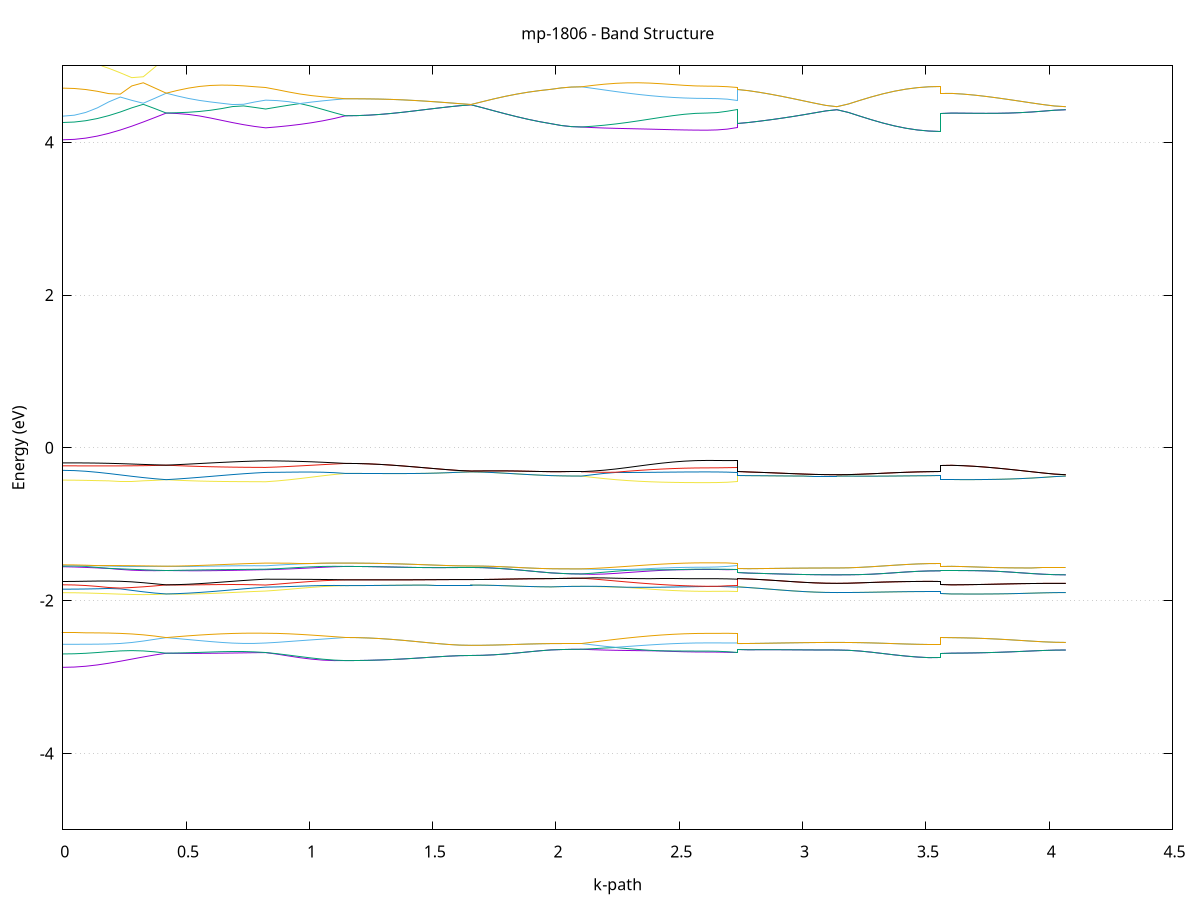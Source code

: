 set title 'mp-1806 - Band Structure'
set xlabel 'k-path'
set ylabel 'Energy (eV)'
set grid y
set yrange [-5:5]
set terminal png size 800,600
set output 'mp-1806_bands_gnuplot.png'
plot '-' using 1:2 with lines notitle, '-' using 1:2 with lines notitle, '-' using 1:2 with lines notitle, '-' using 1:2 with lines notitle, '-' using 1:2 with lines notitle, '-' using 1:2 with lines notitle, '-' using 1:2 with lines notitle, '-' using 1:2 with lines notitle, '-' using 1:2 with lines notitle, '-' using 1:2 with lines notitle, '-' using 1:2 with lines notitle, '-' using 1:2 with lines notitle, '-' using 1:2 with lines notitle, '-' using 1:2 with lines notitle, '-' using 1:2 with lines notitle, '-' using 1:2 with lines notitle, '-' using 1:2 with lines notitle, '-' using 1:2 with lines notitle, '-' using 1:2 with lines notitle, '-' using 1:2 with lines notitle, '-' using 1:2 with lines notitle, '-' using 1:2 with lines notitle, '-' using 1:2 with lines notitle, '-' using 1:2 with lines notitle, '-' using 1:2 with lines notitle, '-' using 1:2 with lines notitle, '-' using 1:2 with lines notitle, '-' using 1:2 with lines notitle, '-' using 1:2 with lines notitle, '-' using 1:2 with lines notitle, '-' using 1:2 with lines notitle, '-' using 1:2 with lines notitle, '-' using 1:2 with lines notitle, '-' using 1:2 with lines notitle, '-' using 1:2 with lines notitle, '-' using 1:2 with lines notitle, '-' using 1:2 with lines notitle, '-' using 1:2 with lines notitle, '-' using 1:2 with lines notitle, '-' using 1:2 with lines notitle, '-' using 1:2 with lines notitle, '-' using 1:2 with lines notitle, '-' using 1:2 with lines notitle, '-' using 1:2 with lines notitle, '-' using 1:2 with lines notitle, '-' using 1:2 with lines notitle, '-' using 1:2 with lines notitle, '-' using 1:2 with lines notitle, '-' using 1:2 with lines notitle, '-' using 1:2 with lines notitle, '-' using 1:2 with lines notitle, '-' using 1:2 with lines notitle, '-' using 1:2 with lines notitle, '-' using 1:2 with lines notitle, '-' using 1:2 with lines notitle, '-' using 1:2 with lines notitle, '-' using 1:2 with lines notitle, '-' using 1:2 with lines notitle, '-' using 1:2 with lines notitle, '-' using 1:2 with lines notitle, '-' using 1:2 with lines notitle, '-' using 1:2 with lines notitle, '-' using 1:2 with lines notitle, '-' using 1:2 with lines notitle, '-' using 1:2 with lines notitle, '-' using 1:2 with lines notitle, '-' using 1:2 with lines notitle, '-' using 1:2 with lines notitle, '-' using 1:2 with lines notitle, '-' using 1:2 with lines notitle, '-' using 1:2 with lines notitle, '-' using 1:2 with lines notitle, '-' using 1:2 with lines notitle, '-' using 1:2 with lines notitle, '-' using 1:2 with lines notitle, '-' using 1:2 with lines notitle, '-' using 1:2 with lines notitle, '-' using 1:2 with lines notitle, '-' using 1:2 with lines notitle, '-' using 1:2 with lines notitle, '-' using 1:2 with lines notitle, '-' using 1:2 with lines notitle, '-' using 1:2 with lines notitle, '-' using 1:2 with lines notitle, '-' using 1:2 with lines notitle, '-' using 1:2 with lines notitle, '-' using 1:2 with lines notitle, '-' using 1:2 with lines notitle, '-' using 1:2 with lines notitle, '-' using 1:2 with lines notitle, '-' using 1:2 with lines notitle, '-' using 1:2 with lines notitle, '-' using 1:2 with lines notitle, '-' using 1:2 with lines notitle, '-' using 1:2 with lines notitle, '-' using 1:2 with lines notitle, '-' using 1:2 with lines notitle, '-' using 1:2 with lines notitle, '-' using 1:2 with lines notitle, '-' using 1:2 with lines notitle, '-' using 1:2 with lines notitle, '-' using 1:2 with lines notitle, '-' using 1:2 with lines notitle, '-' using 1:2 with lines notitle, '-' using 1:2 with lines notitle, '-' using 1:2 with lines notitle, '-' using 1:2 with lines notitle, '-' using 1:2 with lines notitle, '-' using 1:2 with lines notitle, '-' using 1:2 with lines notitle, '-' using 1:2 with lines notitle, '-' using 1:2 with lines notitle, '-' using 1:2 with lines notitle, '-' using 1:2 with lines notitle, '-' using 1:2 with lines notitle, '-' using 1:2 with lines notitle, '-' using 1:2 with lines notitle, '-' using 1:2 with lines notitle, '-' using 1:2 with lines notitle, '-' using 1:2 with lines notitle, '-' using 1:2 with lines notitle, '-' using 1:2 with lines notitle, '-' using 1:2 with lines notitle, '-' using 1:2 with lines notitle, '-' using 1:2 with lines notitle, '-' using 1:2 with lines notitle, '-' using 1:2 with lines notitle, '-' using 1:2 with lines notitle
0.000000 -25.632258
0.046625 -25.631458
0.093250 -25.629258
0.139874 -25.625458
0.186499 -25.620358
0.233124 -25.614058
0.279749 -25.606758
0.326374 -25.598758
0.372999 -25.590058
0.419623 -25.581258
0.419623 -25.581258
0.464403 -25.580658
0.509182 -25.579058
0.553962 -25.576358
0.598741 -25.572758
0.643520 -25.568458
0.688300 -25.563858
0.733079 -25.559358
0.777859 -25.556058
0.822638 -25.555058
0.822638 -25.555058
0.868972 -25.554658
0.915305 -25.555858
0.961639 -25.557858
1.007972 -25.560058
1.054305 -25.561858
1.100639 -25.563058
1.146972 -25.563458
1.146972 -25.563458
1.193215 -25.562958
1.239458 -25.561458
1.285700 -25.558958
1.331943 -25.555558
1.378185 -25.551358
1.424428 -25.546558
1.470670 -25.541158
1.516913 -25.535558
1.563156 -25.529858
1.609398 -25.524558
1.655641 -25.521558
1.655641 -25.521558
1.701974 -25.521458
1.748308 -25.520958
1.794641 -25.520358
1.840975 -25.519658
1.887308 -25.518958
1.933642 -25.518558
1.979975 -25.518658
1.979975 -25.518658
2.021212 -25.518258
2.062449 -25.518158
2.103686 -25.518158
2.103686 -25.518158
2.149929 -25.521758
2.196171 -25.526158
2.242414 -25.531058
2.288656 -25.536058
2.334899 -25.540958
2.381141 -25.545458
2.427384 -25.549558
2.473627 -25.552858
2.519869 -25.555358
2.566112 -25.556858
2.612354 -25.557358
2.612354 -25.557358
2.653591 -25.557058
2.694828 -25.556358
2.736065 -25.555058
2.736065 -25.518658
2.780845 -25.520558
2.825624 -25.523458
2.870403 -25.526758
2.915183 -25.530058
2.959962 -25.533158
3.004742 -25.535858
3.049521 -25.537858
3.094300 -25.539058
3.139080 -25.539558
3.139080 -25.539558
3.185705 -25.540458
3.232330 -25.542758
3.278954 -25.545958
3.325579 -25.549258
3.372204 -25.552458
3.418829 -25.555158
3.465454 -25.557258
3.512078 -25.558458
3.558703 -25.558958
3.558703 -25.581258
3.604946 -25.580658
3.651188 -25.579058
3.697431 -25.576358
3.743673 -25.572658
3.789916 -25.568258
3.836159 -25.563058
3.882401 -25.557358
3.928644 -25.551558
3.974886 -25.545858
4.021129 -25.541358
4.067371 -25.539558
e
0.000000 -25.531358
0.046625 -25.532058
0.093250 -25.534258
0.139874 -25.537758
0.186499 -25.542658
0.233124 -25.548658
0.279749 -25.555858
0.326374 -25.563758
0.372999 -25.572358
0.419623 -25.581258
0.419623 -25.581258
0.464403 -25.580558
0.509182 -25.578858
0.553962 -25.576058
0.598741 -25.572258
0.643520 -25.567758
0.688300 -25.562658
0.733079 -25.557158
0.777859 -25.551758
0.822638 -25.546558
0.822638 -25.546558
0.868972 -25.550058
0.915305 -25.553558
0.961639 -25.556758
1.007972 -25.559558
1.054305 -25.561658
1.100639 -25.562958
1.146972 -25.563458
1.146972 -25.563458
1.193215 -25.562958
1.239458 -25.561458
1.285700 -25.558958
1.331943 -25.555558
1.378185 -25.551358
1.424428 -25.546558
1.470670 -25.541158
1.516913 -25.535558
1.563156 -25.529858
1.609398 -25.524558
1.655641 -25.521558
1.655641 -25.521558
1.701974 -25.521458
1.748308 -25.520958
1.794641 -25.520358
1.840975 -25.519658
1.887308 -25.518958
1.933642 -25.518558
1.979975 -25.518658
1.979975 -25.518658
2.021212 -25.518258
2.062449 -25.518158
2.103686 -25.518158
2.103686 -25.518158
2.149929 -25.515558
2.196171 -25.515158
2.242414 -25.517858
2.288656 -25.521458
2.334899 -25.525158
2.381141 -25.528458
2.427384 -25.531458
2.473627 -25.533758
2.519869 -25.535458
2.566112 -25.536558
2.612354 -25.536958
2.612354 -25.536958
2.653591 -25.538058
2.694828 -25.541358
2.736065 -25.546558
2.736065 -25.518658
2.780845 -25.520558
2.825624 -25.523458
2.870403 -25.526758
2.915183 -25.530058
2.959962 -25.533158
3.004742 -25.535858
3.049521 -25.537858
3.094300 -25.539058
3.139080 -25.539558
3.139080 -25.539558
3.185705 -25.540458
3.232330 -25.542758
3.278954 -25.545958
3.325579 -25.549258
3.372204 -25.552458
3.418829 -25.555158
3.465454 -25.557258
3.512078 -25.558458
3.558703 -25.558958
3.558703 -25.581258
3.604946 -25.580658
3.651188 -25.579058
3.697431 -25.576358
3.743673 -25.572658
3.789916 -25.568258
3.836159 -25.563058
3.882401 -25.557358
3.928644 -25.551558
3.974886 -25.545858
4.021129 -25.541358
4.067371 -25.539558
e
0.000000 -25.489658
0.046625 -25.489558
0.093250 -25.489358
0.139874 -25.489058
0.186499 -25.488658
0.233124 -25.488258
0.279749 -25.487758
0.326374 -25.487458
0.372999 -25.487158
0.419623 -25.487058
0.419623 -25.487058
0.464403 -25.488358
0.509182 -25.489958
0.553962 -25.492058
0.598741 -25.494858
0.643520 -25.498258
0.688300 -25.502258
0.733079 -25.506558
0.777859 -25.510258
0.822638 -25.512358
0.822638 -25.512358
0.868972 -25.510858
0.915305 -25.507758
0.961639 -25.504058
1.007972 -25.500358
1.054305 -25.496858
1.100639 -25.493758
1.146972 -25.491158
1.146972 -25.491158
1.193215 -25.491358
1.239458 -25.491658
1.285700 -25.492358
1.331943 -25.493358
1.378185 -25.494958
1.424428 -25.496958
1.470670 -25.499658
1.516913 -25.502958
1.563156 -25.506858
1.609398 -25.511058
1.655641 -25.513658
1.655641 -25.513658
1.701974 -25.513358
1.748308 -25.512758
1.794641 -25.511758
1.840975 -25.510558
1.887308 -25.509158
1.933642 -25.507658
1.979975 -25.506258
1.979975 -25.506258
2.021212 -25.504858
2.062449 -25.503858
2.103686 -25.503458
2.103686 -25.503458
2.149929 -25.507058
2.196171 -25.509558
2.242414 -25.509858
2.288656 -25.509758
2.334899 -25.510058
2.381141 -25.510758
2.427384 -25.511658
2.473627 -25.512558
2.519869 -25.513258
2.566112 -25.513758
2.612354 -25.513958
2.612354 -25.513958
2.653591 -25.513758
2.694828 -25.513258
2.736065 -25.512358
2.736065 -25.506258
2.780845 -25.507058
2.825624 -25.507858
2.870403 -25.508958
2.915183 -25.510258
2.959962 -25.511658
3.004742 -25.512958
3.049521 -25.513958
3.094300 -25.514558
3.139080 -25.514858
3.139080 -25.514858
3.185705 -25.514158
3.232330 -25.512358
3.278954 -25.510258
3.325579 -25.508058
3.372204 -25.506158
3.418829 -25.504658
3.465454 -25.503558
3.512078 -25.502958
3.558703 -25.502758
3.558703 -25.487058
3.604946 -25.487358
3.651188 -25.488058
3.697431 -25.489458
3.743673 -25.491358
3.789916 -25.493858
3.836159 -25.497058
3.882401 -25.500858
3.928644 -25.505058
3.974886 -25.509458
4.021129 -25.513258
4.067371 -25.514858
e
0.000000 -25.489558
0.046625 -25.489458
0.093250 -25.489358
0.139874 -25.488958
0.186499 -25.488558
0.233124 -25.488058
0.279749 -25.487658
0.326374 -25.487258
0.372999 -25.487058
0.419623 -25.487058
0.419623 -25.487058
0.464403 -25.486058
0.509182 -25.485158
0.553962 -25.484458
0.598741 -25.483758
0.643520 -25.483158
0.688300 -25.482758
0.733079 -25.482658
0.777859 -25.482658
0.822638 -25.482958
0.822638 -25.482958
0.868972 -25.483258
0.915305 -25.483958
0.961639 -25.484758
1.007972 -25.485958
1.054305 -25.487358
1.100639 -25.489058
1.146972 -25.491158
1.146972 -25.491158
1.193215 -25.491358
1.239458 -25.491658
1.285700 -25.492358
1.331943 -25.493358
1.378185 -25.494958
1.424428 -25.496958
1.470670 -25.499658
1.516913 -25.502958
1.563156 -25.506858
1.609398 -25.511058
1.655641 -25.513658
1.655641 -25.513658
1.701974 -25.513358
1.748308 -25.512758
1.794641 -25.511758
1.840975 -25.510558
1.887308 -25.509158
1.933642 -25.507658
1.979975 -25.506258
1.979975 -25.506258
2.021212 -25.504858
2.062449 -25.503858
2.103686 -25.503458
2.103686 -25.503458
2.149929 -25.499758
2.196171 -25.496258
2.242414 -25.493058
2.288656 -25.490458
2.334899 -25.488258
2.381141 -25.486558
2.427384 -25.485258
2.473627 -25.484358
2.519869 -25.483758
2.566112 -25.483358
2.612354 -25.483258
2.612354 -25.483258
2.653591 -25.483258
2.694828 -25.483058
2.736065 -25.482958
2.736065 -25.506258
2.780845 -25.507058
2.825624 -25.507858
2.870403 -25.508958
2.915183 -25.510258
2.959962 -25.511658
3.004742 -25.512858
3.049521 -25.513958
3.094300 -25.514558
3.139080 -25.514858
3.139080 -25.514858
3.185705 -25.514158
3.232330 -25.512358
3.278954 -25.510258
3.325579 -25.508058
3.372204 -25.506158
3.418829 -25.504658
3.465454 -25.503558
3.512078 -25.502958
3.558703 -25.502758
3.558703 -25.487058
3.604946 -25.487358
3.651188 -25.488058
3.697431 -25.489458
3.743673 -25.491358
3.789916 -25.493858
3.836159 -25.497058
3.882401 -25.500858
3.928644 -25.505058
3.974886 -25.509458
4.021129 -25.513258
4.067371 -25.514858
e
0.000000 -25.313958
0.046625 -25.313958
0.093250 -25.313858
0.139874 -25.313758
0.186499 -25.313358
0.233124 -25.312758
0.279749 -25.312058
0.326374 -25.311358
0.372999 -25.310458
0.419623 -25.309558
0.419623 -25.309558
0.464403 -25.310458
0.509182 -25.311558
0.553962 -25.312458
0.598741 -25.313058
0.643520 -25.314158
0.688300 -25.317058
0.733079 -25.320158
0.777859 -25.323358
0.822638 -25.326158
0.822638 -25.326158
0.868972 -25.323758
0.915305 -25.321158
0.961639 -25.318758
1.007972 -25.316558
1.054305 -25.314858
1.100639 -25.313558
1.146972 -25.312658
1.146972 -25.312658
1.193215 -25.312758
1.239458 -25.313058
1.285700 -25.313558
1.331943 -25.314158
1.378185 -25.314658
1.424428 -25.314958
1.470670 -25.315058
1.516913 -25.314858
1.563156 -25.314358
1.609398 -25.313858
1.655641 -25.313558
1.655641 -25.313558
1.701974 -25.314358
1.748308 -25.316258
1.794641 -25.318958
1.840975 -25.321858
1.887308 -25.324558
1.933642 -25.326858
1.979975 -25.328558
1.979975 -25.328558
2.021212 -25.330058
2.062449 -25.331058
2.103686 -25.331358
2.103686 -25.331358
2.149929 -25.331958
2.196171 -25.332258
2.242414 -25.332258
2.288656 -25.332358
2.334899 -25.332358
2.381141 -25.332358
2.427384 -25.332258
2.473627 -25.332158
2.519869 -25.332158
2.566112 -25.332058
2.612354 -25.332058
2.612354 -25.332058
2.653591 -25.331358
2.694828 -25.329258
2.736065 -25.326158
2.736065 -25.328558
2.780845 -25.326758
2.825624 -25.324158
2.870403 -25.320858
2.915183 -25.317158
2.959962 -25.313558
3.004742 -25.310258
3.049521 -25.307458
3.094300 -25.305758
3.139080 -25.305058
3.139080 -25.305058
3.185705 -25.305358
3.232330 -25.305858
3.278954 -25.306558
3.325579 -25.307158
3.372204 -25.307558
3.418829 -25.307858
3.465454 -25.307958
3.512078 -25.308058
3.558703 -25.308058
3.558703 -25.309558
3.604946 -25.309558
3.651188 -25.309658
3.697431 -25.309758
3.743673 -25.309758
3.789916 -25.309558
3.836159 -25.309158
3.882401 -25.308458
3.928644 -25.307458
3.974886 -25.306358
4.021129 -25.305458
4.067371 -25.305058
e
0.000000 -25.303658
0.046625 -25.303758
0.093250 -25.304058
0.139874 -25.304558
0.186499 -25.305258
0.233124 -25.306058
0.279749 -25.306858
0.326374 -25.307758
0.372999 -25.308658
0.419623 -25.309558
0.419623 -25.309558
0.464403 -25.309058
0.509182 -25.309258
0.553962 -25.310058
0.598741 -25.311758
0.643520 -25.312958
0.688300 -25.312158
0.733079 -25.310558
0.777859 -25.308658
0.822638 -25.307158
0.822638 -25.307158
0.868972 -25.307458
0.915305 -25.308458
0.961639 -25.309558
1.007972 -25.310558
1.054305 -25.311358
1.100639 -25.311958
1.146972 -25.312658
1.146972 -25.312658
1.193215 -25.312758
1.239458 -25.313058
1.285700 -25.313558
1.331943 -25.314158
1.378185 -25.314658
1.424428 -25.314958
1.470670 -25.315058
1.516913 -25.314858
1.563156 -25.314358
1.609398 -25.313858
1.655641 -25.313558
1.655641 -25.313558
1.701974 -25.314358
1.748308 -25.316258
1.794641 -25.318958
1.840975 -25.321858
1.887308 -25.324558
1.933642 -25.326858
1.979975 -25.328558
1.979975 -25.328558
2.021212 -25.330058
2.062449 -25.331058
2.103686 -25.331358
2.103686 -25.331358
2.149929 -25.330358
2.196171 -25.328658
2.242414 -25.326358
2.288656 -25.323558
2.334899 -25.320358
2.381141 -25.316958
2.427384 -25.313758
2.473627 -25.310858
2.519869 -25.308558
2.566112 -25.307158
2.612354 -25.306658
2.612354 -25.306658
2.653591 -25.306758
2.694828 -25.306958
2.736065 -25.307158
2.736065 -25.328558
2.780845 -25.326758
2.825624 -25.324158
2.870403 -25.320858
2.915183 -25.317158
2.959962 -25.313558
3.004742 -25.310258
3.049521 -25.307458
3.094300 -25.305758
3.139080 -25.305058
3.139080 -25.305058
3.185705 -25.305358
3.232330 -25.305858
3.278954 -25.306558
3.325579 -25.307158
3.372204 -25.307558
3.418829 -25.307858
3.465454 -25.307958
3.512078 -25.308058
3.558703 -25.308058
3.558703 -25.309558
3.604946 -25.309558
3.651188 -25.309658
3.697431 -25.309758
3.743673 -25.309758
3.789916 -25.309558
3.836159 -25.309158
3.882401 -25.308458
3.928644 -25.307458
3.974886 -25.306358
4.021129 -25.305458
4.067371 -25.305058
e
0.000000 -25.292258
0.046625 -25.291958
0.093250 -25.290958
0.139874 -25.289458
0.186499 -25.287258
0.233124 -25.284558
0.279749 -25.281358
0.326374 -25.277558
0.372999 -25.273158
0.419623 -25.268458
0.419623 -25.268458
0.464403 -25.268958
0.509182 -25.270158
0.553962 -25.272058
0.598741 -25.274558
0.643520 -25.277658
0.688300 -25.281158
0.733079 -25.284758
0.777859 -25.287858
0.822638 -25.289658
0.822638 -25.289658
0.868972 -25.289658
0.915305 -25.288358
0.961639 -25.286558
1.007972 -25.284658
1.054305 -25.282858
1.100639 -25.281358
1.146972 -25.280258
1.146972 -25.280258
1.193215 -25.280558
1.239458 -25.281458
1.285700 -25.282958
1.331943 -25.284858
1.378185 -25.287258
1.424428 -25.289958
1.470670 -25.292758
1.516913 -25.295558
1.563156 -25.297958
1.609398 -25.299658
1.655641 -25.300358
1.655641 -25.300358
1.701974 -25.299958
1.748308 -25.299258
1.794641 -25.298458
1.840975 -25.297758
1.887308 -25.297358
1.933642 -25.297058
1.979975 -25.296858
1.979975 -25.296858
2.021212 -25.297258
2.062449 -25.297558
2.103686 -25.297658
2.103686 -25.297658
2.149929 -25.298958
2.196171 -25.299458
2.242414 -25.299258
2.288656 -25.298258
2.334899 -25.296858
2.381141 -25.295058
2.427384 -25.293258
2.473627 -25.291658
2.519869 -25.290358
2.566112 -25.289558
2.612354 -25.289258
2.612354 -25.289258
2.653591 -25.289358
2.694828 -25.289458
2.736065 -25.289658
2.736065 -25.296858
2.780845 -25.295758
2.825624 -25.294458
2.870403 -25.292958
2.915183 -25.291558
2.959962 -25.290358
3.004742 -25.289458
3.049521 -25.288858
3.094300 -25.288658
3.139080 -25.288558
3.139080 -25.288558
3.185705 -25.288058
3.232330 -25.286758
3.278954 -25.284858
3.325579 -25.282858
3.372204 -25.280858
3.418829 -25.279058
3.465454 -25.277758
3.512078 -25.276858
3.558703 -25.276658
3.558703 -25.268458
3.604946 -25.268758
3.651188 -25.269658
3.697431 -25.271058
3.743673 -25.272958
3.789916 -25.275358
3.836159 -25.277958
3.882401 -25.280758
3.928644 -25.283558
3.974886 -25.286058
4.021129 -25.287858
4.067371 -25.288558
e
0.000000 -25.236958
0.046625 -25.237558
0.093250 -25.239058
0.139874 -25.241558
0.186499 -25.244858
0.233124 -25.248858
0.279749 -25.253458
0.326374 -25.258358
0.372999 -25.263458
0.419623 -25.268458
0.419623 -25.268458
0.464403 -25.268558
0.509182 -25.269158
0.553962 -25.270158
0.598741 -25.271258
0.643520 -25.272558
0.688300 -25.273858
0.733079 -25.275158
0.777859 -25.276358
0.822638 -25.277358
0.822638 -25.277358
0.868972 -25.277358
0.915305 -25.277458
0.961639 -25.277658
1.007972 -25.278058
1.054305 -25.278658
1.100639 -25.279358
1.146972 -25.280258
1.146972 -25.280258
1.193215 -25.280558
1.239458 -25.281458
1.285700 -25.282958
1.331943 -25.284858
1.378185 -25.287258
1.424428 -25.289958
1.470670 -25.292758
1.516913 -25.295558
1.563156 -25.297958
1.609398 -25.299658
1.655641 -25.300358
1.655641 -25.300358
1.701974 -25.299958
1.748308 -25.299258
1.794641 -25.298458
1.840975 -25.297758
1.887308 -25.297358
1.933642 -25.297058
1.979975 -25.296858
1.979975 -25.296858
2.021212 -25.297258
2.062449 -25.297558
2.103686 -25.297658
2.103686 -25.297658
2.149929 -25.295758
2.196171 -25.293458
2.242414 -25.290958
2.288656 -25.288358
2.334899 -25.285858
2.381141 -25.283658
2.427384 -25.281858
2.473627 -25.280358
2.519869 -25.279358
2.566112 -25.278758
2.612354 -25.278558
2.612354 -25.278558
2.653591 -25.278358
2.694828 -25.278058
2.736065 -25.277358
2.736065 -25.296858
2.780845 -25.295758
2.825624 -25.294458
2.870403 -25.292958
2.915183 -25.291558
2.959962 -25.290358
3.004742 -25.289458
3.049521 -25.288858
3.094300 -25.288658
3.139080 -25.288558
3.139080 -25.288558
3.185705 -25.288058
3.232330 -25.286758
3.278954 -25.284858
3.325579 -25.282858
3.372204 -25.280858
3.418829 -25.279058
3.465454 -25.277758
3.512078 -25.276858
3.558703 -25.276658
3.558703 -25.268458
3.604946 -25.268758
3.651188 -25.269658
3.697431 -25.271058
3.743673 -25.272958
3.789916 -25.275358
3.836159 -25.277958
3.882401 -25.280758
3.928644 -25.283558
3.974886 -25.286058
4.021129 -25.287858
4.067371 -25.288558
e
0.000000 -19.368858
0.046625 -19.368258
0.093250 -19.366558
0.139874 -19.363858
0.186499 -19.360158
0.233124 -19.355758
0.279749 -19.350858
0.326374 -19.345658
0.372999 -19.340258
0.419623 -19.335058
0.419623 -19.335058
0.464403 -19.336658
0.509182 -19.338358
0.553962 -19.339758
0.598741 -19.341058
0.643520 -19.342258
0.688300 -19.343258
0.733079 -19.344058
0.777859 -19.345358
0.822638 -19.347858
0.822638 -19.347858
0.868972 -19.347858
0.915305 -19.347658
0.961639 -19.347058
1.007972 -19.346058
1.054305 -19.344658
1.100639 -19.342758
1.146972 -19.340458
1.146972 -19.340458
1.193215 -19.340458
1.239458 -19.340358
1.285700 -19.340258
1.331943 -19.340058
1.378185 -19.339758
1.424428 -19.339558
1.470670 -19.339358
1.516913 -19.339158
1.563156 -19.338958
1.609398 -19.338858
1.655641 -19.338858
1.655641 -19.338858
1.701974 -19.339158
1.748308 -19.339958
1.794641 -19.340958
1.840975 -19.342058
1.887308 -19.343058
1.933642 -19.344158
1.979975 -19.345058
1.979975 -19.345058
2.021212 -19.346358
2.062449 -19.347158
2.103686 -19.347458
2.103686 -19.347458
2.149929 -19.347558
2.196171 -19.347758
2.242414 -19.347958
2.288656 -19.348258
2.334899 -19.348458
2.381141 -19.348758
2.427384 -19.348958
2.473627 -19.349158
2.519869 -19.349358
2.566112 -19.349458
2.612354 -19.349458
2.612354 -19.349458
2.653591 -19.349558
2.694828 -19.349058
2.736065 -19.347858
2.736065 -19.345058
2.780845 -19.343858
2.825624 -19.342658
2.870403 -19.341358
2.915183 -19.340158
2.959962 -19.338958
3.004742 -19.337958
3.049521 -19.337058
3.094300 -19.336558
3.139080 -19.336358
3.139080 -19.336358
3.185705 -19.337358
3.232330 -19.339858
3.278954 -19.342958
3.325579 -19.346258
3.372204 -19.349358
3.418829 -19.352058
3.465454 -19.354058
3.512078 -19.355358
3.558703 -19.355758
3.558703 -19.335058
3.604946 -19.335058
3.651188 -19.335158
3.697431 -19.335358
3.743673 -19.335558
3.789916 -19.335658
3.836159 -19.335858
3.882401 -19.336058
3.928644 -19.336158
3.974886 -19.336258
4.021129 -19.336358
4.067371 -19.336358
e
0.000000 -19.343858
0.046625 -19.343458
0.093250 -19.342458
0.139874 -19.340758
0.186499 -19.338658
0.233124 -19.335958
0.279749 -19.333058
0.326374 -19.329958
0.372999 -19.330058
0.419623 -19.335058
0.419623 -19.335058
0.464403 -19.333258
0.509182 -19.331458
0.553962 -19.331858
0.598741 -19.334658
0.643520 -19.337358
0.688300 -19.340058
0.733079 -19.342758
0.777859 -19.344758
0.822638 -19.345258
0.822638 -19.345258
0.868972 -19.342658
0.915305 -19.339958
0.961639 -19.337258
1.007972 -19.334458
1.054305 -19.334558
1.100639 -19.337758
1.146972 -19.340458
1.146972 -19.340458
1.193215 -19.340458
1.239458 -19.340358
1.285700 -19.340258
1.331943 -19.340058
1.378185 -19.339758
1.424428 -19.339558
1.470670 -19.339358
1.516913 -19.339158
1.563156 -19.338958
1.609398 -19.338858
1.655641 -19.338858
1.655641 -19.338858
1.701974 -19.339158
1.748308 -19.339958
1.794641 -19.340958
1.840975 -19.342058
1.887308 -19.343058
1.933642 -19.344158
1.979975 -19.345058
1.979975 -19.345058
2.021212 -19.346358
2.062449 -19.347158
2.103686 -19.347458
2.103686 -19.347458
2.149929 -19.347458
2.196171 -19.347558
2.242414 -19.347658
2.288656 -19.347858
2.334899 -19.348158
2.381141 -19.348458
2.427384 -19.348758
2.473627 -19.349058
2.519869 -19.349258
2.566112 -19.349458
2.612354 -19.349458
2.612354 -19.349458
2.653591 -19.348658
2.694828 -19.347258
2.736065 -19.345258
2.736065 -19.345058
2.780845 -19.343858
2.825624 -19.342658
2.870403 -19.341358
2.915183 -19.340158
2.959962 -19.338958
3.004742 -19.337958
3.049521 -19.337058
3.094300 -19.336558
3.139080 -19.336358
3.139080 -19.336358
3.185705 -19.337358
3.232330 -19.339858
3.278954 -19.342958
3.325579 -19.346258
3.372204 -19.349358
3.418829 -19.352058
3.465454 -19.354058
3.512078 -19.355358
3.558703 -19.355758
3.558703 -19.335058
3.604946 -19.335058
3.651188 -19.335158
3.697431 -19.335358
3.743673 -19.335558
3.789916 -19.335658
3.836159 -19.335858
3.882401 -19.336058
3.928644 -19.336158
3.974886 -19.336258
4.021129 -19.336358
4.067371 -19.336358
e
0.000000 -19.309958
0.046625 -19.310358
0.093250 -19.311358
0.139874 -19.312958
0.186499 -19.315158
0.233124 -19.317958
0.279749 -19.321458
0.326374 -19.325458
0.372999 -19.326858
0.419623 -19.323858
0.419623 -19.323858
0.464403 -19.326458
0.509182 -19.329158
0.553962 -19.329558
0.598741 -19.327658
0.643520 -19.325858
0.688300 -19.323958
0.733079 -19.322158
0.777859 -19.320558
0.822638 -19.319058
0.822638 -19.319058
0.868972 -19.321658
0.915305 -19.324658
0.961639 -19.327958
1.007972 -19.331358
1.054305 -19.331658
1.100639 -19.328758
1.146972 -19.325758
1.146972 -19.325758
1.193215 -19.325758
1.239458 -19.325658
1.285700 -19.325658
1.331943 -19.325658
1.378185 -19.325658
1.424428 -19.325658
1.470670 -19.325658
1.516913 -19.325658
1.563156 -19.325658
1.609398 -19.325658
1.655641 -19.325758
1.655641 -19.325758
1.701974 -19.325158
1.748308 -19.323658
1.794641 -19.321658
1.840975 -19.319358
1.887308 -19.317058
1.933642 -19.314858
1.979975 -19.312858
1.979975 -19.312858
2.021212 -19.311058
2.062449 -19.310058
2.103686 -19.309658
2.103686 -19.309658
2.149929 -19.310458
2.196171 -19.311258
2.242414 -19.311958
2.288656 -19.312658
2.334899 -19.313158
2.381141 -19.313658
2.427384 -19.314058
2.473627 -19.314358
2.519869 -19.314558
2.566112 -19.314658
2.612354 -19.314758
2.612354 -19.314758
2.653591 -19.315258
2.694828 -19.316658
2.736065 -19.319058
2.736065 -19.312858
2.780845 -19.313858
2.825624 -19.315058
2.870403 -19.316158
2.915183 -19.317258
2.959962 -19.318358
3.004742 -19.319358
3.049521 -19.320058
3.094300 -19.320658
3.139080 -19.320858
3.139080 -19.320858
3.185705 -19.320058
3.232330 -19.318158
3.278954 -19.315958
3.325579 -19.313858
3.372204 -19.312058
3.418829 -19.310658
3.465454 -19.309658
3.512078 -19.309058
3.558703 -19.308858
3.558703 -19.323858
3.604946 -19.323758
3.651188 -19.323558
3.697431 -19.323258
3.743673 -19.322858
3.789916 -19.322458
3.836159 -19.322058
3.882401 -19.321658
3.928644 -19.321258
3.974886 -19.321058
4.021129 -19.320858
4.067371 -19.320858
e
0.000000 -19.309658
0.046625 -19.309758
0.093250 -19.310258
0.139874 -19.311158
0.186499 -19.312358
0.233124 -19.313958
0.279749 -19.315958
0.326374 -19.318258
0.372999 -19.320958
0.419623 -19.323858
0.419623 -19.323858
0.464403 -19.321358
0.509182 -19.318958
0.553962 -19.316758
0.598741 -19.314658
0.643520 -19.312758
0.688300 -19.310958
0.733079 -19.309358
0.777859 -19.307958
0.822638 -19.306858
0.822638 -19.306858
0.868972 -19.308758
0.915305 -19.311058
0.961639 -19.313758
1.007972 -19.316558
1.054305 -19.319558
1.100639 -19.322658
1.146972 -19.325758
1.146972 -19.325758
1.193215 -19.325758
1.239458 -19.325658
1.285700 -19.325658
1.331943 -19.325658
1.378185 -19.325658
1.424428 -19.325658
1.470670 -19.325658
1.516913 -19.325658
1.563156 -19.325658
1.609398 -19.325658
1.655641 -19.325758
1.655641 -19.325758
1.701974 -19.325158
1.748308 -19.323658
1.794641 -19.321658
1.840975 -19.319358
1.887308 -19.317058
1.933642 -19.314858
1.979975 -19.312858
1.979975 -19.312858
2.021212 -19.311058
2.062449 -19.310058
2.103686 -19.309658
2.103686 -19.309658
2.149929 -19.308858
2.196171 -19.308058
2.242414 -19.307258
2.288656 -19.306458
2.334899 -19.305858
2.381141 -19.305258
2.427384 -19.304758
2.473627 -19.304358
2.519869 -19.304058
2.566112 -19.303958
2.612354 -19.303858
2.612354 -19.303858
2.653591 -19.304158
2.694828 -19.305258
2.736065 -19.306858
2.736065 -19.312858
2.780845 -19.313858
2.825624 -19.315058
2.870403 -19.316158
2.915183 -19.317258
2.959962 -19.318358
3.004742 -19.319358
3.049521 -19.320058
3.094300 -19.320658
3.139080 -19.320858
3.139080 -19.320858
3.185705 -19.320058
3.232330 -19.318158
3.278954 -19.315958
3.325579 -19.313858
3.372204 -19.312058
3.418829 -19.310658
3.465454 -19.309658
3.512078 -19.309058
3.558703 -19.308858
3.558703 -19.323858
3.604946 -19.323758
3.651188 -19.323558
3.697431 -19.323258
3.743673 -19.322858
3.789916 -19.322458
3.836159 -19.322058
3.882401 -19.321658
3.928644 -19.321258
3.974886 -19.321058
4.021129 -19.320858
4.067371 -19.320858
e
0.000000 -13.660158
0.046625 -13.659958
0.093250 -13.659358
0.139874 -13.658058
0.186499 -13.655958
0.233124 -13.652858
0.279749 -13.648558
0.326374 -13.642958
0.372999 -13.635958
0.419623 -13.627758
0.419623 -13.627758
0.464403 -13.630158
0.509182 -13.631658
0.553962 -13.632058
0.598741 -13.631658
0.643520 -13.630758
0.688300 -13.629458
0.733079 -13.628158
0.777859 -13.626858
0.822638 -13.625958
0.822638 -13.625958
0.868972 -13.620458
0.915305 -13.614258
0.961639 -13.607958
1.007972 -13.602058
1.054305 -13.596758
1.100639 -13.592158
1.146972 -13.588258
1.146972 -13.588258
1.193215 -13.588658
1.239458 -13.589858
1.285700 -13.591758
1.331943 -13.594158
1.378185 -13.596758
1.424428 -13.599558
1.470670 -13.602058
1.516913 -13.604358
1.563156 -13.606058
1.609398 -13.607158
1.655641 -13.607558
1.655641 -13.607558
1.701974 -13.608158
1.748308 -13.609958
1.794641 -13.612558
1.840975 -13.615958
1.887308 -13.619558
1.933642 -13.623158
1.979975 -13.626458
1.979975 -13.626458
2.021212 -13.628258
2.062449 -13.629358
2.103686 -13.629758
2.103686 -13.629758
2.149929 -13.630458
2.196171 -13.631158
2.242414 -13.631658
2.288656 -13.631758
2.334899 -13.631658
2.381141 -13.631158
2.427384 -13.630558
2.473627 -13.629958
2.519869 -13.629858
2.566112 -13.629858
2.612354 -13.629858
2.612354 -13.629858
2.653591 -13.629758
2.694828 -13.628558
2.736065 -13.625958
2.736065 -13.626458
2.780845 -13.627158
2.825624 -13.628558
2.870403 -13.630558
2.915183 -13.632858
2.959962 -13.635158
3.004742 -13.637358
3.049521 -13.639058
3.094300 -13.640158
3.139080 -13.640458
3.139080 -13.640458
3.185705 -13.641558
3.232330 -13.643858
3.278954 -13.646158
3.325579 -13.648158
3.372204 -13.649558
3.418829 -13.650558
3.465454 -13.651058
3.512078 -13.651358
3.558703 -13.651458
3.558703 -13.627758
3.604946 -13.627958
3.651188 -13.628758
3.697431 -13.629958
3.743673 -13.631458
3.789916 -13.633258
3.836159 -13.635058
3.882401 -13.636758
3.928644 -13.638358
3.974886 -13.639458
4.021129 -13.640258
4.067371 -13.640458
e
0.000000 -13.638658
0.046625 -13.638158
0.093250 -13.636558
0.139874 -13.634058
0.186499 -13.630658
0.233124 -13.626258
0.279749 -13.620958
0.326374 -13.614858
0.372999 -13.618358
0.419623 -13.627758
0.419623 -13.627758
0.464403 -13.624258
0.509182 -13.619658
0.553962 -13.614258
0.598741 -13.610158
0.643520 -13.611758
0.688300 -13.613358
0.733079 -13.615058
0.777859 -13.617158
0.822638 -13.619758
0.822638 -13.619758
0.868972 -13.615158
0.915305 -13.609658
0.961639 -13.603358
1.007972 -13.596458
1.054305 -13.589358
1.100639 -13.585258
1.146972 -13.588258
1.146972 -13.588258
1.193215 -13.588658
1.239458 -13.589858
1.285700 -13.591758
1.331943 -13.594158
1.378185 -13.596758
1.424428 -13.599558
1.470670 -13.602058
1.516913 -13.604358
1.563156 -13.606058
1.609398 -13.607158
1.655641 -13.607558
1.655641 -13.607558
1.701974 -13.608158
1.748308 -13.609958
1.794641 -13.612558
1.840975 -13.615958
1.887308 -13.619558
1.933642 -13.623158
1.979975 -13.626458
1.979975 -13.626458
2.021212 -13.628258
2.062449 -13.629358
2.103686 -13.629758
2.103686 -13.629758
2.149929 -13.629158
2.196171 -13.629058
2.242414 -13.629158
2.288656 -13.629458
2.334899 -13.629658
2.381141 -13.629858
2.427384 -13.629958
2.473627 -13.629958
2.519869 -13.629458
2.566112 -13.629058
2.612354 -13.628858
2.612354 -13.628858
2.653591 -13.627458
2.694828 -13.624258
2.736065 -13.619758
2.736065 -13.626458
2.780845 -13.627158
2.825624 -13.628558
2.870403 -13.630558
2.915183 -13.632858
2.959962 -13.635158
3.004742 -13.637358
3.049521 -13.639058
3.094300 -13.640158
3.139080 -13.640458
3.139080 -13.640458
3.185705 -13.641558
3.232330 -13.643858
3.278954 -13.646158
3.325579 -13.648158
3.372204 -13.649558
3.418829 -13.650458
3.465454 -13.651058
3.512078 -13.651358
3.558703 -13.651458
3.558703 -13.627758
3.604946 -13.627958
3.651188 -13.628758
3.697431 -13.629958
3.743673 -13.631458
3.789916 -13.633258
3.836159 -13.635058
3.882401 -13.636758
3.928644 -13.638358
3.974886 -13.639458
4.021129 -13.640258
4.067371 -13.640458
e
0.000000 -13.553458
0.046625 -13.555658
0.093250 -13.560858
0.139874 -13.568258
0.186499 -13.577158
0.233124 -13.587058
0.279749 -13.597658
0.326374 -13.608258
0.372999 -13.607858
0.419623 -13.600058
0.419623 -13.600058
0.464403 -13.603458
0.509182 -13.606258
0.553962 -13.608358
0.598741 -13.608158
0.643520 -13.601558
0.688300 -13.594858
0.733079 -13.588258
0.777859 -13.582158
0.822638 -13.576758
0.822638 -13.576758
0.868972 -13.578058
0.915305 -13.579058
0.961639 -13.580058
1.007972 -13.581258
1.054305 -13.582958
1.100639 -13.582558
1.146972 -13.576458
1.146972 -13.576458
1.193215 -13.576658
1.239458 -13.577358
1.285700 -13.578458
1.331943 -13.579858
1.378185 -13.581458
1.424428 -13.583158
1.470670 -13.584858
1.516913 -13.586358
1.563156 -13.587558
1.609398 -13.588258
1.655641 -13.588558
1.655641 -13.588558
1.701974 -13.588758
1.748308 -13.589458
1.794641 -13.590358
1.840975 -13.591558
1.887308 -13.592758
1.933642 -13.593658
1.979975 -13.594158
1.979975 -13.594158
2.021212 -13.592558
2.062449 -13.591558
2.103686 -13.591258
2.103686 -13.591258
2.149929 -13.592458
2.196171 -13.592158
2.242414 -13.590458
2.288656 -13.587658
2.334899 -13.584258
2.381141 -13.580658
2.427384 -13.577158
2.473627 -13.574158
2.519869 -13.571858
2.566112 -13.570358
2.612354 -13.569858
2.612354 -13.569858
2.653591 -13.570658
2.694828 -13.573058
2.736065 -13.576758
2.736065 -13.594158
2.780845 -13.597358
2.825624 -13.601058
2.870403 -13.604858
2.915183 -13.608658
2.959962 -13.612258
3.004742 -13.615258
3.049521 -13.617658
3.094300 -13.619158
3.139080 -13.619658
3.139080 -13.619658
3.185705 -13.617758
3.232330 -13.613058
3.278954 -13.607058
3.325579 -13.600758
3.372204 -13.594658
3.418829 -13.589258
3.465454 -13.585058
3.512078 -13.582458
3.558703 -13.581558
3.558703 -13.600058
3.604946 -13.600458
3.651188 -13.601658
3.697431 -13.603458
3.743673 -13.605858
3.789916 -13.608458
3.836159 -13.611258
3.882401 -13.613858
3.928644 -13.616258
3.974886 -13.618058
4.021129 -13.619258
4.067371 -13.619658
e
0.000000 -13.549958
0.046625 -13.550058
0.093250 -13.551658
0.139874 -13.555158
0.186499 -13.560458
0.233124 -13.567258
0.279749 -13.575058
0.326374 -13.583458
0.372999 -13.591858
0.419623 -13.600058
0.419623 -13.600058
0.464403 -13.596058
0.509182 -13.591558
0.553962 -13.586358
0.598741 -13.580958
0.643520 -13.575358
0.688300 -13.569858
0.733079 -13.564658
0.777859 -13.560058
0.822638 -13.556158
0.822638 -13.556158
0.868972 -13.557558
0.915305 -13.559058
0.961639 -13.561058
1.007972 -13.563558
1.054305 -13.566958
1.100639 -13.571258
1.146972 -13.576458
1.146972 -13.576458
1.193215 -13.576658
1.239458 -13.577358
1.285700 -13.578458
1.331943 -13.579858
1.378185 -13.581458
1.424428 -13.583158
1.470670 -13.584858
1.516913 -13.586358
1.563156 -13.587558
1.609398 -13.588258
1.655641 -13.588558
1.655641 -13.588558
1.701974 -13.588758
1.748308 -13.589458
1.794641 -13.590358
1.840975 -13.591558
1.887308 -13.592758
1.933642 -13.593658
1.979975 -13.594158
1.979975 -13.594158
2.021212 -13.592558
2.062449 -13.591558
2.103686 -13.591258
2.103686 -13.591258
2.149929 -13.588558
2.196171 -13.584758
2.242414 -13.580158
2.288656 -13.575058
2.334899 -13.569858
2.381141 -13.564858
2.427384 -13.560258
2.473627 -13.556458
2.519869 -13.553558
2.566112 -13.551758
2.612354 -13.551158
2.612354 -13.551158
2.653591 -13.551658
2.694828 -13.553358
2.736065 -13.556158
2.736065 -13.594158
2.780845 -13.597358
2.825624 -13.601058
2.870403 -13.604858
2.915183 -13.608658
2.959962 -13.612258
3.004742 -13.615258
3.049521 -13.617658
3.094300 -13.619158
3.139080 -13.619658
3.139080 -13.619658
3.185705 -13.617758
3.232330 -13.613058
3.278954 -13.607058
3.325579 -13.600758
3.372204 -13.594658
3.418829 -13.589258
3.465454 -13.585058
3.512078 -13.582458
3.558703 -13.581558
3.558703 -13.600058
3.604946 -13.600458
3.651188 -13.601658
3.697431 -13.603458
3.743673 -13.605858
3.789916 -13.608458
3.836159 -13.611258
3.882401 -13.613858
3.928644 -13.616258
3.974886 -13.618058
4.021129 -13.619258
4.067371 -13.619658
e
0.000000 -9.976258
0.046625 -9.975458
0.093250 -9.973058
0.139874 -9.969358
0.186499 -9.964558
0.233124 -9.958958
0.279749 -9.952658
0.326374 -9.945858
0.372999 -9.938658
0.419623 -9.931358
0.419623 -9.931358
0.464403 -9.937758
0.509182 -9.943758
0.553962 -9.949158
0.598741 -9.953658
0.643520 -9.957158
0.688300 -9.959658
0.733079 -9.961058
0.777859 -9.961358
0.822638 -9.960658
0.822638 -9.960658
0.868972 -9.959758
0.915305 -9.957158
0.961639 -9.952758
1.007972 -9.946458
1.054305 -9.938258
1.100639 -9.928158
1.146972 -9.916558
1.146972 -9.916558
1.193215 -9.916258
1.239458 -9.915358
1.285700 -9.913558
1.331943 -9.910658
1.378185 -9.906658
1.424428 -9.901758
1.470670 -9.896358
1.516913 -9.891058
1.563156 -9.886458
1.609398 -9.883458
1.655641 -9.882358
1.655641 -9.882358
1.701974 -9.881958
1.748308 -9.881058
1.794641 -9.879658
1.840975 -9.878058
1.887308 -9.876558
1.933642 -9.875658
1.979975 -9.875858
1.979975 -9.875858
2.021212 -9.877858
2.062449 -9.879158
2.103686 -9.879658
2.103686 -9.879658
2.149929 -9.885458
2.196171 -9.891558
2.242414 -9.898358
2.288656 -9.906258
2.334899 -9.915458
2.381141 -9.925658
2.427384 -9.935958
2.473627 -9.945358
2.519869 -9.952858
2.566112 -9.957658
2.612354 -9.959258
2.612354 -9.959258
2.653591 -9.959458
2.694828 -9.959958
2.736065 -9.960658
2.736065 -9.875858
2.780845 -9.874058
2.825624 -9.872758
2.870403 -9.871558
2.915183 -9.870358
2.959962 -9.868958
3.004742 -9.867058
3.049521 -9.865058
3.094300 -9.863258
3.139080 -9.862558
3.139080 -9.862558
3.185705 -9.866158
3.232330 -9.873158
3.278954 -9.879858
3.325579 -9.884958
3.372204 -9.887958
3.418829 -9.889058
3.465454 -9.888758
3.512078 -9.888058
3.558703 -9.887658
3.558703 -9.931358
3.604946 -9.931558
3.651188 -9.931758
3.697431 -9.930758
3.743673 -9.927858
3.789916 -9.922758
3.836159 -9.915358
3.882401 -9.905858
3.928644 -9.894458
3.974886 -9.881758
4.021129 -9.869258
4.067371 -9.862558
e
0.000000 -9.894158
0.046625 -9.894558
0.093250 -9.895658
0.139874 -9.897558
0.186499 -9.900658
0.233124 -9.904958
0.279749 -9.910458
0.326374 -9.916858
0.372999 -9.923958
0.419623 -9.931358
0.419623 -9.931358
0.464403 -9.924858
0.509182 -9.918158
0.553962 -9.910958
0.598741 -9.902458
0.643520 -9.892358
0.688300 -9.880258
0.733079 -9.866558
0.777859 -9.852358
0.822638 -9.840758
0.822638 -9.840758
0.868972 -9.843258
0.915305 -9.851358
0.961639 -9.862758
1.007972 -9.875958
1.054305 -9.889858
1.100639 -9.903558
1.146972 -9.916558
1.146972 -9.916558
1.193215 -9.916258
1.239458 -9.915358
1.285700 -9.913558
1.331943 -9.910658
1.378185 -9.906658
1.424428 -9.901758
1.470670 -9.896358
1.516913 -9.891058
1.563156 -9.886458
1.609398 -9.883458
1.655641 -9.882358
1.655641 -9.882358
1.701974 -9.881958
1.748308 -9.881058
1.794641 -9.879658
1.840975 -9.878058
1.887308 -9.876558
1.933642 -9.875658
1.979975 -9.875858
1.979975 -9.875858
2.021212 -9.877858
2.062449 -9.879158
2.103686 -9.879658
2.103686 -9.879658
2.149929 -9.873858
2.196171 -9.867958
2.242414 -9.861758
2.288656 -9.855558
2.334899 -9.849258
2.381141 -9.843458
2.427384 -9.838558
2.473627 -9.835158
2.519869 -9.833258
2.566112 -9.832258
2.612354 -9.831958
2.612354 -9.831958
2.653591 -9.833058
2.694828 -9.836158
2.736065 -9.840758
2.736065 -9.875858
2.780845 -9.874058
2.825624 -9.872758
2.870403 -9.871558
2.915183 -9.870358
2.959962 -9.868958
3.004742 -9.867058
3.049521 -9.865058
3.094300 -9.863258
3.139080 -9.862558
3.139080 -9.862558
3.185705 -9.866158
3.232330 -9.873158
3.278954 -9.879858
3.325579 -9.884958
3.372204 -9.887958
3.418829 -9.889058
3.465454 -9.888758
3.512078 -9.888058
3.558703 -9.887658
3.558703 -9.931358
3.604946 -9.931558
3.651188 -9.931758
3.697431 -9.930758
3.743673 -9.927858
3.789916 -9.922758
3.836159 -9.915358
3.882401 -9.905858
3.928644 -9.894458
3.974886 -9.881758
4.021129 -9.869258
4.067371 -9.862558
e
0.000000 -9.845158
0.046625 -9.845958
0.093250 -9.848358
0.139874 -9.853258
0.186499 -9.858758
0.233124 -9.863858
0.279749 -9.867958
0.326374 -9.870558
0.372999 -9.871658
0.419623 -9.871258
0.419623 -9.871258
0.464403 -9.872058
0.509182 -9.869158
0.553962 -9.863058
0.598741 -9.854658
0.643520 -9.845158
0.688300 -9.835458
0.733079 -9.826658
0.777859 -9.819558
0.822638 -9.814358
0.822638 -9.814358
0.868972 -9.814258
0.915305 -9.815858
0.961639 -9.817558
1.007972 -9.818058
1.054305 -9.816658
1.100639 -9.813058
1.146972 -9.807258
1.146972 -9.807258
1.193215 -9.804658
1.239458 -9.797358
1.285700 -9.787058
1.331943 -9.776658
1.378185 -9.770158
1.424428 -9.769258
1.470670 -9.771658
1.516913 -9.774658
1.563156 -9.777258
1.609398 -9.778958
1.655641 -9.779558
1.655641 -9.779558
1.701974 -9.779958
1.748308 -9.781458
1.794641 -9.783758
1.840975 -9.786658
1.887308 -9.789958
1.933642 -9.793058
1.979975 -9.795458
1.979975 -9.795458
2.021212 -9.796458
2.062449 -9.796958
2.103686 -9.797158
2.103686 -9.797158
2.149929 -9.800358
2.196171 -9.803958
2.242414 -9.807458
2.288656 -9.810358
2.334899 -9.812358
2.381141 -9.813058
2.427384 -9.812158
2.473627 -9.810558
2.519869 -9.809858
2.566112 -9.810458
2.612354 -9.810858
2.612354 -9.810858
2.653591 -9.811358
2.694828 -9.812558
2.736065 -9.814358
2.736065 -9.795458
2.780845 -9.796358
2.825624 -9.798658
2.870403 -9.802758
2.915183 -9.808258
2.959962 -9.814558
3.004742 -9.820958
3.049521 -9.826758
3.094300 -9.830958
3.139080 -9.832558
3.139080 -9.832558
3.185705 -9.828058
3.232330 -9.818658
3.278954 -9.808458
3.325579 -9.799758
3.372204 -9.793958
3.418829 -9.792058
3.465454 -9.793458
3.512078 -9.795958
3.558703 -9.797058
3.558703 -9.871258
3.604946 -9.867758
3.651188 -9.858158
3.697431 -9.844158
3.743673 -9.827758
3.789916 -9.811558
3.836159 -9.799758
3.882401 -9.796558
3.928644 -9.802358
3.974886 -9.813358
4.021129 -9.825758
4.067371 -9.832558
e
0.000000 -9.844158
0.046625 -9.845258
0.093250 -9.848258
0.139874 -9.851558
0.186499 -9.855558
0.233124 -9.859758
0.279749 -9.863658
0.326374 -9.867058
0.372999 -9.869658
0.419623 -9.871258
0.419623 -9.871258
0.464403 -9.866658
0.509182 -9.858658
0.553962 -9.847758
0.598741 -9.834558
0.643520 -9.819358
0.688300 -9.802958
0.733079 -9.785658
0.777859 -9.770158
0.822638 -9.779358
0.822638 -9.779358
0.868972 -9.776958
0.915305 -9.770358
0.961639 -9.768158
1.007972 -9.779458
1.054305 -9.790058
1.100639 -9.799458
1.146972 -9.807258
1.146972 -9.807258
1.193215 -9.804658
1.239458 -9.797358
1.285700 -9.787058
1.331943 -9.776658
1.378185 -9.770158
1.424428 -9.769258
1.470670 -9.771658
1.516913 -9.774658
1.563156 -9.777258
1.609398 -9.778958
1.655641 -9.779558
1.655641 -9.779558
1.701974 -9.779958
1.748308 -9.781458
1.794641 -9.783758
1.840975 -9.786658
1.887308 -9.789958
1.933642 -9.793058
1.979975 -9.795458
1.979975 -9.795458
2.021212 -9.796458
2.062449 -9.796958
2.103686 -9.797158
2.103686 -9.797158
2.149929 -9.794958
2.196171 -9.794158
2.242414 -9.794958
2.288656 -9.796558
2.334899 -9.797958
2.381141 -9.797858
2.427384 -9.796058
2.473627 -9.793358
2.519869 -9.790658
2.566112 -9.788858
2.612354 -9.788258
2.612354 -9.788258
2.653591 -9.787258
2.694828 -9.784158
2.736065 -9.779358
2.736065 -9.795458
2.780845 -9.796358
2.825624 -9.798658
2.870403 -9.802758
2.915183 -9.808258
2.959962 -9.814558
3.004742 -9.820958
3.049521 -9.826758
3.094300 -9.830958
3.139080 -9.832558
3.139080 -9.832558
3.185705 -9.828058
3.232330 -9.818658
3.278954 -9.808458
3.325579 -9.799758
3.372204 -9.793958
3.418829 -9.792058
3.465454 -9.793458
3.512078 -9.795958
3.558703 -9.797058
3.558703 -9.871258
3.604946 -9.867758
3.651188 -9.858158
3.697431 -9.844158
3.743673 -9.827758
3.789916 -9.811558
3.836159 -9.799758
3.882401 -9.796558
3.928644 -9.802358
3.974886 -9.813358
4.021129 -9.825758
4.067371 -9.832558
e
0.000000 -9.803258
0.046625 -9.802558
0.093250 -9.800158
0.139874 -9.794958
0.186499 -9.786558
0.233124 -9.774958
0.279749 -9.760358
0.326374 -9.743258
0.372999 -9.724358
0.419623 -9.704458
0.419623 -9.704458
0.464403 -9.712058
0.509182 -9.719858
0.553962 -9.727758
0.598741 -9.735758
0.643520 -9.743858
0.688300 -9.752158
0.733079 -9.760858
0.777859 -9.768158
0.822638 -9.754558
0.822638 -9.754558
0.868972 -9.750058
0.915305 -9.756758
0.961639 -9.761158
1.007972 -9.751058
1.054305 -9.740658
1.100639 -9.730558
1.146972 -9.721558
1.146972 -9.721558
1.193215 -9.722458
1.239458 -9.725258
1.285700 -9.729658
1.331943 -9.733958
1.378185 -9.735558
1.424428 -9.734258
1.470670 -9.731958
1.516913 -9.729758
1.563156 -9.727058
1.609398 -9.723558
1.655641 -9.720658
1.655641 -9.720658
1.701974 -9.725458
1.748308 -9.730058
1.794641 -9.732758
1.840975 -9.733958
1.887308 -9.734158
1.933642 -9.733958
1.979975 -9.733858
1.979975 -9.733858
2.021212 -9.735458
2.062449 -9.736458
2.103686 -9.736758
2.103686 -9.736758
2.149929 -9.738458
2.196171 -9.742858
2.242414 -9.749158
2.288656 -9.756958
2.334899 -9.765158
2.381141 -9.773058
2.427384 -9.779658
2.473627 -9.783058
2.519869 -9.781258
2.566112 -9.774858
2.612354 -9.769458
2.612354 -9.769458
2.653591 -9.767658
2.694828 -9.762558
2.736065 -9.754558
2.736065 -9.733858
2.780845 -9.729958
2.825624 -9.724258
2.870403 -9.716558
2.915183 -9.707258
2.959962 -9.696958
3.004742 -9.686358
3.049521 -9.676158
3.094300 -9.667058
3.139080 -9.662058
3.139080 -9.662058
3.185705 -9.668958
3.232330 -9.680358
3.278954 -9.692758
3.325579 -9.705058
3.372204 -9.715758
3.418829 -9.723758
3.465454 -9.728558
3.512078 -9.730758
3.558703 -9.731458
3.558703 -9.704458
3.604946 -9.704658
3.651188 -9.705358
3.697431 -9.706958
3.743673 -9.709558
3.789916 -9.712358
3.836159 -9.712658
3.882401 -9.706758
3.928644 -9.695058
3.974886 -9.681458
4.021129 -9.669258
4.067371 -9.662058
e
0.000000 -9.697858
0.046625 -9.696758
0.093250 -9.693758
0.139874 -9.689358
0.186499 -9.684158
0.233124 -9.678458
0.279749 -9.672658
0.326374 -9.669258
0.372999 -9.684558
0.419623 -9.704458
0.419623 -9.704458
0.464403 -9.697058
0.509182 -9.690258
0.553962 -9.684558
0.598741 -9.683558
0.643520 -9.696958
0.688300 -9.711758
0.733079 -9.727258
0.777859 -9.742158
0.822638 -9.752058
0.822638 -9.752058
0.868972 -9.747658
0.915305 -9.743558
0.961639 -9.735458
1.007972 -9.726258
1.054305 -9.716158
1.100639 -9.715158
1.146972 -9.721558
1.146972 -9.721558
1.193215 -9.722458
1.239458 -9.725258
1.285700 -9.729658
1.331943 -9.733958
1.378185 -9.735558
1.424428 -9.734258
1.470670 -9.731958
1.516913 -9.729758
1.563156 -9.727058
1.609398 -9.723558
1.655641 -9.720658
1.655641 -9.720658
1.701974 -9.725458
1.748308 -9.730058
1.794641 -9.732758
1.840975 -9.733958
1.887308 -9.734158
1.933642 -9.733958
1.979975 -9.733858
1.979975 -9.733858
2.021212 -9.735458
2.062449 -9.736458
2.103686 -9.736758
2.103686 -9.736758
2.149929 -9.737758
2.196171 -9.740658
2.242414 -9.744158
2.288656 -9.747258
2.334899 -9.749158
2.381141 -9.749758
2.427384 -9.748858
2.473627 -9.745758
2.519869 -9.740258
2.566112 -9.743258
2.612354 -9.751358
2.612354 -9.751358
2.653591 -9.751158
2.694828 -9.751058
2.736065 -9.752058
2.736065 -9.733858
2.780845 -9.729958
2.825624 -9.724258
2.870403 -9.716558
2.915183 -9.707258
2.959962 -9.696958
3.004742 -9.686358
3.049521 -9.676158
3.094300 -9.667058
3.139080 -9.662058
3.139080 -9.662058
3.185705 -9.668958
3.232330 -9.680358
3.278954 -9.692758
3.325579 -9.705058
3.372204 -9.715758
3.418829 -9.723758
3.465454 -9.728558
3.512078 -9.730758
3.558703 -9.731458
3.558703 -9.704458
3.604946 -9.704658
3.651188 -9.705358
3.697431 -9.706958
3.743673 -9.709558
3.789916 -9.712358
3.836159 -9.712658
3.882401 -9.706758
3.928644 -9.695058
3.974886 -9.681458
4.021129 -9.669258
4.067371 -9.662058
e
0.000000 -9.667058
0.046625 -9.664358
0.093250 -9.656758
0.139874 -9.650258
0.186499 -9.643958
0.233124 -9.638158
0.279749 -9.645458
0.326374 -9.659358
0.372999 -9.656358
0.419623 -9.648658
0.419623 -9.648658
0.464403 -9.653758
0.509182 -9.661658
0.553962 -9.671658
0.598741 -9.681558
0.643520 -9.684258
0.688300 -9.692858
0.733079 -9.704858
0.777859 -9.718258
0.822638 -9.731258
0.822638 -9.731258
0.868972 -9.736558
0.915305 -9.729358
0.961639 -9.721258
1.007972 -9.715158
1.054305 -9.712858
1.100639 -9.705458
1.146972 -9.694458
1.146972 -9.694458
1.193215 -9.695958
1.239458 -9.699058
1.285700 -9.701058
1.331943 -9.700658
1.378185 -9.697558
1.424428 -9.694358
1.470670 -9.695158
1.516913 -9.699758
1.563156 -9.705958
1.609398 -9.712158
1.655641 -9.716158
1.655641 -9.716158
1.701974 -9.709358
1.748308 -9.699258
1.794641 -9.687858
1.840975 -9.675958
1.887308 -9.664158
1.933642 -9.653358
1.979975 -9.644258
1.979975 -9.644258
2.021212 -9.639058
2.062449 -9.635858
2.103686 -9.634858
2.103686 -9.634858
2.149929 -9.641758
2.196171 -9.648058
2.242414 -9.653858
2.288656 -9.659358
2.334899 -9.666258
2.381141 -9.677158
2.427384 -9.693058
2.473627 -9.710958
2.519869 -9.728258
2.566112 -9.733258
2.612354 -9.729258
2.612354 -9.729258
2.653591 -9.729758
2.694828 -9.730758
2.736065 -9.731258
2.736065 -9.644258
2.780845 -9.643958
2.825624 -9.642858
2.870403 -9.641458
2.915183 -9.640358
2.959962 -9.640258
3.004742 -9.641558
3.049521 -9.644658
3.094300 -9.649158
3.139080 -9.652758
3.139080 -9.652758
3.185705 -9.647958
3.232330 -9.643258
3.278954 -9.643558
3.325579 -9.649358
3.372204 -9.656258
3.418829 -9.661858
3.465454 -9.665558
3.512078 -9.667358
3.558703 -9.667858
3.558703 -9.648658
3.604946 -9.649158
3.651188 -9.650458
3.697431 -9.652058
3.743673 -9.652958
3.789916 -9.651958
3.836159 -9.648358
3.882401 -9.642158
3.928644 -9.636158
3.974886 -9.640458
4.021129 -9.647358
4.067371 -9.652758
e
0.000000 -9.658058
0.046625 -9.657258
0.093250 -9.654758
0.139874 -9.645958
0.186499 -9.633658
0.233124 -9.621458
0.279749 -9.624158
0.326374 -9.632058
0.372999 -9.640458
0.419623 -9.648658
0.419623 -9.648658
0.464403 -9.646658
0.509182 -9.647958
0.553962 -9.651858
0.598741 -9.656458
0.643520 -9.658658
0.688300 -9.660958
0.733079 -9.671558
0.777859 -9.679158
0.822638 -9.682658
0.822638 -9.682658
0.868972 -9.678758
0.915305 -9.671858
0.961639 -9.667758
1.007972 -9.671358
1.054305 -9.676058
1.100639 -9.683958
1.146972 -9.694458
1.146972 -9.694458
1.193215 -9.695958
1.239458 -9.699058
1.285700 -9.701058
1.331943 -9.700658
1.378185 -9.697558
1.424428 -9.694358
1.470670 -9.695158
1.516913 -9.699758
1.563156 -9.705958
1.609398 -9.712158
1.655641 -9.716158
1.655641 -9.716158
1.701974 -9.709358
1.748308 -9.699258
1.794641 -9.687858
1.840975 -9.675958
1.887308 -9.664158
1.933642 -9.653358
1.979975 -9.644258
1.979975 -9.644258
2.021212 -9.639058
2.062449 -9.635858
2.103686 -9.634858
2.103686 -9.634858
2.149929 -9.627558
2.196171 -9.620458
2.242414 -9.614058
2.288656 -9.614758
2.334899 -9.631658
2.381141 -9.644658
2.427384 -9.651658
2.473627 -9.655058
2.519869 -9.665358
2.566112 -9.680258
2.612354 -9.686858
2.612354 -9.686858
2.653591 -9.686358
2.694828 -9.684858
2.736065 -9.682658
2.736065 -9.644258
2.780845 -9.643958
2.825624 -9.642858
2.870403 -9.641458
2.915183 -9.640358
2.959962 -9.640258
3.004742 -9.641558
3.049521 -9.644658
3.094300 -9.649158
3.139080 -9.652758
3.139080 -9.652758
3.185705 -9.647958
3.232330 -9.643258
3.278954 -9.643558
3.325579 -9.649358
3.372204 -9.656258
3.418829 -9.661858
3.465454 -9.665558
3.512078 -9.667358
3.558703 -9.667858
3.558703 -9.648658
3.604946 -9.649158
3.651188 -9.650458
3.697431 -9.652058
3.743673 -9.652958
3.789916 -9.651958
3.836159 -9.648358
3.882401 -9.642158
3.928644 -9.636158
3.974886 -9.640458
4.021129 -9.647358
4.067371 -9.652758
e
0.000000 -9.618858
0.046625 -9.617758
0.093250 -9.614558
0.139874 -9.609858
0.186499 -9.610158
0.233124 -9.620958
0.279749 -9.620158
0.326374 -9.610858
0.372999 -9.601358
0.419623 -9.594958
0.419623 -9.594958
0.464403 -9.598958
0.509182 -9.608658
0.553962 -9.620958
0.598741 -9.634458
0.643520 -9.648158
0.688300 -9.658058
0.733079 -9.657158
0.777859 -9.657358
0.822638 -9.658458
0.822638 -9.658458
0.868972 -9.661258
0.915305 -9.664358
0.961639 -9.663158
1.007972 -9.654458
1.054305 -9.648058
1.100639 -9.648758
1.146972 -9.647658
1.146972 -9.647658
1.193215 -9.647458
1.239458 -9.647758
1.285700 -9.649358
1.331943 -9.651858
1.378185 -9.653458
1.424428 -9.650258
1.470670 -9.639058
1.516913 -9.621858
1.563156 -9.602858
1.609398 -9.584658
1.655641 -9.569958
1.655641 -9.569958
1.701974 -9.575258
1.748308 -9.581658
1.794641 -9.587858
1.840975 -9.593258
1.887308 -9.597158
1.933642 -9.599258
1.979975 -9.599058
1.979975 -9.599058
2.021212 -9.595458
2.062449 -9.593058
2.103686 -9.592258
2.103686 -9.592258
2.149929 -9.595858
2.196171 -9.596958
2.242414 -9.598258
2.288656 -9.608458
2.334899 -9.605058
2.381141 -9.612858
2.427384 -9.629258
2.473627 -9.647558
2.519869 -9.656858
2.566112 -9.657658
2.612354 -9.657958
2.612354 -9.657958
2.653591 -9.657858
2.694828 -9.657958
2.736065 -9.658458
2.736065 -9.599058
2.780845 -9.603358
2.825624 -9.606558
2.870403 -9.608658
2.915183 -9.609458
2.959962 -9.608658
3.004742 -9.606258
3.049521 -9.602458
3.094300 -9.597558
3.139080 -9.592558
3.139080 -9.592558
3.185705 -9.603858
3.232330 -9.614358
3.278954 -9.620558
3.325579 -9.621658
3.372204 -9.621058
3.418829 -9.620658
3.465454 -9.620658
3.512078 -9.620858
3.558703 -9.620958
3.558703 -9.594958
3.604946 -9.598458
3.651188 -9.604358
3.697431 -9.609858
3.743673 -9.614658
3.789916 -9.618858
3.836159 -9.623158
3.882401 -9.627558
3.928644 -9.629558
3.974886 -9.619658
4.021129 -9.606058
4.067371 -9.592558
e
0.000000 -9.597858
0.046625 -9.598658
0.093250 -9.601058
0.139874 -9.604958
0.186499 -9.609758
0.233124 -9.616458
0.279749 -9.609958
0.326374 -9.601058
0.372999 -9.595358
0.419623 -9.594958
0.419623 -9.594958
0.464403 -9.594358
0.509182 -9.593858
0.553962 -9.593058
0.598741 -9.592058
0.643520 -9.590658
0.688300 -9.588858
0.733079 -9.586258
0.777859 -9.585158
0.822638 -9.584858
0.822638 -9.584858
0.868972 -9.590858
0.915305 -9.604658
0.961639 -9.619458
1.007972 -9.633758
1.054305 -9.644558
1.100639 -9.646058
1.146972 -9.647658
1.146972 -9.647658
1.193215 -9.647458
1.239458 -9.647758
1.285700 -9.649358
1.331943 -9.651858
1.378185 -9.653458
1.424428 -9.650258
1.470670 -9.639058
1.516913 -9.621858
1.563156 -9.602858
1.609398 -9.584658
1.655641 -9.569958
1.655641 -9.569958
1.701974 -9.575258
1.748308 -9.581658
1.794641 -9.587858
1.840975 -9.593258
1.887308 -9.597158
1.933642 -9.599258
1.979975 -9.599058
1.979975 -9.599058
2.021212 -9.595458
2.062449 -9.593058
2.103686 -9.592258
2.103686 -9.592258
2.149929 -9.587558
2.196171 -9.587158
2.242414 -9.595258
2.288656 -9.592958
2.334899 -9.594758
2.381141 -9.594658
2.427384 -9.590558
2.473627 -9.586558
2.519869 -9.583358
2.566112 -9.581258
2.612354 -9.580658
2.612354 -9.580658
2.653591 -9.581058
2.694828 -9.582458
2.736065 -9.584858
2.736065 -9.599058
2.780845 -9.603358
2.825624 -9.606558
2.870403 -9.608658
2.915183 -9.609458
2.959962 -9.608658
3.004742 -9.606258
3.049521 -9.602458
3.094300 -9.597558
3.139080 -9.592558
3.139080 -9.592558
3.185705 -9.603858
3.232330 -9.614358
3.278954 -9.620558
3.325579 -9.621658
3.372204 -9.621058
3.418829 -9.620658
3.465454 -9.620658
3.512078 -9.620858
3.558703 -9.620958
3.558703 -9.594958
3.604946 -9.598458
3.651188 -9.604358
3.697431 -9.609858
3.743673 -9.614658
3.789916 -9.618858
3.836159 -9.623158
3.882401 -9.627558
3.928644 -9.629558
3.974886 -9.619658
4.021129 -9.606058
4.067371 -9.592558
e
0.000000 -9.582458
0.046625 -9.584158
0.093250 -9.589358
0.139874 -9.597758
0.186499 -9.603158
0.233124 -9.597458
0.279749 -9.591958
0.326374 -9.587758
0.372999 -9.584958
0.419623 -9.582258
0.419623 -9.582258
0.464403 -9.587158
0.509182 -9.587758
0.553962 -9.587158
0.598741 -9.586458
0.643520 -9.585958
0.688300 -9.585658
0.733079 -9.585358
0.777859 -9.582958
0.822638 -9.579358
0.822638 -9.579358
0.868972 -9.588658
0.915305 -9.593358
0.961639 -9.598458
1.007972 -9.603058
1.054305 -9.605358
1.100639 -9.603158
1.146972 -9.596758
1.146972 -9.596758
1.193215 -9.594358
1.239458 -9.587658
1.285700 -9.578058
1.331943 -9.567558
1.378185 -9.557858
1.424428 -9.550258
1.470670 -9.545758
1.516913 -9.545058
1.563156 -9.548658
1.609398 -9.556658
1.655641 -9.567758
1.655641 -9.567758
1.701974 -9.563158
1.748308 -9.558458
1.794641 -9.554858
1.840975 -9.552558
1.887308 -9.551558
1.933642 -9.551858
1.979975 -9.553258
1.979975 -9.553258
2.021212 -9.554958
2.062449 -9.556058
2.103686 -9.556458
2.103686 -9.556458
2.149929 -9.562958
2.196171 -9.568658
2.242414 -9.566858
2.288656 -9.568258
2.334899 -9.572358
2.381141 -9.569858
2.427384 -9.565258
2.473627 -9.560958
2.519869 -9.561558
2.566112 -9.562858
2.612354 -9.563258
2.612354 -9.563258
2.653591 -9.565158
2.694828 -9.570658
2.736065 -9.579358
2.736065 -9.553258
2.780845 -9.553258
2.825624 -9.554758
2.870403 -9.557658
2.915183 -9.561658
2.959962 -9.566758
3.004742 -9.572658
3.049521 -9.578958
3.094300 -9.585358
3.139080 -9.590858
3.139080 -9.590858
3.185705 -9.579358
3.232330 -9.567658
3.278954 -9.556758
3.325579 -9.547158
3.372204 -9.538858
3.418829 -9.532258
3.465454 -9.527458
3.512078 -9.524458
3.558703 -9.523558
3.558703 -9.582258
3.604946 -9.578458
3.651188 -9.571858
3.697431 -9.565258
3.743673 -9.559658
3.789916 -9.555858
3.836159 -9.554258
3.882401 -9.555558
3.928644 -9.559958
3.974886 -9.567658
4.021129 -9.578558
4.067371 -9.590858
e
0.000000 -9.553758
0.046625 -9.553858
0.093250 -9.554458
0.139874 -9.555558
0.186499 -9.557558
0.233124 -9.560558
0.279749 -9.564758
0.326374 -9.570358
0.372999 -9.576758
0.419623 -9.582258
0.419623 -9.582258
0.464403 -9.575158
0.509182 -9.568758
0.553962 -9.563458
0.598741 -9.559458
0.643520 -9.556658
0.688300 -9.554858
0.733079 -9.554058
0.777859 -9.554158
0.822638 -9.555058
0.822638 -9.555058
0.868972 -9.556858
0.915305 -9.560558
0.961639 -9.565758
1.007972 -9.572458
1.054305 -9.580158
1.100639 -9.588658
1.146972 -9.596758
1.146972 -9.596758
1.193215 -9.594358
1.239458 -9.587658
1.285700 -9.578058
1.331943 -9.567558
1.378185 -9.557858
1.424428 -9.550258
1.470670 -9.545758
1.516913 -9.545058
1.563156 -9.548658
1.609398 -9.556658
1.655641 -9.567758
1.655641 -9.567758
1.701974 -9.563158
1.748308 -9.558458
1.794641 -9.554858
1.840975 -9.552558
1.887308 -9.551558
1.933642 -9.551858
1.979975 -9.553258
1.979975 -9.553258
2.021212 -9.554958
2.062449 -9.556058
2.103686 -9.556458
2.103686 -9.556458
2.149929 -9.553558
2.196171 -9.555058
2.242414 -9.560658
2.288656 -9.562858
2.334899 -9.559958
2.381141 -9.558658
2.427384 -9.558858
2.473627 -9.560058
2.519869 -9.557558
2.566112 -9.555458
2.612354 -9.554758
2.612354 -9.554758
2.653591 -9.554858
2.694828 -9.555058
2.736065 -9.555058
2.736065 -9.553258
2.780845 -9.553258
2.825624 -9.554758
2.870403 -9.557658
2.915183 -9.561658
2.959962 -9.566758
3.004742 -9.572658
3.049521 -9.578958
3.094300 -9.585358
3.139080 -9.590858
3.139080 -9.590858
3.185705 -9.579358
3.232330 -9.567658
3.278954 -9.556758
3.325579 -9.547158
3.372204 -9.538858
3.418829 -9.532258
3.465454 -9.527458
3.512078 -9.524458
3.558703 -9.523558
3.558703 -9.582258
3.604946 -9.578458
3.651188 -9.571858
3.697431 -9.565258
3.743673 -9.559658
3.789916 -9.555858
3.836159 -9.554258
3.882401 -9.555558
3.928644 -9.559958
3.974886 -9.567658
4.021129 -9.578558
4.067371 -9.590858
e
0.000000 -7.777958
0.046625 -7.777258
0.093250 -7.775158
0.139874 -7.771258
0.186499 -7.765358
0.233124 -7.757158
0.279749 -7.746258
0.326374 -7.732558
0.372999 -7.716058
0.419623 -7.697058
0.419623 -7.697058
0.464403 -7.698158
0.509182 -7.698858
0.553962 -7.699258
0.598741 -7.699658
0.643520 -7.700458
0.688300 -7.701958
0.733079 -7.704558
0.777859 -7.708958
0.822638 -7.715258
0.822638 -7.715258
0.868972 -7.708658
0.915305 -7.701258
0.961639 -7.692658
1.007972 -7.682958
1.054305 -7.672658
1.100639 -7.662358
1.146972 -7.652858
1.146972 -7.652858
1.193215 -7.653458
1.239458 -7.654958
1.285700 -7.656958
1.331943 -7.658858
1.378185 -7.659958
1.424428 -7.659858
1.470670 -7.658258
1.516913 -7.654958
1.563156 -7.649858
1.609398 -7.643358
1.655641 -7.636058
1.655641 -7.636058
1.701974 -7.639658
1.748308 -7.646858
1.794641 -7.657358
1.840975 -7.670158
1.887308 -7.684158
1.933642 -7.697758
1.979975 -7.709558
1.979975 -7.709558
2.021212 -7.718458
2.062449 -7.724158
2.103686 -7.726058
2.103686 -7.726058
2.149929 -7.730358
2.196171 -7.732858
2.242414 -7.733858
2.288656 -7.733858
2.334899 -7.733358
2.381141 -7.732558
2.427384 -7.731758
2.473627 -7.731058
2.519869 -7.730458
2.566112 -7.730058
2.612354 -7.729958
2.612354 -7.729958
2.653591 -7.728258
2.694828 -7.723358
2.736065 -7.715258
2.736065 -7.709558
2.780845 -7.705958
2.825624 -7.702058
2.870403 -7.698058
2.915183 -7.693958
2.959962 -7.690058
3.004742 -7.686458
3.049521 -7.683558
3.094300 -7.681458
3.139080 -7.680758
3.139080 -7.680758
3.185705 -7.688058
3.232330 -7.699658
3.278954 -7.709958
3.325579 -7.717958
3.372204 -7.723658
3.418829 -7.727158
3.465454 -7.729058
3.512078 -7.729958
3.558703 -7.730258
3.558703 -7.697058
3.604946 -7.696658
3.651188 -7.695458
3.697431 -7.693658
3.743673 -7.691358
3.789916 -7.689058
3.836159 -7.686758
3.882401 -7.684858
3.928644 -7.683158
3.974886 -7.681958
4.021129 -7.681058
4.067371 -7.680758
e
0.000000 -7.702458
0.046625 -7.701458
0.093250 -7.698358
0.139874 -7.693158
0.186499 -7.685658
0.233124 -7.675858
0.279749 -7.663858
0.326374 -7.653358
0.372999 -7.675958
0.419623 -7.697058
0.419623 -7.697058
0.464403 -7.695358
0.509182 -7.692958
0.553962 -7.689858
0.598741 -7.685958
0.643520 -7.681258
0.688300 -7.676058
0.733079 -7.670258
0.777859 -7.675958
0.822638 -7.680558
0.822638 -7.680558
0.868972 -7.665258
0.915305 -7.650258
0.961639 -7.644558
1.007972 -7.640258
1.054305 -7.640258
1.100639 -7.644958
1.146972 -7.652858
1.146972 -7.652858
1.193215 -7.653458
1.239458 -7.654958
1.285700 -7.656958
1.331943 -7.658858
1.378185 -7.659958
1.424428 -7.659858
1.470670 -7.658258
1.516913 -7.654958
1.563156 -7.649858
1.609398 -7.643358
1.655641 -7.636058
1.655641 -7.636058
1.701974 -7.639658
1.748308 -7.646858
1.794641 -7.657358
1.840975 -7.670158
1.887308 -7.684158
1.933642 -7.697758
1.979975 -7.709558
1.979975 -7.709558
2.021212 -7.718458
2.062449 -7.724158
2.103686 -7.726058
2.103686 -7.726058
2.149929 -7.719658
2.196171 -7.711058
2.242414 -7.701158
2.288656 -7.692658
2.334899 -7.690158
2.381141 -7.692458
2.427384 -7.695558
2.473627 -7.698058
2.519869 -7.699758
2.566112 -7.700758
2.612354 -7.701058
2.612354 -7.701058
2.653591 -7.698658
2.694828 -7.691658
2.736065 -7.680558
2.736065 -7.709558
2.780845 -7.705958
2.825624 -7.702058
2.870403 -7.698058
2.915183 -7.693958
2.959962 -7.690058
3.004742 -7.686458
3.049521 -7.683558
3.094300 -7.681458
3.139080 -7.680758
3.139080 -7.680758
3.185705 -7.688058
3.232330 -7.699658
3.278954 -7.709958
3.325579 -7.717958
3.372204 -7.723658
3.418829 -7.727158
3.465454 -7.729058
3.512078 -7.729958
3.558703 -7.730258
3.558703 -7.697058
3.604946 -7.696658
3.651188 -7.695458
3.697431 -7.693658
3.743673 -7.691358
3.789916 -7.689058
3.836159 -7.686758
3.882401 -7.684858
3.928644 -7.683158
3.974886 -7.681958
4.021129 -7.681058
4.067371 -7.680758
e
0.000000 -7.530558
0.046625 -7.536658
0.093250 -7.549058
0.139874 -7.565458
0.186499 -7.585058
0.233124 -7.606958
0.279749 -7.630058
0.326374 -7.649758
0.372999 -7.633858
0.419623 -7.616858
0.419623 -7.616858
0.464403 -7.623058
0.509182 -7.629858
0.553962 -7.637358
0.598741 -7.645358
0.643520 -7.653658
0.688300 -7.661958
0.733079 -7.669558
0.777859 -7.664258
0.822638 -7.658158
0.822638 -7.658158
0.868972 -7.655158
0.915305 -7.648458
0.961639 -7.632458
1.007972 -7.618858
1.054305 -7.609058
1.100639 -7.604358
1.146972 -7.602558
1.146972 -7.602558
1.193215 -7.602258
1.239458 -7.601358
1.285700 -7.600558
1.331943 -7.600158
1.378185 -7.600958
1.424428 -7.603158
1.470670 -7.607058
1.516913 -7.612758
1.563156 -7.619758
1.609398 -7.627658
1.655641 -7.635558
1.655641 -7.635558
1.701974 -7.634458
1.748308 -7.634658
1.794641 -7.635558
1.840975 -7.636358
1.887308 -7.636758
1.933642 -7.636458
1.979975 -7.635258
1.979975 -7.635258
2.021212 -7.632558
2.062449 -7.630758
2.103686 -7.630158
2.103686 -7.630158
2.149929 -7.638358
2.196171 -7.647158
2.242414 -7.654758
2.288656 -7.657858
2.334899 -7.651758
2.381141 -7.638158
2.427384 -7.639358
2.473627 -7.645358
2.519869 -7.650058
2.566112 -7.653158
2.612354 -7.654258
2.612354 -7.654258
2.653591 -7.654658
2.694828 -7.655958
2.736065 -7.658158
2.736065 -7.635258
2.780845 -7.637958
2.825624 -7.640658
2.870403 -7.643158
2.915183 -7.645758
2.959962 -7.648358
3.004742 -7.650758
3.049521 -7.652958
3.094300 -7.654458
3.139080 -7.655058
3.139080 -7.655058
3.185705 -7.646158
3.232330 -7.629958
3.278954 -7.612658
3.325579 -7.596058
3.372204 -7.581058
3.418829 -7.568658
3.465454 -7.559458
3.512078 -7.553758
3.558703 -7.551858
3.558703 -7.616858
3.604946 -7.617758
3.651188 -7.620358
3.697431 -7.624458
3.743673 -7.629458
3.789916 -7.634758
3.836159 -7.640158
3.882401 -7.644958
3.928644 -7.649058
3.974886 -7.652258
4.021129 -7.654258
4.067371 -7.655058
e
0.000000 -7.524858
0.046625 -7.523458
0.093250 -7.524558
0.139874 -7.529858
0.186499 -7.538758
0.233124 -7.550858
0.279749 -7.565458
0.326374 -7.581858
0.372999 -7.599258
0.419623 -7.616858
0.419623 -7.616858
0.464403 -7.611358
0.509182 -7.606558
0.553962 -7.602458
0.598741 -7.599058
0.643520 -7.596458
0.688300 -7.594258
0.733079 -7.592458
0.777859 -7.590658
0.822638 -7.588458
0.822638 -7.588458
0.868972 -7.593658
0.915305 -7.598858
0.961639 -7.603658
1.007972 -7.606858
1.054305 -7.606858
1.100639 -7.603658
1.146972 -7.602558
1.146972 -7.602558
1.193215 -7.602258
1.239458 -7.601358
1.285700 -7.600558
1.331943 -7.600158
1.378185 -7.600958
1.424428 -7.603158
1.470670 -7.607058
1.516913 -7.612758
1.563156 -7.619758
1.609398 -7.627658
1.655641 -7.635558
1.655641 -7.635558
1.701974 -7.634458
1.748308 -7.634658
1.794641 -7.635558
1.840975 -7.636358
1.887308 -7.636758
1.933642 -7.636458
1.979975 -7.635258
1.979975 -7.635258
2.021212 -7.632558
2.062449 -7.630758
2.103686 -7.630158
2.103686 -7.630158
2.149929 -7.623858
2.196171 -7.620358
2.242414 -7.619858
2.288656 -7.622358
2.334899 -7.626958
2.381141 -7.633058
2.427384 -7.621958
2.473627 -7.606058
2.519869 -7.592358
2.566112 -7.583158
2.612354 -7.579758
2.612354 -7.579758
2.653591 -7.580758
2.694828 -7.583658
2.736065 -7.588458
2.736065 -7.635258
2.780845 -7.637958
2.825624 -7.640658
2.870403 -7.643158
2.915183 -7.645758
2.959962 -7.648358
3.004742 -7.650758
3.049521 -7.652958
3.094300 -7.654458
3.139080 -7.655058
3.139080 -7.655058
3.185705 -7.646158
3.232330 -7.629958
3.278954 -7.612658
3.325579 -7.596058
3.372204 -7.581058
3.418829 -7.568658
3.465454 -7.559458
3.512078 -7.553758
3.558703 -7.551858
3.558703 -7.616858
3.604946 -7.617758
3.651188 -7.620358
3.697431 -7.624458
3.743673 -7.629458
3.789916 -7.634758
3.836159 -7.640158
3.882401 -7.644958
3.928644 -7.649058
3.974886 -7.652258
4.021129 -7.654258
4.067371 -7.655058
e
0.000000 -7.125058
0.046625 -7.122658
0.093250 -7.115658
0.139874 -7.104858
0.186499 -7.091958
0.233124 -7.082658
0.279749 -7.086158
0.326374 -7.090258
0.372999 -7.092858
0.419623 -7.093658
0.419623 -7.093658
0.464403 -7.114958
0.509182 -7.139558
0.553962 -7.165758
0.598741 -7.192258
0.643520 -7.217758
0.688300 -7.241058
0.733079 -7.261058
0.777859 -7.277058
0.822638 -7.288058
0.822638 -7.288058
0.868972 -7.277358
0.915305 -7.262758
0.961639 -7.245158
1.007972 -7.225458
1.054305 -7.204358
1.100639 -7.182758
1.146972 -7.161458
1.146972 -7.161458
1.193215 -7.162958
1.239458 -7.167358
1.285700 -7.173758
1.331943 -7.181158
1.378185 -7.188458
1.424428 -7.194758
1.470670 -7.199258
1.516913 -7.201658
1.563156 -7.202558
1.609398 -7.202458
1.655641 -7.202258
1.655641 -7.202258
1.701974 -7.202158
1.748308 -7.201458
1.794641 -7.199758
1.840975 -7.196858
1.887308 -7.193258
1.933642 -7.189758
1.979975 -7.187358
1.979975 -7.187358
2.021212 -7.190158
2.062449 -7.191958
2.103686 -7.192558
2.103686 -7.192558
2.149929 -7.192358
2.196171 -7.191858
2.242414 -7.196758
2.288656 -7.207258
2.334899 -7.222658
2.381141 -7.240958
2.427384 -7.260058
2.473627 -7.278258
2.519869 -7.293358
2.566112 -7.303558
2.612354 -7.307158
2.612354 -7.307158
2.653591 -7.304958
2.694828 -7.298558
2.736065 -7.288058
2.736065 -7.187358
2.780845 -7.180158
2.825624 -7.171958
2.870403 -7.163158
2.915183 -7.153858
2.959962 -7.144758
3.004742 -7.136258
3.049521 -7.129258
3.094300 -7.124558
3.139080 -7.122858
3.139080 -7.122858
3.185705 -7.123258
3.232330 -7.124358
3.278954 -7.126358
3.325579 -7.129258
3.372204 -7.132958
3.418829 -7.137258
3.465454 -7.141258
3.512078 -7.144058
3.558703 -7.145158
3.558703 -7.093658
3.604946 -7.093858
3.651188 -7.094658
3.697431 -7.096158
3.743673 -7.098858
3.789916 -7.102558
3.836159 -7.107158
3.882401 -7.112058
3.928644 -7.116458
3.974886 -7.119958
4.021129 -7.122158
4.067371 -7.122858
e
0.000000 -7.065758
0.046625 -7.066458
0.093250 -7.068658
0.139874 -7.072158
0.186499 -7.076558
0.233124 -7.081458
0.279749 -7.083858
0.326374 -7.088658
0.372999 -7.092258
0.419623 -7.093658
0.419623 -7.093658
0.464403 -7.077058
0.509182 -7.065458
0.553962 -7.058458
0.598741 -7.054758
0.643520 -7.053158
0.688300 -7.053058
0.733079 -7.054058
0.777859 -7.055858
0.822638 -7.057958
0.822638 -7.057958
0.868972 -7.066558
0.915305 -7.077858
0.961639 -7.091258
1.007972 -7.106258
1.054305 -7.122958
1.100639 -7.141358
1.146972 -7.161458
1.146972 -7.161458
1.193215 -7.162958
1.239458 -7.167358
1.285700 -7.173758
1.331943 -7.181158
1.378185 -7.188458
1.424428 -7.194758
1.470670 -7.199258
1.516913 -7.201658
1.563156 -7.202558
1.609398 -7.202458
1.655641 -7.202258
1.655641 -7.202258
1.701974 -7.202158
1.748308 -7.201458
1.794641 -7.199758
1.840975 -7.196858
1.887308 -7.193258
1.933642 -7.189758
1.979975 -7.187358
1.979975 -7.187358
2.021212 -7.190158
2.062449 -7.191958
2.103686 -7.192558
2.103686 -7.192558
2.149929 -7.191458
2.196171 -7.188858
2.242414 -7.180858
2.288656 -7.168258
2.334899 -7.151758
2.381141 -7.132358
2.427384 -7.111458
2.473627 -7.090658
2.519869 -7.071758
2.566112 -7.057558
2.612354 -7.052058
2.612354 -7.052058
2.653591 -7.052658
2.694828 -7.054658
2.736065 -7.057958
2.736065 -7.187358
2.780845 -7.180158
2.825624 -7.171958
2.870403 -7.163158
2.915183 -7.153858
2.959962 -7.144758
3.004742 -7.136258
3.049521 -7.129258
3.094300 -7.124558
3.139080 -7.122858
3.139080 -7.122858
3.185705 -7.123258
3.232330 -7.124358
3.278954 -7.126358
3.325579 -7.129258
3.372204 -7.132958
3.418829 -7.137258
3.465454 -7.141258
3.512078 -7.144058
3.558703 -7.145158
3.558703 -7.093658
3.604946 -7.093858
3.651188 -7.094658
3.697431 -7.096158
3.743673 -7.098858
3.789916 -7.102558
3.836159 -7.107158
3.882401 -7.112058
3.928644 -7.116458
3.974886 -7.119958
4.021129 -7.122158
4.067371 -7.122858
e
0.000000 -7.012258
0.046625 -7.016558
0.093250 -7.026958
0.139874 -7.039058
0.186499 -7.049558
0.233124 -7.052458
0.279749 -7.040858
0.326374 -7.022158
0.372999 -7.002058
0.419623 -6.982458
0.419623 -6.982458
0.464403 -6.984058
0.509182 -6.983058
0.553962 -6.980358
0.598741 -6.976558
0.643520 -6.972658
0.688300 -6.969558
0.733079 -6.968258
0.777859 -6.969458
0.822638 -6.973258
0.822638 -6.973258
0.868972 -6.976758
0.915305 -6.982958
0.961639 -6.990058
1.007972 -6.996258
1.054305 -7.000058
1.100639 -6.999958
1.146972 -6.994958
1.146972 -6.994958
1.193215 -6.993758
1.239458 -6.990458
1.285700 -6.985858
1.331943 -6.981558
1.378185 -6.979658
1.424428 -6.982458
1.470670 -6.989958
1.516913 -6.999858
1.563156 -7.009458
1.609398 -7.016358
1.655641 -7.018858
1.655641 -7.018858
1.701974 -7.016558
1.748308 -7.010458
1.794641 -7.003158
1.840975 -6.997358
1.887308 -6.995058
1.933642 -6.995558
1.979975 -6.996758
1.979975 -6.996758
2.021212 -7.000358
2.062449 -7.002658
2.103686 -7.003458
2.103686 -7.003458
2.149929 -7.018058
2.196171 -7.028058
2.242414 -7.031658
2.288656 -7.028158
2.334899 -7.018958
2.381141 -7.006458
2.427384 -6.992658
2.473627 -6.979358
2.519869 -6.968158
2.566112 -6.973058
2.612354 -6.976358
2.612354 -6.976358
2.653591 -6.976058
2.694828 -6.975058
2.736065 -6.973258
2.736065 -6.996758
2.780845 -6.989858
2.825624 -6.980558
2.870403 -6.971258
2.915183 -6.965858
2.959962 -6.965558
3.004742 -6.968658
3.049521 -6.972358
3.094300 -6.975358
3.139080 -6.976458
3.139080 -6.976458
3.185705 -6.978058
3.232330 -6.982858
3.278954 -6.990058
3.325579 -6.998458
3.372204 -7.006658
3.418829 -7.013458
3.465454 -7.018258
3.512078 -7.021158
3.558703 -7.022058
3.558703 -6.982458
3.604946 -6.982758
3.651188 -6.983458
3.697431 -6.984158
3.743673 -6.984258
3.789916 -6.983658
3.836159 -6.982258
3.882401 -6.980458
3.928644 -6.978758
3.974886 -6.977458
4.021129 -6.976658
4.067371 -6.976458
e
0.000000 -6.951358
0.046625 -6.946858
0.093250 -6.935858
0.139874 -6.921658
0.186499 -6.915558
0.233124 -6.923958
0.279749 -6.934858
0.326374 -6.948358
0.372999 -6.964358
0.419623 -6.982458
0.419623 -6.982458
0.464403 -6.977658
0.509182 -6.969858
0.553962 -6.960758
0.598741 -6.953058
0.643520 -6.949258
0.688300 -6.949858
0.733079 -6.953058
0.777859 -6.955958
0.822638 -6.956758
0.822638 -6.956758
0.868972 -6.953958
0.915305 -6.949758
0.961639 -6.948158
1.007972 -6.955858
1.054305 -6.970658
1.100639 -6.984858
1.146972 -6.994958
1.146972 -6.994958
1.193215 -6.993758
1.239458 -6.990458
1.285700 -6.985858
1.331943 -6.981558
1.378185 -6.979658
1.424428 -6.982458
1.470670 -6.989958
1.516913 -6.999858
1.563156 -7.009458
1.609398 -7.016358
1.655641 -7.018858
1.655641 -7.018858
1.701974 -7.016558
1.748308 -7.010458
1.794641 -7.003158
1.840975 -6.997358
1.887308 -6.995058
1.933642 -6.995558
1.979975 -6.996758
1.979975 -6.996758
2.021212 -7.000358
2.062449 -7.002658
2.103686 -7.003458
2.103686 -7.003458
2.149929 -6.986458
2.196171 -6.968658
2.242414 -6.951558
2.288656 -6.938458
2.334899 -6.937358
2.381141 -6.942158
2.427384 -6.948758
2.473627 -6.956658
2.519869 -6.965358
2.566112 -6.960458
2.612354 -6.957758
2.612354 -6.957758
2.653591 -6.957658
2.694828 -6.957358
2.736065 -6.956758
2.736065 -6.996758
2.780845 -6.989858
2.825624 -6.980558
2.870403 -6.971258
2.915183 -6.965858
2.959962 -6.965558
3.004742 -6.968658
3.049521 -6.972358
3.094300 -6.975358
3.139080 -6.976458
3.139080 -6.976458
3.185705 -6.978058
3.232330 -6.982858
3.278954 -6.990058
3.325579 -6.998458
3.372204 -7.006658
3.418829 -7.013458
3.465454 -7.018258
3.512078 -7.021158
3.558703 -7.022058
3.558703 -6.982458
3.604946 -6.982758
3.651188 -6.983458
3.697431 -6.984158
3.743673 -6.984258
3.789916 -6.983658
3.836159 -6.982258
3.882401 -6.980458
3.928644 -6.978758
3.974886 -6.977458
4.021129 -6.976658
4.067371 -6.976458
e
0.000000 -6.902258
0.046625 -6.903058
0.093250 -6.905358
0.139874 -6.909458
0.186499 -6.905758
0.233124 -6.889158
0.279749 -6.872558
0.326374 -6.856358
0.372999 -6.841358
0.419623 -6.827758
0.419623 -6.827758
0.464403 -6.834158
0.509182 -6.843958
0.553962 -6.855058
0.598741 -6.864858
0.643520 -6.870958
0.688300 -6.871858
0.733079 -6.868758
0.777859 -6.866358
0.822638 -6.867258
0.822638 -6.867258
0.868972 -6.874158
0.915305 -6.892158
0.961639 -6.907358
1.007972 -6.912358
1.054305 -6.908458
1.100639 -6.902058
1.146972 -6.896258
1.146972 -6.896258
1.193215 -6.897258
1.239458 -6.900058
1.285700 -6.904458
1.331943 -6.909358
1.378185 -6.913058
1.424428 -6.913058
1.470670 -6.908758
1.516913 -6.901458
1.563156 -6.892858
1.609398 -6.884058
1.655641 -6.876758
1.655641 -6.876758
1.701974 -6.887958
1.748308 -6.899258
1.794641 -6.908358
1.840975 -6.913658
1.887308 -6.914758
1.933642 -6.912858
1.979975 -6.910058
1.979975 -6.910058
2.021212 -6.907058
2.062449 -6.905258
2.103686 -6.904658
2.103686 -6.904658
2.149929 -6.911458
2.196171 -6.917258
2.242414 -6.921858
2.288656 -6.922858
2.334899 -6.913158
2.381141 -6.899558
2.427384 -6.886558
2.473627 -6.874858
2.519869 -6.866758
2.566112 -6.868458
2.612354 -6.869158
2.612354 -6.869158
2.653591 -6.868958
2.694828 -6.868358
2.736065 -6.867258
2.736065 -6.910058
2.780845 -6.912658
2.825624 -6.915058
2.870403 -6.915058
2.915183 -6.910058
2.959962 -6.899158
3.004742 -6.885358
3.049521 -6.872058
3.094300 -6.861958
3.139080 -6.858158
3.139080 -6.858158
3.185705 -6.858558
3.232330 -6.859358
3.278954 -6.859458
3.325579 -6.858058
3.372204 -6.855258
3.418829 -6.851658
3.465454 -6.847958
3.512078 -6.845158
3.558703 -6.844058
3.558703 -6.827758
3.604946 -6.828658
3.651188 -6.831158
3.697431 -6.834858
3.743673 -6.839258
3.789916 -6.843958
3.836159 -6.848458
3.882401 -6.852258
3.928644 -6.855058
3.974886 -6.856958
4.021129 -6.857858
4.067371 -6.858158
e
0.000000 -6.829458
0.046625 -6.827858
0.093250 -6.823258
0.139874 -6.816558
0.186499 -6.808958
0.233124 -6.801358
0.279749 -6.798258
0.326374 -6.806158
0.372999 -6.816058
0.419623 -6.827758
0.419623 -6.827758
0.464403 -6.826258
0.509182 -6.829758
0.553962 -6.836658
0.598741 -6.845158
0.643520 -6.853658
0.688300 -6.860558
0.733079 -6.864858
0.777859 -6.863558
0.822638 -6.857758
0.822638 -6.857758
0.868972 -6.870858
0.915305 -6.876558
0.961639 -6.881758
1.007972 -6.885758
1.054305 -6.888858
1.100639 -6.892058
1.146972 -6.896258
1.146972 -6.896258
1.193215 -6.897258
1.239458 -6.900058
1.285700 -6.904458
1.331943 -6.909358
1.378185 -6.913058
1.424428 -6.913058
1.470670 -6.908758
1.516913 -6.901458
1.563156 -6.892858
1.609398 -6.884058
1.655641 -6.876758
1.655641 -6.876758
1.701974 -6.887958
1.748308 -6.899258
1.794641 -6.908358
1.840975 -6.913658
1.887308 -6.914758
1.933642 -6.912858
1.979975 -6.910058
1.979975 -6.910058
2.021212 -6.907058
2.062449 -6.905258
2.103686 -6.904658
2.103686 -6.904658
2.149929 -6.897258
2.196171 -6.889358
2.242414 -6.881758
2.288656 -6.874958
2.334899 -6.869558
2.381141 -6.866158
2.427384 -6.864758
2.473627 -6.865158
2.519869 -6.864858
2.566112 -6.857058
2.612354 -6.853658
2.612354 -6.853658
2.653591 -6.853458
2.694828 -6.852558
2.736065 -6.857758
2.736065 -6.910058
2.780845 -6.912658
2.825624 -6.915058
2.870403 -6.915058
2.915183 -6.910058
2.959962 -6.899158
3.004742 -6.885358
3.049521 -6.872058
3.094300 -6.861958
3.139080 -6.858158
3.139080 -6.858158
3.185705 -6.858558
3.232330 -6.859358
3.278954 -6.859458
3.325579 -6.858058
3.372204 -6.855258
3.418829 -6.851658
3.465454 -6.847958
3.512078 -6.845158
3.558703 -6.844058
3.558703 -6.827758
3.604946 -6.828658
3.651188 -6.831158
3.697431 -6.834858
3.743673 -6.839258
3.789916 -6.843958
3.836159 -6.848458
3.882401 -6.852258
3.928644 -6.855058
3.974886 -6.856958
4.021129 -6.857858
4.067371 -6.858158
e
0.000000 -6.790058
0.046625 -6.789658
0.093250 -6.788758
0.139874 -6.787558
0.186499 -6.788358
0.233124 -6.792358
0.279749 -6.794558
0.326374 -6.788858
0.372999 -6.784658
0.419623 -6.781858
0.419623 -6.781858
0.464403 -6.785458
0.509182 -6.788958
0.553962 -6.793458
0.598741 -6.799958
0.643520 -6.808758
0.688300 -6.819458
0.733079 -6.831358
0.777859 -6.843058
0.822638 -6.851158
0.822638 -6.851158
0.868972 -6.850058
0.915305 -6.846758
0.961639 -6.843858
1.007972 -6.841658
1.054305 -6.839558
1.100639 -6.836258
1.146972 -6.830658
1.146972 -6.830658
1.193215 -6.831158
1.239458 -6.832758
1.285700 -6.835058
1.331943 -6.837858
1.378185 -6.841158
1.424428 -6.844858
1.470670 -6.849258
1.516913 -6.854358
1.563156 -6.860458
1.609398 -6.867358
1.655641 -6.874058
1.655641 -6.874058
1.701974 -6.862458
1.748308 -6.849758
1.794641 -6.837558
1.840975 -6.825758
1.887308 -6.814658
1.933642 -6.804558
1.979975 -6.795858
1.979975 -6.795858
2.021212 -6.790358
2.062449 -6.786658
2.103686 -6.785358
2.103686 -6.785358
2.149929 -6.789158
2.196171 -6.793258
2.242414 -6.797558
2.288656 -6.801958
2.334899 -6.806458
2.381141 -6.811058
2.427384 -6.815858
2.473627 -6.820758
2.519869 -6.825858
2.566112 -6.830658
2.612354 -6.833058
2.612354 -6.833058
2.653591 -6.835958
2.694828 -6.844458
2.736065 -6.851158
2.736065 -6.795858
2.780845 -6.795958
2.825624 -6.795558
2.870403 -6.795158
2.915183 -6.795158
2.959962 -6.795958
3.004742 -6.797958
3.049521 -6.800858
3.094300 -6.803858
3.139080 -6.805258
3.139080 -6.805258
3.185705 -6.804158
3.232330 -6.801458
3.278954 -6.798558
3.325579 -6.796358
3.372204 -6.795558
3.418829 -6.796058
3.465454 -6.797458
3.512078 -6.798958
3.558703 -6.799558
3.558703 -6.781858
3.604946 -6.781958
3.651188 -6.782358
3.697431 -6.783258
3.743673 -6.784958
3.789916 -6.787458
3.836159 -6.790758
3.882401 -6.794558
3.928644 -6.798558
3.974886 -6.801958
4.021129 -6.804358
4.067371 -6.805258
e
0.000000 -6.781358
0.046625 -6.781658
0.093250 -6.782458
0.139874 -6.783858
0.186499 -6.784158
0.233124 -6.782658
0.279749 -6.781158
0.326374 -6.780358
0.372999 -6.780558
0.419623 -6.781858
0.419623 -6.781858
0.464403 -6.778058
0.509182 -6.774558
0.553962 -6.771658
0.598741 -6.769658
0.643520 -6.768258
0.688300 -6.767458
0.733079 -6.766958
0.777859 -6.766758
0.822638 -6.766758
0.822638 -6.766758
0.868972 -6.772758
0.915305 -6.780858
0.961639 -6.790658
1.007972 -6.801458
1.054305 -6.812358
1.100639 -6.822458
1.146972 -6.830658
1.146972 -6.830658
1.193215 -6.831158
1.239458 -6.832758
1.285700 -6.835058
1.331943 -6.837858
1.378185 -6.841158
1.424428 -6.844858
1.470670 -6.849258
1.516913 -6.854358
1.563156 -6.860458
1.609398 -6.867358
1.655641 -6.874058
1.655641 -6.874058
1.701974 -6.862458
1.748308 -6.849758
1.794641 -6.837558
1.840975 -6.825758
1.887308 -6.814658
1.933642 -6.804558
1.979975 -6.795858
1.979975 -6.795858
2.021212 -6.790358
2.062449 -6.786658
2.103686 -6.785358
2.103686 -6.785358
2.149929 -6.781958
2.196171 -6.779058
2.242414 -6.776358
2.288656 -6.774058
2.334899 -6.771758
2.381141 -6.769558
2.427384 -6.767358
2.473627 -6.765258
2.519869 -6.763558
2.566112 -6.762458
2.612354 -6.762058
2.612354 -6.762058
2.653591 -6.762458
2.694828 -6.763958
2.736065 -6.766758
2.736065 -6.795858
2.780845 -6.795958
2.825624 -6.795558
2.870403 -6.795158
2.915183 -6.795158
2.959962 -6.795958
3.004742 -6.797958
3.049521 -6.800858
3.094300 -6.803858
3.139080 -6.805258
3.139080 -6.805258
3.185705 -6.804158
3.232330 -6.801458
3.278954 -6.798558
3.325579 -6.796358
3.372204 -6.795558
3.418829 -6.796058
3.465454 -6.797458
3.512078 -6.798958
3.558703 -6.799558
3.558703 -6.781858
3.604946 -6.781958
3.651188 -6.782358
3.697431 -6.783258
3.743673 -6.784958
3.789916 -6.787458
3.836159 -6.790758
3.882401 -6.794558
3.928644 -6.798558
3.974886 -6.801958
4.021129 -6.804358
4.067371 -6.805258
e
0.000000 -2.873558
0.046625 -2.869858
0.093250 -2.859158
0.139874 -2.842058
0.186499 -2.819758
0.233124 -2.793758
0.279749 -2.765858
0.326374 -2.737858
0.372999 -2.711558
0.419623 -2.688658
0.419623 -2.688658
0.464403 -2.690158
0.509182 -2.690658
0.553962 -2.690458
0.598741 -2.689458
0.643520 -2.687958
0.688300 -2.686058
0.733079 -2.683958
0.777859 -2.681758
0.822638 -2.680558
0.822638 -2.680558
0.868972 -2.700758
0.915305 -2.724658
0.961639 -2.747358
1.007972 -2.765958
1.054305 -2.778958
1.100639 -2.785358
1.146972 -2.785158
1.146972 -2.785158
1.193215 -2.784258
1.239458 -2.781758
1.285700 -2.777458
1.331943 -2.771558
1.378185 -2.764158
1.424428 -2.755458
1.470670 -2.745858
1.516913 -2.736058
1.563156 -2.727258
1.609398 -2.720758
1.655641 -2.718358
1.655641 -2.718358
1.701974 -2.716058
1.748308 -2.709458
1.794641 -2.698958
1.840975 -2.685858
1.887308 -2.671258
1.933642 -2.657158
1.979975 -2.645558
1.979975 -2.645558
2.021212 -2.640758
2.062449 -2.637858
2.103686 -2.636858
2.103686 -2.636858
2.149929 -2.642658
2.196171 -2.647158
2.242414 -2.650458
2.288656 -2.652958
2.334899 -2.654958
2.381141 -2.656558
2.427384 -2.659258
2.473627 -2.665358
2.519869 -2.669558
2.566112 -2.672058
2.612354 -2.672958
2.612354 -2.672958
2.653591 -2.673758
2.694828 -2.676358
2.736065 -2.680558
2.736065 -2.645558
2.780845 -2.643658
2.825624 -2.642758
2.870403 -2.642658
2.915183 -2.643158
2.959962 -2.644058
3.004742 -2.644958
3.049521 -2.645858
3.094300 -2.646458
3.139080 -2.646658
3.139080 -2.646658
3.185705 -2.650258
3.232330 -2.660458
3.278954 -2.675358
3.325579 -2.692758
3.372204 -2.710358
3.418829 -2.726158
3.465454 -2.738658
3.512078 -2.746558
3.558703 -2.749358
3.558703 -2.688658
3.604946 -2.688158
3.651188 -2.686858
3.697431 -2.684658
3.743673 -2.681458
3.789916 -2.677158
3.836159 -2.671858
3.882401 -2.665758
3.928644 -2.659158
3.974886 -2.653058
4.021129 -2.648358
4.067371 -2.646658
e
0.000000 -2.698258
0.046625 -2.696058
0.093250 -2.689558
0.139874 -2.679758
0.186499 -2.668258
0.233124 -2.658558
0.279749 -2.654558
0.326374 -2.658758
0.372999 -2.670558
0.419623 -2.688658
0.419623 -2.688658
0.464403 -2.686058
0.509182 -2.682458
0.553962 -2.678058
0.598741 -2.673258
0.643520 -2.668758
0.688300 -2.666058
0.733079 -2.666558
0.777859 -2.671458
0.822638 -2.679458
0.822638 -2.679458
0.868972 -2.695058
0.915305 -2.713358
0.961639 -2.732658
1.007972 -2.751058
1.054305 -2.766958
1.100639 -2.778758
1.146972 -2.785158
1.146972 -2.785158
1.193215 -2.784258
1.239458 -2.781758
1.285700 -2.777458
1.331943 -2.771558
1.378185 -2.764158
1.424428 -2.755458
1.470670 -2.745858
1.516913 -2.736058
1.563156 -2.727258
1.609398 -2.720758
1.655641 -2.718358
1.655641 -2.718358
1.701974 -2.716058
1.748308 -2.709458
1.794641 -2.698958
1.840975 -2.685858
1.887308 -2.671258
1.933642 -2.657158
1.979975 -2.645558
1.979975 -2.645558
2.021212 -2.640758
2.062449 -2.637858
2.103686 -2.636858
2.103686 -2.636858
2.149929 -2.629558
2.196171 -2.620958
2.242414 -2.613558
2.288656 -2.628058
2.334899 -2.640458
2.381141 -2.650758
2.427384 -2.657658
2.473627 -2.658958
2.519869 -2.659958
2.566112 -2.660658
2.612354 -2.660858
2.612354 -2.660858
2.653591 -2.663058
2.694828 -2.669358
2.736065 -2.679458
2.736065 -2.645558
2.780845 -2.643658
2.825624 -2.642758
2.870403 -2.642658
2.915183 -2.643158
2.959962 -2.644058
3.004742 -2.644958
3.049521 -2.645858
3.094300 -2.646458
3.139080 -2.646658
3.139080 -2.646658
3.185705 -2.650258
3.232330 -2.660458
3.278954 -2.675358
3.325579 -2.692758
3.372204 -2.710358
3.418829 -2.726158
3.465454 -2.738658
3.512078 -2.746558
3.558703 -2.749358
3.558703 -2.688658
3.604946 -2.688158
3.651188 -2.686858
3.697431 -2.684658
3.743673 -2.681458
3.789916 -2.677158
3.836159 -2.671858
3.882401 -2.665758
3.928644 -2.659158
3.974886 -2.653058
4.021129 -2.648358
4.067371 -2.646658
e
0.000000 -2.571858
0.046625 -2.571758
0.093250 -2.571358
0.139874 -2.570258
0.186499 -2.567558
0.233124 -2.561058
0.279749 -2.548358
0.326374 -2.529458
0.372999 -2.506958
0.419623 -2.484258
0.419623 -2.484258
0.464403 -2.497058
0.509182 -2.510158
0.553962 -2.523358
0.598741 -2.536058
0.643520 -2.547358
0.688300 -2.556158
0.733079 -2.560758
0.777859 -2.560258
0.822638 -2.554958
0.822638 -2.554958
0.868972 -2.546458
0.915305 -2.535658
0.961639 -2.524758
1.007972 -2.514258
1.054305 -2.503858
1.100639 -2.493458
1.146972 -2.482858
1.146972 -2.482858
1.193215 -2.484458
1.239458 -2.489258
1.285700 -2.496858
1.331943 -2.507058
1.378185 -2.519458
1.424428 -2.533258
1.470670 -2.547758
1.516913 -2.561758
1.563156 -2.573958
1.609398 -2.582458
1.655641 -2.585558
1.655641 -2.585558
1.701974 -2.584658
1.748308 -2.581958
1.794641 -2.577958
1.840975 -2.573358
1.887308 -2.568758
1.933642 -2.565058
1.979975 -2.562558
1.979975 -2.562558
2.021212 -2.561958
2.062449 -2.561658
2.103686 -2.561658
2.103686 -2.561658
2.149929 -2.579958
2.196171 -2.597458
2.242414 -2.611158
2.288656 -2.600758
2.334899 -2.590158
2.381141 -2.580158
2.427384 -2.571158
2.473627 -2.563758
2.519869 -2.558258
2.566112 -2.554858
2.612354 -2.553758
2.612354 -2.553758
2.653591 -2.553958
2.694828 -2.554358
2.736065 -2.554958
2.736065 -2.562558
2.780845 -2.561258
2.825624 -2.559458
2.870403 -2.557258
2.915183 -2.554858
2.959962 -2.552558
3.004742 -2.550558
3.049521 -2.548958
3.094300 -2.547858
3.139080 -2.547558
3.139080 -2.547558
3.185705 -2.548158
3.232330 -2.550258
3.278954 -2.553758
3.325579 -2.558258
3.372204 -2.563258
3.418829 -2.568058
3.465454 -2.571958
3.512078 -2.574558
3.558703 -2.575458
3.558703 -2.484258
3.604946 -2.485058
3.651188 -2.487358
3.697431 -2.491158
3.743673 -2.496658
3.789916 -2.503658
3.836159 -2.511958
3.882401 -2.521158
3.928644 -2.530558
3.974886 -2.539058
4.021129 -2.545258
4.067371 -2.547558
e
0.000000 -2.421258
0.046625 -2.421258
0.093250 -2.421658
0.139874 -2.422558
0.186499 -2.424858
0.233124 -2.429158
0.279749 -2.436658
0.326374 -2.448158
0.372999 -2.464158
0.419623 -2.484258
0.419623 -2.484258
0.464403 -2.472158
0.509182 -2.460958
0.553962 -2.450958
0.598741 -2.442358
0.643520 -2.435358
0.688300 -2.430158
0.733079 -2.426958
0.777859 -2.425858
0.822638 -2.427058
0.822638 -2.427058
0.868972 -2.429258
0.915305 -2.434458
0.961639 -2.442058
1.007972 -2.451258
1.054305 -2.461458
1.100639 -2.472158
1.146972 -2.482858
1.146972 -2.482858
1.193215 -2.484458
1.239458 -2.489258
1.285700 -2.496858
1.331943 -2.507058
1.378185 -2.519458
1.424428 -2.533258
1.470670 -2.547758
1.516913 -2.561758
1.563156 -2.573958
1.609398 -2.582458
1.655641 -2.585558
1.655641 -2.585558
1.701974 -2.584658
1.748308 -2.581958
1.794641 -2.577958
1.840975 -2.573358
1.887308 -2.568758
1.933642 -2.565058
1.979975 -2.562558
1.979975 -2.562558
2.021212 -2.561958
2.062449 -2.561658
2.103686 -2.561658
2.103686 -2.561658
2.149929 -2.542858
2.196171 -2.524358
2.242414 -2.506558
2.288656 -2.489958
2.334899 -2.474958
2.381141 -2.461658
2.427384 -2.450358
2.473627 -2.441258
2.519869 -2.434558
2.566112 -2.430358
2.612354 -2.428958
2.612354 -2.428958
2.653591 -2.428758
2.694828 -2.427958
2.736065 -2.427058
2.736065 -2.562558
2.780845 -2.561258
2.825624 -2.559458
2.870403 -2.557258
2.915183 -2.554858
2.959962 -2.552558
3.004742 -2.550558
3.049521 -2.548958
3.094300 -2.547858
3.139080 -2.547558
3.139080 -2.547558
3.185705 -2.548158
3.232330 -2.550258
3.278954 -2.553758
3.325579 -2.558258
3.372204 -2.563258
3.418829 -2.568058
3.465454 -2.571958
3.512078 -2.574558
3.558703 -2.575458
3.558703 -2.484258
3.604946 -2.485058
3.651188 -2.487358
3.697431 -2.491158
3.743673 -2.496658
3.789916 -2.503658
3.836159 -2.511958
3.882401 -2.521158
3.928644 -2.530558
3.974886 -2.539058
4.021129 -2.545258
4.067371 -2.547558
e
0.000000 -1.896358
0.046625 -1.897358
0.093250 -1.900358
0.139874 -1.904758
0.186499 -1.910158
0.233124 -1.915458
0.279749 -1.919758
0.326374 -1.921658
0.372999 -1.919758
0.419623 -1.913058
0.419623 -1.913058
0.464403 -1.914958
0.509182 -1.914358
0.553962 -1.911558
0.598741 -1.906858
0.643520 -1.900758
0.688300 -1.893858
0.733079 -1.886858
0.777859 -1.880358
0.822638 -1.874758
0.822638 -1.874758
0.868972 -1.864458
0.915305 -1.852058
0.961639 -1.839058
1.007972 -1.826758
1.054305 -1.816358
1.100639 -1.808558
1.146972 -1.803658
1.146972 -1.803658
1.193215 -1.803358
1.239458 -1.802458
1.285700 -1.801158
1.331943 -1.799758
1.378185 -1.798358
1.424428 -1.797258
1.470670 -1.796658
1.516913 -1.796358
1.563156 -1.796358
1.609398 -1.796458
1.655641 -1.796458
1.655641 -1.796458
1.701974 -1.797558
1.748308 -1.800758
1.794641 -1.805258
1.840975 -1.810258
1.887308 -1.814858
1.933642 -1.818458
1.979975 -1.820458
1.979975 -1.820458
2.021212 -1.816658
2.062449 -1.814058
2.103686 -1.813058
2.103686 -1.813058
2.149929 -1.815858
2.196171 -1.819358
2.242414 -1.822658
2.288656 -1.829058
2.334899 -1.839358
2.381141 -1.849958
2.427384 -1.859658
2.473627 -1.867758
2.519869 -1.873858
2.566112 -1.877458
2.612354 -1.878758
2.612354 -1.878758
2.653591 -1.878458
2.694828 -1.877258
2.736065 -1.874758
2.736065 -1.820458
2.780845 -1.829258
2.825624 -1.839658
2.870403 -1.850958
2.915183 -1.862258
2.959962 -1.872758
3.004742 -1.881758
3.049521 -1.888558
3.094300 -1.892958
3.139080 -1.894358
3.139080 -1.894358
3.185705 -1.893958
3.232330 -1.892558
3.278954 -1.890358
3.325579 -1.887758
3.372204 -1.885258
3.418829 -1.883158
3.465454 -1.881758
3.512078 -1.880958
3.558703 -1.880758
3.558703 -1.913058
3.604946 -1.913258
3.651188 -1.913558
3.697431 -1.913758
3.743673 -1.913458
3.789916 -1.912258
3.836159 -1.909958
3.882401 -1.906658
3.928644 -1.902558
3.974886 -1.898558
4.021129 -1.895558
4.067371 -1.894358
e
0.000000 -1.850258
0.046625 -1.849658
0.093250 -1.847958
0.139874 -1.845158
0.186499 -1.841158
0.233124 -1.846358
0.279749 -1.865858
0.326374 -1.884858
0.372999 -1.901258
0.419623 -1.913058
0.419623 -1.913058
0.464403 -1.908758
0.509182 -1.902058
0.553962 -1.893358
0.598741 -1.882958
0.643520 -1.871258
0.688300 -1.858858
0.733079 -1.846358
0.777859 -1.834258
0.822638 -1.823458
0.822638 -1.823458
0.868972 -1.820858
0.915305 -1.816358
0.961639 -1.811058
1.007972 -1.806058
1.054305 -1.802758
1.100639 -1.801758
1.146972 -1.803658
1.146972 -1.803658
1.193215 -1.803358
1.239458 -1.802458
1.285700 -1.801158
1.331943 -1.799758
1.378185 -1.798358
1.424428 -1.797258
1.470670 -1.796658
1.516913 -1.796358
1.563156 -1.796358
1.609398 -1.796458
1.655641 -1.796458
1.655641 -1.796458
1.701974 -1.797558
1.748308 -1.800758
1.794641 -1.805258
1.840975 -1.810258
1.887308 -1.814858
1.933642 -1.818458
1.979975 -1.820458
1.979975 -1.820458
2.021212 -1.816658
2.062449 -1.814058
2.103686 -1.813058
2.103686 -1.813058
2.149929 -1.812258
2.196171 -1.814558
2.242414 -1.820358
2.288656 -1.824958
2.334899 -1.826058
2.381141 -1.825758
2.427384 -1.824458
2.473627 -1.822358
2.519869 -1.819858
2.566112 -1.817258
2.612354 -1.815158
2.612354 -1.815158
2.653591 -1.814158
2.694828 -1.818058
2.736065 -1.823458
2.736065 -1.820458
2.780845 -1.829258
2.825624 -1.839658
2.870403 -1.850958
2.915183 -1.862258
2.959962 -1.872758
3.004742 -1.881758
3.049521 -1.888558
3.094300 -1.892958
3.139080 -1.894358
3.139080 -1.894358
3.185705 -1.893958
3.232330 -1.892558
3.278954 -1.890358
3.325579 -1.887758
3.372204 -1.885258
3.418829 -1.883158
3.465454 -1.881758
3.512078 -1.880958
3.558703 -1.880758
3.558703 -1.913058
3.604946 -1.913258
3.651188 -1.913558
3.697431 -1.913758
3.743673 -1.913458
3.789916 -1.912258
3.836159 -1.909958
3.882401 -1.906658
3.928644 -1.902558
3.974886 -1.898558
4.021129 -1.895558
4.067371 -1.894358
e
0.000000 -1.792858
0.046625 -1.795358
0.093250 -1.802658
0.139874 -1.813858
0.186499 -1.828558
0.233124 -1.835858
0.279749 -1.828658
0.326374 -1.819358
0.372999 -1.807758
0.419623 -1.794158
0.419623 -1.794158
0.464403 -1.795258
0.509182 -1.794758
0.553962 -1.793258
0.598741 -1.791358
0.643520 -1.789958
0.688300 -1.789358
0.733079 -1.790258
0.777859 -1.792558
0.822638 -1.796258
0.822638 -1.796258
0.868972 -1.784758
0.915305 -1.772358
0.961639 -1.760158
1.007972 -1.749058
1.054305 -1.739858
1.100639 -1.732958
1.146972 -1.728158
1.146972 -1.728158
1.193215 -1.728258
1.239458 -1.728358
1.285700 -1.728458
1.331943 -1.728358
1.378185 -1.728058
1.424428 -1.727558
1.470670 -1.726758
1.516913 -1.725858
1.563156 -1.725058
1.609398 -1.724558
1.655641 -1.724358
1.655641 -1.724358
1.701974 -1.723558
1.748308 -1.721658
1.794641 -1.719058
1.840975 -1.716558
1.887308 -1.714458
1.933642 -1.713158
1.979975 -1.712358
1.979975 -1.712358
2.021212 -1.709658
2.062449 -1.707558
2.103686 -1.706758
2.103686 -1.706758
2.149929 -1.717058
2.196171 -1.729658
2.242414 -1.743058
2.288656 -1.756258
2.334899 -1.768658
2.381141 -1.780058
2.427384 -1.790058
2.473627 -1.798358
2.519869 -1.804958
2.566112 -1.809958
2.612354 -1.812758
2.612354 -1.812758
2.653591 -1.812858
2.694828 -1.806158
2.736065 -1.796258
2.736065 -1.712358
2.780845 -1.717058
2.825624 -1.723958
2.870403 -1.732558
2.915183 -1.742158
2.959962 -1.751958
3.004742 -1.760758
3.049521 -1.767858
3.094300 -1.772358
3.139080 -1.773958
3.139080 -1.773958
3.185705 -1.772158
3.232330 -1.767658
3.278954 -1.762258
3.325579 -1.757458
3.372204 -1.753858
3.418829 -1.751158
3.465454 -1.749158
3.512078 -1.747858
3.558703 -1.747358
3.558703 -1.794158
3.604946 -1.793658
3.651188 -1.792358
3.697431 -1.790258
3.743673 -1.787458
3.789916 -1.784358
3.836159 -1.781258
3.882401 -1.778458
3.928644 -1.776258
3.974886 -1.774758
4.021129 -1.774158
4.067371 -1.773958
e
0.000000 -1.749958
0.046625 -1.748858
0.093250 -1.746258
0.139874 -1.744058
0.186499 -1.743758
0.233124 -1.746958
0.279749 -1.754358
0.326374 -1.765758
0.372999 -1.779658
0.419623 -1.794158
0.419623 -1.794158
0.464403 -1.790958
0.509182 -1.785558
0.553962 -1.777958
0.598741 -1.768558
0.643520 -1.758058
0.688300 -1.747258
0.733079 -1.736758
0.777859 -1.727458
0.822638 -1.719558
0.822638 -1.719558
0.868972 -1.720258
0.915305 -1.720758
0.961639 -1.721458
1.007972 -1.722258
1.054305 -1.723458
1.100639 -1.725258
1.146972 -1.728158
1.146972 -1.728158
1.193215 -1.728258
1.239458 -1.728358
1.285700 -1.728458
1.331943 -1.728358
1.378185 -1.728058
1.424428 -1.727558
1.470670 -1.726758
1.516913 -1.725858
1.563156 -1.725058
1.609398 -1.724558
1.655641 -1.724358
1.655641 -1.724358
1.701974 -1.723558
1.748308 -1.721658
1.794641 -1.719058
1.840975 -1.716558
1.887308 -1.714458
1.933642 -1.713158
1.979975 -1.712358
1.979975 -1.712358
2.021212 -1.709658
2.062449 -1.707558
2.103686 -1.706758
2.103686 -1.706758
2.149929 -1.701758
2.196171 -1.703058
2.242414 -1.706958
2.288656 -1.710258
2.334899 -1.712258
2.381141 -1.713158
2.427384 -1.713358
2.473627 -1.713358
2.519869 -1.713158
2.566112 -1.712958
2.612354 -1.712858
2.612354 -1.712858
2.653591 -1.713358
2.694828 -1.715358
2.736065 -1.719558
2.736065 -1.712358
2.780845 -1.717058
2.825624 -1.723958
2.870403 -1.732558
2.915183 -1.742158
2.959962 -1.751958
3.004742 -1.760758
3.049521 -1.767858
3.094300 -1.772358
3.139080 -1.773958
3.139080 -1.773958
3.185705 -1.772158
3.232330 -1.767658
3.278954 -1.762258
3.325579 -1.757458
3.372204 -1.753858
3.418829 -1.751158
3.465454 -1.749158
3.512078 -1.747858
3.558703 -1.747358
3.558703 -1.794158
3.604946 -1.793658
3.651188 -1.792358
3.697431 -1.790258
3.743673 -1.787458
3.789916 -1.784358
3.836159 -1.781258
3.882401 -1.778458
3.928644 -1.776258
3.974886 -1.774758
4.021129 -1.774158
4.067371 -1.773958
e
0.000000 -1.556458
0.046625 -1.559858
0.093250 -1.565658
0.139874 -1.571758
0.186499 -1.579158
0.233124 -1.591958
0.279749 -1.601658
0.326374 -1.607058
0.372999 -1.608258
0.419623 -1.606158
0.419623 -1.606158
0.464403 -1.607858
0.509182 -1.608958
0.553962 -1.609158
0.598741 -1.608258
0.643520 -1.606558
0.688300 -1.604058
0.733079 -1.601058
0.777859 -1.597958
0.822638 -1.595158
0.822638 -1.595158
0.868972 -1.591358
0.915305 -1.585858
0.961639 -1.579058
1.007972 -1.571458
1.054305 -1.563858
1.100639 -1.557158
1.146972 -1.552658
1.146972 -1.552658
1.193215 -1.553258
1.239458 -1.554858
1.285700 -1.557358
1.331943 -1.560258
1.378185 -1.563258
1.424428 -1.565858
1.470670 -1.567558
1.516913 -1.568258
1.563156 -1.567858
1.609398 -1.566958
1.655641 -1.566358
1.655641 -1.566358
1.701974 -1.568458
1.748308 -1.574558
1.794641 -1.584158
1.840975 -1.596358
1.887308 -1.610058
1.933642 -1.624058
1.979975 -1.636958
1.979975 -1.636958
2.021212 -1.644158
2.062449 -1.649358
2.103686 -1.651358
2.103686 -1.651358
2.149929 -1.655858
2.196171 -1.652058
2.242414 -1.643358
2.288656 -1.632958
2.334899 -1.622458
2.381141 -1.612658
2.427384 -1.604058
2.473627 -1.597058
2.519869 -1.595958
2.566112 -1.595758
2.612354 -1.595758
2.612354 -1.595758
2.653591 -1.595758
2.694828 -1.595558
2.736065 -1.595158
2.736065 -1.636958
2.780845 -1.639758
2.825624 -1.643558
2.870403 -1.647758
2.915183 -1.651758
2.959962 -1.655358
3.004742 -1.658358
3.049521 -1.660558
3.094300 -1.661958
3.139080 -1.662458
3.139080 -1.662458
3.185705 -1.661858
3.232330 -1.659458
3.278954 -1.654258
3.325579 -1.645958
3.372204 -1.635658
3.418829 -1.625458
3.465454 -1.617058
3.512078 -1.611658
3.558703 -1.609758
3.558703 -1.606158
3.604946 -1.606158
3.651188 -1.606658
3.697431 -1.607958
3.743673 -1.610958
3.789916 -1.616758
3.836159 -1.625258
3.882401 -1.635458
3.928644 -1.645758
3.974886 -1.654558
4.021129 -1.660358
4.067371 -1.662458
e
0.000000 -1.550158
0.046625 -1.547558
0.093250 -1.553358
0.139874 -1.565558
0.186499 -1.577958
0.233124 -1.584158
0.279749 -1.590258
0.326374 -1.596358
0.372999 -1.601858
0.419623 -1.606158
0.419623 -1.606158
0.464403 -1.603858
0.509182 -1.601358
0.553962 -1.598958
0.598741 -1.596758
0.643520 -1.594858
0.688300 -1.593258
0.733079 -1.591858
0.777859 -1.590358
0.822638 -1.588758
0.822638 -1.588758
0.868972 -1.582458
0.915305 -1.574158
0.961639 -1.565358
1.007972 -1.557758
1.054305 -1.552758
1.100639 -1.551058
1.146972 -1.552658
1.146972 -1.552658
1.193215 -1.553258
1.239458 -1.554858
1.285700 -1.557358
1.331943 -1.560258
1.378185 -1.563258
1.424428 -1.565858
1.470670 -1.567558
1.516913 -1.568258
1.563156 -1.567858
1.609398 -1.566958
1.655641 -1.566358
1.655641 -1.566358
1.701974 -1.568458
1.748308 -1.574558
1.794641 -1.584158
1.840975 -1.596358
1.887308 -1.610058
1.933642 -1.624058
1.979975 -1.636958
1.979975 -1.636958
2.021212 -1.644158
2.062449 -1.649358
2.103686 -1.651358
2.103686 -1.651358
2.149929 -1.640658
2.196171 -1.627858
2.242414 -1.615158
2.288656 -1.604458
2.334899 -1.598758
2.381141 -1.597158
2.427384 -1.596458
2.473627 -1.596158
2.519869 -1.591758
2.566112 -1.588558
2.612354 -1.587558
2.612354 -1.587558
2.653591 -1.588658
2.694828 -1.589958
2.736065 -1.588758
2.736065 -1.636958
2.780845 -1.639758
2.825624 -1.643558
2.870403 -1.647758
2.915183 -1.651758
2.959962 -1.655358
3.004742 -1.658358
3.049521 -1.660558
3.094300 -1.661958
3.139080 -1.662458
3.139080 -1.662458
3.185705 -1.661858
3.232330 -1.659458
3.278954 -1.654258
3.325579 -1.645958
3.372204 -1.635658
3.418829 -1.625458
3.465454 -1.617058
3.512078 -1.611658
3.558703 -1.609758
3.558703 -1.606158
3.604946 -1.606158
3.651188 -1.606658
3.697431 -1.607958
3.743673 -1.610958
3.789916 -1.616758
3.836159 -1.625258
3.882401 -1.635458
3.928644 -1.645758
3.974886 -1.654558
4.021129 -1.660358
4.067371 -1.662458
e
0.000000 -1.541658
0.046625 -1.544858
0.093250 -1.544358
0.139874 -1.542158
0.186499 -1.547358
0.233124 -1.551758
0.279749 -1.554058
0.326374 -1.554058
0.372999 -1.552458
0.419623 -1.550058
0.419623 -1.550058
0.464403 -1.551158
0.509182 -1.551158
0.553962 -1.550258
0.598741 -1.548658
0.643520 -1.546758
0.688300 -1.544958
0.733079 -1.543758
0.777859 -1.543458
0.822638 -1.544358
0.822638 -1.544358
0.868972 -1.535358
0.915305 -1.526958
0.961639 -1.519858
1.007972 -1.514658
1.054305 -1.511258
1.100639 -1.509458
1.146972 -1.508958
1.146972 -1.508958
1.193215 -1.509458
1.239458 -1.510858
1.285700 -1.513258
1.331943 -1.516558
1.378185 -1.520658
1.424428 -1.525558
1.470670 -1.530858
1.516913 -1.536258
1.563156 -1.541358
1.609398 -1.545258
1.655641 -1.546858
1.655641 -1.546858
1.701974 -1.548258
1.748308 -1.552258
1.794641 -1.558358
1.840975 -1.565558
1.887308 -1.572658
1.933642 -1.578758
1.979975 -1.582658
1.979975 -1.582658
2.021212 -1.584058
2.062449 -1.584658
2.103686 -1.584758
2.103686 -1.584758
2.149929 -1.589158
2.196171 -1.591858
2.242414 -1.593058
2.288656 -1.592258
2.334899 -1.587558
2.381141 -1.580358
2.427384 -1.573858
2.473627 -1.568858
2.519869 -1.565358
2.566112 -1.563358
2.612354 -1.562658
2.612354 -1.562658
2.653591 -1.559558
2.694828 -1.552458
2.736065 -1.544358
2.736065 -1.582658
2.780845 -1.582258
2.825624 -1.580858
2.870403 -1.579058
2.915183 -1.577258
2.959962 -1.575658
3.004742 -1.574358
3.049521 -1.573558
3.094300 -1.572958
3.139080 -1.572858
3.139080 -1.572858
3.185705 -1.570758
3.232330 -1.564858
3.278954 -1.556458
3.325579 -1.546658
3.372204 -1.536758
3.418829 -1.527558
3.465454 -1.520158
3.512078 -1.515358
3.558703 -1.513658
3.558703 -1.550058
3.604946 -1.551158
3.651188 -1.554358
3.697431 -1.559058
3.743673 -1.564058
3.789916 -1.568258
3.836159 -1.570858
3.882401 -1.572158
3.928644 -1.572658
3.974886 -1.572858
4.021129 -1.572858
4.067371 -1.572858
e
0.000000 -1.531758
0.046625 -1.532958
0.093250 -1.536458
0.139874 -1.541758
0.186499 -1.541258
0.233124 -1.541658
0.279749 -1.542858
0.326374 -1.544858
0.372999 -1.547258
0.419623 -1.550058
0.419623 -1.550058
0.464403 -1.547658
0.509182 -1.544258
0.553962 -1.539758
0.598741 -1.534558
0.643520 -1.528758
0.688300 -1.522858
0.733079 -1.517358
0.777859 -1.512558
0.822638 -1.508958
0.822638 -1.508958
0.868972 -1.509358
0.915305 -1.509758
0.961639 -1.509958
1.007972 -1.509958
1.054305 -1.509558
1.100639 -1.509158
1.146972 -1.508958
1.146972 -1.508958
1.193215 -1.509458
1.239458 -1.510858
1.285700 -1.513258
1.331943 -1.516558
1.378185 -1.520658
1.424428 -1.525558
1.470670 -1.530858
1.516913 -1.536258
1.563156 -1.541358
1.609398 -1.545258
1.655641 -1.546858
1.655641 -1.546858
1.701974 -1.548258
1.748308 -1.552258
1.794641 -1.558358
1.840975 -1.565558
1.887308 -1.572658
1.933642 -1.578758
1.979975 -1.582658
1.979975 -1.582658
2.021212 -1.584058
2.062449 -1.584658
2.103686 -1.584758
2.103686 -1.584758
2.149929 -1.578658
2.196171 -1.570758
2.242414 -1.561558
2.288656 -1.551458
2.334899 -1.541158
2.381141 -1.531358
2.427384 -1.522558
2.473627 -1.515258
2.519869 -1.509758
2.566112 -1.506358
2.612354 -1.505258
2.612354 -1.505258
2.653591 -1.505658
2.694828 -1.506958
2.736065 -1.508958
2.736065 -1.582658
2.780845 -1.582258
2.825624 -1.580858
2.870403 -1.579058
2.915183 -1.577258
2.959962 -1.575658
3.004742 -1.574358
3.049521 -1.573558
3.094300 -1.572958
3.139080 -1.572858
3.139080 -1.572858
3.185705 -1.570758
3.232330 -1.564858
3.278954 -1.556458
3.325579 -1.546658
3.372204 -1.536758
3.418829 -1.527558
3.465454 -1.520158
3.512078 -1.515358
3.558703 -1.513658
3.558703 -1.550058
3.604946 -1.551158
3.651188 -1.554358
3.697431 -1.559058
3.743673 -1.564058
3.789916 -1.568258
3.836159 -1.570858
3.882401 -1.572158
3.928644 -1.572658
3.974886 -1.572858
4.021129 -1.572858
4.067371 -1.572858
e
0.000000 -0.422658
0.046625 -0.423558
0.093250 -0.426058
0.139874 -0.429358
0.186499 -0.432458
0.233124 -0.434458
0.279749 -0.434458
0.326374 -0.431758
0.372999 -0.425858
0.419623 -0.416758
0.419623 -0.416758
0.464403 -0.424358
0.509182 -0.430358
0.553962 -0.434958
0.598741 -0.438158
0.643520 -0.440358
0.688300 -0.441758
0.733079 -0.442658
0.777859 -0.443358
0.822638 -0.444158
0.822638 -0.444158
0.868972 -0.433258
0.915305 -0.419058
0.961639 -0.402358
1.007972 -0.384158
1.054305 -0.365858
1.100639 -0.349058
1.146972 -0.335258
1.146972 -0.335258
1.193215 -0.335458
1.239458 -0.335958
1.285700 -0.336458
1.331943 -0.336958
1.378185 -0.336858
1.424428 -0.335958
1.470670 -0.333958
1.516913 -0.330458
1.563156 -0.325558
1.609398 -0.319258
1.655641 -0.314758
1.655641 -0.314758
1.701974 -0.317658
1.748308 -0.324258
1.794641 -0.332458
1.840975 -0.341258
1.887308 -0.349758
1.933642 -0.357358
1.979975 -0.363658
1.979975 -0.363658
2.021212 -0.366958
2.062449 -0.369058
2.103686 -0.369858
2.103686 -0.369858
2.149929 -0.387258
2.196171 -0.403058
2.242414 -0.416858
2.288656 -0.428258
2.334899 -0.437358
2.381141 -0.444258
2.427384 -0.449158
2.473627 -0.452358
2.519869 -0.454358
2.566112 -0.455358
2.612354 -0.455658
2.612354 -0.455658
2.653591 -0.454358
2.694828 -0.450558
2.736065 -0.444158
2.736065 -0.363658
2.780845 -0.364258
2.825624 -0.365258
2.870403 -0.366458
2.915183 -0.367758
2.959962 -0.368858
3.004742 -0.369558
3.049521 -0.369858
3.094300 -0.369858
3.139080 -0.369858
3.139080 -0.369858
3.185705 -0.370258
3.232330 -0.370858
3.278954 -0.370958
3.325579 -0.370358
3.372204 -0.369158
3.418829 -0.367558
3.465454 -0.366158
3.512078 -0.365158
3.558703 -0.364758
3.558703 -0.416758
3.604946 -0.416758
3.651188 -0.416558
3.697431 -0.415958
3.743673 -0.414658
3.789916 -0.412258
3.836159 -0.408558
3.882401 -0.403158
3.928644 -0.395958
3.974886 -0.386958
4.021129 -0.376758
4.067371 -0.369858
e
0.000000 -0.294958
0.046625 -0.298058
0.093250 -0.306858
0.139874 -0.320158
0.186499 -0.336458
0.233124 -0.354458
0.279749 -0.372558
0.326374 -0.389558
0.372999 -0.404558
0.419623 -0.416758
0.419623 -0.416758
0.464403 -0.407758
0.509182 -0.397558
0.553962 -0.386258
0.598741 -0.374358
0.643520 -0.362258
0.688300 -0.350458
0.733079 -0.339458
0.777859 -0.329858
0.822638 -0.321858
0.822638 -0.321858
0.868972 -0.320558
0.915305 -0.318658
0.961639 -0.317158
1.007972 -0.317058
1.054305 -0.319458
1.100639 -0.325258
1.146972 -0.335258
1.146972 -0.335258
1.193215 -0.335458
1.239458 -0.335958
1.285700 -0.336458
1.331943 -0.336958
1.378185 -0.336858
1.424428 -0.335958
1.470670 -0.333958
1.516913 -0.330458
1.563156 -0.325558
1.609398 -0.319258
1.655641 -0.314758
1.655641 -0.314758
1.701974 -0.317658
1.748308 -0.324258
1.794641 -0.332458
1.840975 -0.341258
1.887308 -0.349758
1.933642 -0.357358
1.979975 -0.363658
1.979975 -0.363658
2.021212 -0.366958
2.062449 -0.369058
2.103686 -0.369858
2.103686 -0.369858
2.149929 -0.351758
2.196171 -0.334558
2.242414 -0.322558
2.288656 -0.322858
2.334899 -0.322158
2.381141 -0.320858
2.427384 -0.319258
2.473627 -0.317758
2.519869 -0.316458
2.566112 -0.315658
2.612354 -0.315358
2.612354 -0.315358
2.653591 -0.316058
2.694828 -0.318258
2.736065 -0.321858
2.736065 -0.363658
2.780845 -0.364258
2.825624 -0.365258
2.870403 -0.366458
2.915183 -0.367758
2.959962 -0.368858
3.004742 -0.369558
3.049521 -0.369858
3.094300 -0.369858
3.139080 -0.369858
3.139080 -0.369858
3.185705 -0.370258
3.232330 -0.370858
3.278954 -0.370958
3.325579 -0.370358
3.372204 -0.369158
3.418829 -0.367558
3.465454 -0.366158
3.512078 -0.365158
3.558703 -0.364758
3.558703 -0.416758
3.604946 -0.416758
3.651188 -0.416558
3.697431 -0.415958
3.743673 -0.414658
3.789916 -0.412258
3.836159 -0.408558
3.882401 -0.403158
3.928644 -0.395958
3.974886 -0.386958
4.021129 -0.376758
4.067371 -0.369858
e
0.000000 -0.236058
0.046625 -0.236158
0.093250 -0.236358
0.139874 -0.236558
0.186499 -0.236658
0.233124 -0.236358
0.279749 -0.235458
0.326374 -0.233758
0.372999 -0.230958
0.419623 -0.227158
0.419623 -0.227158
0.464403 -0.233358
0.509182 -0.238758
0.553962 -0.243458
0.598741 -0.247358
0.643520 -0.250458
0.688300 -0.252758
0.733079 -0.254558
0.777859 -0.255758
0.822638 -0.256458
0.822638 -0.256458
0.868972 -0.250958
0.915305 -0.244058
0.961639 -0.236358
1.007972 -0.228258
1.054305 -0.220058
1.100639 -0.211958
1.146972 -0.203958
1.146972 -0.203958
1.193215 -0.205458
1.239458 -0.209858
1.285700 -0.216858
1.331943 -0.226158
1.378185 -0.237158
1.424428 -0.249258
1.470670 -0.262058
1.516913 -0.274658
1.563156 -0.286758
1.609398 -0.297458
1.655641 -0.303558
1.655641 -0.303558
1.701974 -0.302558
1.748308 -0.301658
1.794641 -0.302058
1.840975 -0.303858
1.887308 -0.306658
1.933642 -0.309758
1.979975 -0.312358
1.979975 -0.312358
2.021212 -0.312158
2.062449 -0.312058
2.103686 -0.312058
2.103686 -0.312058
2.149929 -0.317458
2.196171 -0.320858
2.242414 -0.319358
2.288656 -0.306558
2.334899 -0.295758
2.381141 -0.286258
2.427384 -0.278158
2.473627 -0.271558
2.519869 -0.266658
2.566112 -0.263658
2.612354 -0.262558
2.612354 -0.262558
2.653591 -0.261858
2.694828 -0.259858
2.736065 -0.256458
2.736065 -0.312358
2.780845 -0.316058
2.825624 -0.320758
2.870403 -0.326258
2.915183 -0.332158
2.959962 -0.338058
3.004742 -0.343458
3.049521 -0.347958
3.094300 -0.351058
3.139080 -0.352158
3.139080 -0.352158
3.185705 -0.350458
3.232330 -0.345858
3.278954 -0.339658
3.325579 -0.332858
3.372204 -0.326158
3.418829 -0.320058
3.465454 -0.315258
3.512078 -0.312258
3.558703 -0.311158
3.558703 -0.227158
3.604946 -0.228858
3.651188 -0.233858
3.697431 -0.241958
3.743673 -0.252858
3.789916 -0.265958
3.836159 -0.280758
3.882401 -0.296658
3.928644 -0.313058
3.974886 -0.329058
4.021129 -0.343758
4.067371 -0.352158
e
0.000000 -0.196958
0.046625 -0.197158
0.093250 -0.198058
0.139874 -0.199858
0.186499 -0.202858
0.233124 -0.206958
0.279749 -0.211958
0.326374 -0.217258
0.372999 -0.222458
0.419623 -0.227158
0.419623 -0.227158
0.464403 -0.220358
0.509182 -0.213058
0.553962 -0.205558
0.598741 -0.198058
0.643520 -0.190858
0.688300 -0.184158
0.733079 -0.178258
0.777859 -0.173458
0.822638 -0.169758
0.822638 -0.169758
0.868972 -0.171458
0.915305 -0.174058
0.961639 -0.177758
1.007972 -0.182758
1.054305 -0.188958
1.100639 -0.196158
1.146972 -0.203958
1.146972 -0.203958
1.193215 -0.205458
1.239458 -0.209858
1.285700 -0.216858
1.331943 -0.226158
1.378185 -0.237158
1.424428 -0.249258
1.470670 -0.262058
1.516913 -0.274658
1.563156 -0.286758
1.609398 -0.297458
1.655641 -0.303558
1.655641 -0.303558
1.701974 -0.302558
1.748308 -0.301658
1.794641 -0.302058
1.840975 -0.303858
1.887308 -0.306658
1.933642 -0.309758
1.979975 -0.312358
1.979975 -0.312358
2.021212 -0.312158
2.062449 -0.312058
2.103686 -0.312058
2.103686 -0.312058
2.149929 -0.303958
2.196171 -0.292458
2.242414 -0.277058
2.288656 -0.258558
2.334899 -0.238558
2.381141 -0.219058
2.427384 -0.201158
2.473627 -0.186058
2.519869 -0.174658
2.566112 -0.167558
2.612354 -0.165158
2.612354 -0.165158
2.653591 -0.165658
2.694828 -0.167158
2.736065 -0.169758
2.736065 -0.312358
2.780845 -0.316058
2.825624 -0.320758
2.870403 -0.326258
2.915183 -0.332158
2.959962 -0.338058
3.004742 -0.343458
3.049521 -0.347958
3.094300 -0.351058
3.139080 -0.352158
3.139080 -0.352158
3.185705 -0.350458
3.232330 -0.345858
3.278954 -0.339658
3.325579 -0.332858
3.372204 -0.326158
3.418829 -0.320058
3.465454 -0.315258
3.512078 -0.312258
3.558703 -0.311158
3.558703 -0.227158
3.604946 -0.228858
3.651188 -0.233858
3.697431 -0.241958
3.743673 -0.252858
3.789916 -0.265958
3.836159 -0.280758
3.882401 -0.296658
3.928644 -0.313058
3.974886 -0.329058
4.021129 -0.343758
4.067371 -0.352158
e
0.000000 4.032542
0.046625 4.038042
0.093250 4.054342
0.139874 4.080842
0.186499 4.116642
0.233124 4.160342
0.279749 4.210442
0.326374 4.265442
0.372999 4.323342
0.419623 4.382442
0.419623 4.382442
0.464403 4.376342
0.509182 4.364442
0.553962 4.344442
0.598741 4.317542
0.643520 4.287442
0.688300 4.257542
0.733079 4.230242
0.777859 4.207142
0.822638 4.188742
0.822638 4.188742
0.868972 4.201342
0.915305 4.216242
0.961639 4.233942
1.007972 4.255142
1.054305 4.280642
1.100639 4.311142
1.146972 4.346942
1.146972 4.346942
1.193215 4.348942
1.239458 4.354742
1.285700 4.364342
1.331943 4.377242
1.378185 4.392742
1.424428 4.410042
1.470670 4.428142
1.516913 4.446042
1.563156 4.462942
1.609398 4.478342
1.655641 4.490642
1.655641 4.490642
1.701974 4.452242
1.748308 4.411842
1.794641 4.372342
1.840975 4.334842
1.887308 4.300242
1.933642 4.269442
1.979975 4.243242
1.979975 4.243242
2.021212 4.219442
2.062449 4.204842
2.103686 4.199942
2.103686 4.199942
2.149929 4.192142
2.196171 4.186542
2.242414 4.182242
2.288656 4.178742
2.334899 4.175342
2.381141 4.171842
2.427384 4.168042
2.473627 4.164342
2.519869 4.161242
2.566112 4.159042
2.612354 4.158342
2.612354 4.158342
2.653591 4.161742
2.694828 4.172142
2.736065 4.188742
2.736065 4.243242
2.780845 4.258942
2.825624 4.276042
2.870403 4.294742
2.915183 4.315042
2.959962 4.337042
3.004742 4.360642
3.049521 4.385642
3.094300 4.410542
3.139080 4.426042
3.139080 4.426042
3.185705 4.390542
3.232330 4.341942
3.278954 4.295042
3.325579 4.251942
3.372204 4.214442
3.418829 4.183742
3.465454 4.161042
3.512078 4.146942
3.558703 4.142242
3.558703 4.382442
3.604946 4.382042
3.651188 4.380742
3.697431 4.379342
3.743673 4.378642
3.789916 4.379342
3.836159 4.382242
3.882401 4.387842
3.928644 4.396242
3.974886 4.407242
4.021129 4.419242
4.067371 4.426042
e
0.000000 4.258842
0.046625 4.264742
0.093250 4.282142
0.139874 4.310542
0.186499 4.349042
0.233124 4.396242
0.279749 4.450742
0.326374 4.497042
0.372999 4.441042
0.419623 4.382442
0.419623 4.382442
0.464403 4.386742
0.509182 4.392742
0.553962 4.403042
0.598741 4.418942
0.643520 4.440642
0.688300 4.467342
0.733079 4.475842
0.777859 4.456342
0.822638 4.435242
0.822638 4.435242
0.868972 4.460442
0.915305 4.484642
0.961639 4.506642
1.007972 4.471742
1.054305 4.430042
1.100639 4.387242
1.146972 4.346942
1.146972 4.346942
1.193215 4.348942
1.239458 4.354742
1.285700 4.364342
1.331943 4.377242
1.378185 4.392742
1.424428 4.410042
1.470670 4.428142
1.516913 4.446042
1.563156 4.462942
1.609398 4.478342
1.655641 4.490642
1.655641 4.490642
1.701974 4.452242
1.748308 4.411842
1.794641 4.372342
1.840975 4.334842
1.887308 4.300242
1.933642 4.269442
1.979975 4.243242
1.979975 4.243242
2.021212 4.219442
2.062449 4.204842
2.103686 4.199942
2.103686 4.199942
2.149929 4.210242
2.196171 4.223542
2.242414 4.239842
2.288656 4.259042
2.334899 4.280642
2.381141 4.303542
2.427384 4.326642
2.473627 4.348242
2.519869 4.366242
2.566112 4.378242
2.612354 4.382542
2.612354 4.382542
2.653591 4.388542
2.694828 4.406442
2.736065 4.435242
2.736065 4.243242
2.780845 4.258942
2.825624 4.276042
2.870403 4.294742
2.915183 4.315042
2.959962 4.337042
3.004742 4.360642
3.049521 4.385642
3.094300 4.410542
3.139080 4.426042
3.139080 4.426042
3.185705 4.390542
3.232330 4.341942
3.278954 4.295042
3.325579 4.251942
3.372204 4.214442
3.418829 4.183742
3.465454 4.161042
3.512078 4.146942
3.558703 4.142242
3.558703 4.382442
3.604946 4.382042
3.651188 4.380742
3.697431 4.379342
3.743673 4.378642
3.789916 4.379342
3.836159 4.382242
3.882401 4.387842
3.928644 4.396242
3.974886 4.407242
4.021129 4.419242
4.067371 4.426042
e
0.000000 4.341942
0.046625 4.354342
0.093250 4.390742
0.139874 4.449842
0.186499 4.528642
0.233124 4.592042
0.279749 4.548842
0.326374 4.511042
0.372999 4.575542
0.419623 4.642642
0.419623 4.642642
0.464403 4.606142
0.509182 4.573742
0.553962 4.547942
0.598741 4.527942
0.643520 4.510742
0.688300 4.493842
0.733079 4.497142
0.777859 4.526842
0.822638 4.551542
0.822638 4.551542
0.868972 4.545542
0.915305 4.531642
0.961639 4.507042
1.007972 4.525842
1.054305 4.542242
1.100639 4.556642
1.146972 4.569642
1.146972 4.569642
1.193215 4.569142
1.239458 4.567842
1.285700 4.565242
1.331943 4.561042
1.378185 4.555142
1.424428 4.547442
1.470670 4.538342
1.516913 4.528242
1.563156 4.517242
1.609398 4.505442
1.655641 4.494442
1.655641 4.494442
1.701974 4.531642
1.748308 4.568142
1.794641 4.601442
1.840975 4.630742
1.887308 4.655842
1.933642 4.676542
1.979975 4.693242
1.979975 4.693242
2.021212 4.711642
2.062449 4.722642
2.103686 4.726242
2.103686 4.726242
2.149929 4.705842
2.196171 4.684742
2.242414 4.663842
2.288656 4.644042
2.334899 4.626042
2.381141 4.610342
2.427384 4.597242
2.473627 4.586942
2.519869 4.579642
2.566112 4.575142
2.612354 4.573642
2.612354 4.573642
2.653591 4.571342
2.694828 4.564142
2.736065 4.551542
2.736065 4.693242
2.780845 4.675242
2.825624 4.653642
2.870403 4.628842
2.915183 4.601442
2.959962 4.572042
3.004742 4.541642
3.049521 4.511142
3.094300 4.482542
3.139080 4.465842
3.139080 4.465842
3.185705 4.500942
3.232330 4.548442
3.278954 4.593642
3.325579 4.634042
3.372204 4.668342
3.418829 4.695442
3.465454 4.714842
3.512078 4.726442
3.558703 4.730242
3.558703 4.642642
3.604946 4.639542
3.651188 4.630642
3.697431 4.617142
3.743673 4.600142
3.789916 4.580642
3.836159 4.559442
3.882401 4.537342
3.928644 4.514942
3.974886 4.493442
4.021129 4.474842
4.067371 4.465842
e
0.000000 4.708642
0.046625 4.704042
0.093250 4.690242
0.139874 4.667542
0.186499 4.636742
0.233124 4.630542
0.279749 4.737442
0.326374 4.778742
0.372999 4.710842
0.419623 4.642642
0.419623 4.642642
0.464403 4.678342
0.509182 4.708542
0.553962 4.730642
0.598741 4.743642
0.643520 4.748342
0.688300 4.746142
0.733079 4.738442
0.777859 4.727242
0.822638 4.716742
0.822638 4.716742
0.868972 4.688642
0.915305 4.658642
0.961639 4.631842
1.007972 4.611142
1.054305 4.595442
1.100639 4.582142
1.146972 4.569642
1.146972 4.569642
1.193215 4.569142
1.239458 4.567842
1.285700 4.565242
1.331943 4.561042
1.378185 4.555142
1.424428 4.547442
1.470670 4.538342
1.516913 4.528242
1.563156 4.517242
1.609398 4.505442
1.655641 4.494442
1.655641 4.494442
1.701974 4.531642
1.748308 4.568142
1.794641 4.601442
1.840975 4.630742
1.887308 4.655842
1.933642 4.676542
1.979975 4.693242
1.979975 4.693242
2.021212 4.711642
2.062449 4.722642
2.103686 4.726242
2.103686 4.726242
2.149929 4.744742
2.196171 4.760242
2.242414 4.771542
2.288656 4.777842
2.334899 4.778742
2.381141 4.774442
2.427384 4.766142
2.473627 4.755642
2.519869 4.745242
2.566112 4.737642
2.612354 4.734742
2.612354 4.734742
2.653591 4.733142
2.694828 4.727442
2.736065 4.716742
2.736065 4.693242
2.780845 4.675242
2.825624 4.653642
2.870403 4.628842
2.915183 4.601442
2.959962 4.572042
3.004742 4.541642
3.049521 4.511142
3.094300 4.482542
3.139080 4.465842
3.139080 4.465842
3.185705 4.500942
3.232330 4.548442
3.278954 4.593642
3.325579 4.634042
3.372204 4.668342
3.418829 4.695442
3.465454 4.714842
3.512078 4.726442
3.558703 4.730242
3.558703 4.642642
3.604946 4.639542
3.651188 4.630642
3.697431 4.617142
3.743673 4.600142
3.789916 4.580642
3.836159 4.559442
3.882401 4.537342
3.928644 4.514942
3.974886 4.493442
4.021129 4.474842
4.067371 4.465842
e
0.000000 5.094942
0.046625 5.085842
0.093250 5.059642
0.139874 5.019242
0.186499 4.968042
0.233124 4.909342
0.279749 4.845842
0.326374 4.857442
0.372999 4.982342
0.419623 5.109042
0.419623 5.109042
0.464403 5.115042
0.509182 5.138042
0.553962 5.176542
0.598741 5.227242
0.643520 5.285842
0.688300 5.347642
0.733079 5.407942
0.777859 5.461642
0.822638 5.501942
0.822638 5.501942
0.868972 5.522842
0.915305 5.545642
0.961639 5.572842
1.007972 5.606242
1.054305 5.646542
1.100639 5.693042
1.146972 5.742642
1.146972 5.742642
1.193215 5.738742
1.239458 5.728842
1.285700 5.716642
1.331943 5.706242
1.378185 5.700642
1.424428 5.701542
1.470670 5.709542
1.516913 5.724142
1.563156 5.743742
1.609398 5.763942
1.655641 5.774342
1.655641 5.774342
1.701974 5.766442
1.748308 5.750442
1.794641 5.733942
1.840975 5.719642
1.887308 5.707742
1.933642 5.697742
1.979975 5.688442
1.979975 5.688442
2.021212 5.693442
2.062449 5.695442
2.103686 5.695942
2.103686 5.695942
2.149929 5.660742
2.196171 5.625142
2.242414 5.592342
2.288656 5.564342
2.334899 5.542142
2.381141 5.526542
2.427384 5.517042
2.473627 5.512942
2.519869 5.512442
2.566112 5.513542
2.612354 5.514142
2.612354 5.514142
2.653591 5.512342
2.694828 5.507742
2.736065 5.501942
2.736065 5.688442
2.780845 5.664342
2.825624 5.636642
2.870403 5.609142
2.915183 5.583842
2.959962 5.562242
3.004742 5.544842
3.049521 5.532142
3.094300 5.524542
3.139080 5.521942
3.139080 5.521942
3.185705 5.517942
3.232330 5.506542
3.278954 5.489542
3.325579 5.469442
3.372204 5.448942
3.418829 5.430742
3.465454 5.416442
3.512078 5.407542
3.558703 5.404442
3.558703 5.109042
3.604946 5.117642
3.651188 5.142442
3.697431 5.180942
3.743673 5.229642
3.789916 5.284642
3.836159 5.342142
3.882401 5.397842
3.928644 5.447642
3.974886 5.487342
4.021129 5.513042
4.067371 5.521942
e
0.000000 5.870942
0.046625 5.851042
0.093250 5.801842
0.139874 5.735242
0.186499 5.655742
0.233124 5.564842
0.279749 5.463342
0.326374 5.352342
0.372999 5.233442
0.419623 5.109042
0.419623 5.109042
0.464403 5.120442
0.509182 5.149142
0.553962 5.194642
0.598741 5.255942
0.643520 5.331042
0.688300 5.416642
0.733079 5.508242
0.777859 5.599442
0.822638 5.683342
0.822638 5.683342
0.868972 5.668842
0.915305 5.668442
0.961639 5.683742
1.007972 5.714642
1.054305 5.755842
1.100639 5.778542
1.146972 5.742642
1.146972 5.742642
1.193215 5.738742
1.239458 5.728842
1.285700 5.716642
1.331943 5.706242
1.378185 5.700642
1.424428 5.701442
1.470670 5.709442
1.516913 5.724142
1.563156 5.743742
1.609398 5.763942
1.655641 5.774342
1.655641 5.774342
1.701974 5.766442
1.748308 5.750442
1.794641 5.733942
1.840975 5.719642
1.887308 5.707742
1.933642 5.697742
1.979975 5.688442
1.979975 5.688442
2.021212 5.693442
2.062449 5.695442
2.103686 5.695942
2.103686 5.695942
2.149929 5.726242
2.196171 5.746142
2.242414 5.755142
2.288656 5.759642
2.334899 5.765942
2.381141 5.777042
2.427384 5.793242
2.473627 5.812842
2.519869 5.832642
2.566112 5.847942
2.612354 5.842642
2.612354 5.842642
2.653591 5.801542
2.694828 5.747042
2.736065 5.683342
2.736065 5.688442
2.780845 5.664342
2.825624 5.636642
2.870403 5.609142
2.915183 5.583842
2.959962 5.562242
3.004742 5.544842
3.049521 5.532142
3.094300 5.524542
3.139080 5.521942
3.139080 5.521942
3.185705 5.517942
3.232330 5.506542
3.278954 5.489542
3.325579 5.469442
3.372204 5.448942
3.418829 5.430742
3.465454 5.416442
3.512078 5.407542
3.558703 5.404442
3.558703 5.109042
3.604946 5.117642
3.651188 5.142442
3.697431 5.180942
3.743673 5.229642
3.789916 5.284642
3.836159 5.342142
3.882401 5.397842
3.928644 5.447642
3.974886 5.487342
4.021129 5.513042
4.067371 5.521942
e
0.000000 6.046642
0.046625 6.060542
0.093250 6.091842
0.139874 6.129142
0.186499 6.168342
0.233124 6.208042
0.279749 6.247542
0.326374 6.285742
0.372999 6.321342
0.419623 6.353242
0.419623 6.353242
0.464403 6.315042
0.509182 6.266342
0.553962 6.212842
0.598741 6.158342
0.643520 6.106042
0.688300 6.057842
0.733079 6.015242
0.777859 5.979042
0.822638 5.949042
0.822638 5.949042
0.868972 5.956642
0.915305 5.957642
0.961639 5.948442
1.007972 5.923742
1.054305 5.884942
1.100639 5.864242
1.146972 5.902442
1.146972 5.902442
1.193215 5.901542
1.239458 5.899842
1.285700 5.898842
1.331943 5.898442
1.378185 5.897742
1.424428 5.895142
1.470670 5.889242
1.516913 5.878842
1.563156 5.863842
1.609398 5.847042
1.655641 5.837942
1.655641 5.837942
1.701974 5.846342
1.748308 5.863642
1.794641 5.882342
1.840975 5.899742
1.887308 5.914942
1.933642 5.927742
1.979975 5.938042
1.979975 5.938042
2.021212 5.924042
2.062449 5.916442
2.103686 5.914142
2.103686 5.914142
2.149929 5.903642
2.196171 5.907142
2.242414 5.925942
2.288656 5.953642
2.334899 5.964242
2.381141 5.947442
2.427384 5.922342
2.473627 5.893842
2.519869 5.867642
2.566112 5.849242
2.612354 5.853842
2.612354 5.853842
2.653591 5.887742
2.694828 5.920742
2.736065 5.949042
2.736065 5.938042
2.780845 5.979442
2.825624 6.027542
2.870403 6.077842
2.915183 6.127042
2.959962 6.172242
3.004742 6.210442
3.049521 6.239042
3.094300 6.256442
3.139080 6.262242
3.139080 6.262242
3.185705 6.261542
3.232330 6.259542
3.278954 6.256242
3.325579 6.251542
3.372204 6.246142
3.418829 6.240942
3.465454 6.236642
3.512078 6.233942
3.558703 6.232942
3.558703 6.353242
3.604946 6.352342
3.651188 6.349542
3.697431 6.345042
3.743673 6.338342
3.789916 6.329342
3.836159 6.317542
3.882401 6.303542
3.928644 6.288642
3.974886 6.275242
4.021129 6.265742
4.067371 6.262242
e
0.000000 6.096542
0.046625 6.104642
0.093250 6.128342
0.139874 6.166042
0.186499 6.215642
0.233124 6.274642
0.279749 6.339742
0.326374 6.398942
0.372999 6.379742
0.419623 6.353242
0.419623 6.353242
0.464403 6.373842
0.509182 6.372842
0.553962 6.354442
0.598741 6.323542
0.643520 6.282442
0.688300 6.232942
0.733079 6.178242
0.777859 6.123142
0.822638 6.074542
0.822638 6.074542
0.868972 6.060542
0.915305 6.044242
0.961639 6.026442
1.007972 6.006642
1.054305 5.982442
1.100639 5.948542
1.146972 5.902442
1.146972 5.902442
1.193215 5.901542
1.239458 5.899842
1.285700 5.898842
1.331943 5.898442
1.378185 5.897742
1.424428 5.895142
1.470670 5.889242
1.516913 5.878842
1.563156 5.863842
1.609398 5.847042
1.655641 5.837942
1.655641 5.837942
1.701974 5.846342
1.748308 5.863642
1.794641 5.882342
1.840975 5.899742
1.887308 5.914942
1.933642 5.927742
1.979975 5.938042
1.979975 5.938042
2.021212 5.924042
2.062449 5.916442
2.103686 5.914142
2.103686 5.914142
2.149929 5.931842
2.196171 5.950442
2.242414 5.964442
2.288656 5.969942
2.334899 5.983042
2.381141 6.009242
2.427384 6.029142
2.473627 6.041142
2.519869 6.045742
2.566112 6.045742
2.612354 6.044942
2.612354 6.044942
2.653591 6.048342
2.694828 6.058242
2.736065 6.074542
2.736065 5.938042
2.780845 5.979442
2.825624 6.027542
2.870403 6.077842
2.915183 6.127042
2.959962 6.172242
3.004742 6.210442
3.049521 6.239042
3.094300 6.256442
3.139080 6.262242
3.139080 6.262242
3.185705 6.261542
3.232330 6.259542
3.278954 6.256242
3.325579 6.251542
3.372204 6.246142
3.418829 6.240942
3.465454 6.236642
3.512078 6.233942
3.558703 6.232942
3.558703 6.353242
3.604946 6.352342
3.651188 6.349542
3.697431 6.345042
3.743673 6.338342
3.789916 6.329342
3.836159 6.317542
3.882401 6.303542
3.928644 6.288642
3.974886 6.275242
4.021129 6.265742
4.067371 6.262242
e
0.000000 6.358042
0.046625 6.362842
0.093250 6.375542
0.139874 6.391642
0.186499 6.405742
0.233124 6.413042
0.279749 6.410942
0.326374 6.407542
0.372999 6.470242
0.419623 6.518242
0.419623 6.518242
0.464403 6.509942
0.509182 6.512542
0.553962 6.522542
0.598741 6.516942
0.643520 6.493542
0.688300 6.471742
0.733079 6.456742
0.777859 6.453242
0.822638 6.466242
0.822638 6.466242
0.868972 6.366242
0.915305 6.272542
0.961639 6.192542
1.007972 6.135442
1.054305 6.106542
1.100639 6.102742
1.146972 6.121942
1.146972 6.121942
1.193215 6.134042
1.239458 6.167342
1.285700 6.215842
1.331943 6.273642
1.378185 6.336242
1.424428 6.399742
1.470670 6.461242
1.516913 6.518942
1.563156 6.572442
1.609398 6.623042
1.655641 6.668142
1.655641 6.668242
1.701974 6.669042
1.748308 6.678942
1.794641 6.697542
1.840975 6.722342
1.887308 6.750442
1.933642 6.778842
1.979975 6.804242
1.979975 6.804242
2.021212 6.820142
2.062449 6.828642
2.103686 6.831242
2.103686 6.831242
2.149929 6.802742
2.196171 6.770242
2.242414 6.737542
2.288656 6.707042
2.334899 6.680342
2.381141 6.659042
2.427384 6.644542
2.473627 6.639042
2.519869 6.643842
2.566112 6.657342
2.612354 6.667342
2.612354 6.667342
2.653591 6.656942
2.694828 6.560842
2.736065 6.466242
2.736065 6.804242
2.780845 6.796242
2.825624 6.780142
2.870403 6.757942
2.915183 6.733842
2.959962 6.712242
3.004742 6.696242
3.049521 6.687042
3.094300 6.683442
3.139080 6.682742
3.139080 6.682742
3.185705 6.674142
3.232330 6.650942
3.278954 6.619042
3.325579 6.584842
3.372204 6.552842
3.418829 6.525842
3.465454 6.505542
3.512078 6.492842
3.558703 6.488442
3.558703 6.518242
3.604946 6.520742
3.651188 6.528042
3.697431 6.539342
3.743673 6.554042
3.789916 6.571842
3.836159 6.592642
3.882401 6.616042
3.928644 6.640242
3.974886 6.661942
4.021129 6.677242
4.067371 6.682742
e
0.000000 6.365842
0.046625 6.370642
0.093250 6.384442
0.139874 6.406042
0.186499 6.433742
0.233124 6.465142
0.279749 6.497242
0.326374 6.524742
0.372999 6.536542
0.419623 6.518242
0.419623 6.518242
0.464403 6.532042
0.509182 6.540542
0.553962 6.535142
0.598741 6.536042
0.643520 6.554042
0.688300 6.578242
0.733079 6.607942
0.777859 6.638042
0.822638 6.654442
0.822638 6.654442
0.868972 6.617842
0.915305 6.535542
0.961639 6.436042
1.007972 6.335142
1.054305 6.242342
1.100639 6.168242
1.146972 6.121942
1.146972 6.121942
1.193215 6.134042
1.239458 6.167342
1.285700 6.215842
1.331943 6.273642
1.378185 6.336242
1.424428 6.399742
1.470670 6.461242
1.516913 6.518942
1.563156 6.572442
1.609398 6.623042
1.655641 6.668242
1.655641 6.668142
1.701974 6.669042
1.748308 6.678942
1.794641 6.697542
1.840975 6.722342
1.887308 6.750442
1.933642 6.778842
1.979975 6.804242
1.979975 6.804242
2.021212 6.820142
2.062449 6.828642
2.103686 6.831242
2.103686 6.831242
2.149929 6.849842
2.196171 6.852242
2.242414 6.837542
2.288656 6.811942
2.334899 6.784142
2.381141 6.761342
2.427384 6.747542
2.473627 6.742542
2.519869 6.743442
2.566112 6.746442
2.612354 6.747842
2.612354 6.747842
2.653591 6.666142
2.694828 6.662142
2.736065 6.654442
2.736065 6.804242
2.780845 6.796242
2.825624 6.780142
2.870403 6.757942
2.915183 6.733842
2.959962 6.712242
3.004742 6.696242
3.049521 6.687042
3.094300 6.683442
3.139080 6.682742
3.139080 6.682742
3.185705 6.674142
3.232330 6.650942
3.278954 6.619042
3.325579 6.584842
3.372204 6.552842
3.418829 6.525842
3.465454 6.505542
3.512078 6.492842
3.558703 6.488442
3.558703 6.518242
3.604946 6.520742
3.651188 6.528042
3.697431 6.539342
3.743673 6.554042
3.789916 6.571842
3.836159 6.592642
3.882401 6.616042
3.928644 6.640242
3.974886 6.661942
4.021129 6.677242
4.067371 6.682742
e
0.000000 6.929442
0.046625 6.931842
0.093250 6.939542
0.139874 6.954042
0.186499 6.975442
0.233124 6.990342
0.279749 6.947242
0.326374 6.878042
0.372999 6.829642
0.419623 6.818342
0.419623 6.818342
0.464403 6.791242
0.509182 6.779942
0.553962 6.792242
0.598741 6.827242
0.643520 6.877942
0.688300 6.937142
0.733079 6.912342
0.777859 6.859542
0.822638 6.825142
0.822638 6.825142
0.868972 6.785642
0.915305 6.785842
0.961639 6.800842
1.007972 6.819742
1.054305 6.840542
1.100639 6.862842
1.146972 6.886242
1.146972 6.886242
1.193215 6.893242
1.239458 6.912842
1.285700 6.940242
1.331943 6.965642
1.378185 6.972142
1.424428 6.945742
1.470670 6.895542
1.516913 6.837442
1.563156 6.779542
1.609398 6.724942
1.655641 6.678142
1.655641 6.678142
1.701974 6.692242
1.748308 6.726142
1.794641 6.777542
1.840975 6.844342
1.887308 6.922442
1.933642 7.001242
1.979975 7.049042
1.979975 7.049042
2.021212 7.052142
2.062449 7.049542
2.103686 7.048442
2.103686 7.048442
2.149929 7.034942
2.196171 7.028342
2.242414 7.025342
2.288656 7.017142
2.334899 6.959742
2.381141 6.909042
2.427384 6.868942
2.473627 6.836942
2.519869 6.805142
2.566112 6.770742
2.612354 6.752142
2.612354 6.752142
2.653591 6.835742
2.694828 6.860342
2.736065 6.825142
2.736065 7.049042
2.780845 7.055742
2.825624 7.068142
2.870403 7.076242
2.915183 7.065942
2.959962 7.043542
3.004742 7.018842
3.049521 6.996942
3.094300 6.981442
3.139080 6.975842
3.139080 6.975842
3.185705 6.960442
3.232330 6.924542
3.278954 6.882842
3.325579 6.843342
3.372204 6.809342
3.418829 6.782342
3.465454 6.762942
3.512078 6.751342
3.558703 6.747542
3.558703 6.818342
3.604946 6.817742
3.651188 6.816842
3.697431 6.818142
3.743673 6.824142
3.789916 6.836742
3.836159 6.856442
3.882401 6.882142
3.928644 6.911642
3.974886 6.941642
4.021129 6.965942
4.067371 6.975842
e
0.000000 7.191142
0.046625 7.193442
0.093250 7.195242
0.139874 7.158342
0.186499 7.096442
0.233124 7.023242
0.279749 6.951842
0.326374 6.893842
0.372999 6.844742
0.419623 6.818342
0.419623 6.818342
0.464403 6.852642
0.509182 6.888442
0.553962 6.922042
0.598741 6.950942
0.643520 6.972242
0.688300 6.965042
0.733079 6.996642
0.777859 7.003042
0.822638 6.973542
0.822638 6.973542
0.868972 6.985842
0.915305 6.984642
0.961639 6.973542
1.007972 6.955642
1.054305 6.933942
1.100639 6.910342
1.146972 6.886242
1.146972 6.886242
1.193215 6.893242
1.239458 6.912842
1.285700 6.940242
1.331943 6.965642
1.378185 6.972142
1.424428 6.945742
1.470670 6.895542
1.516913 6.837442
1.563156 6.779542
1.609398 6.724942
1.655641 6.678142
1.655641 6.678142
1.701974 6.692242
1.748308 6.726142
1.794641 6.777542
1.840975 6.844342
1.887308 6.922442
1.933642 7.001242
1.979975 7.049042
1.979975 7.049042
2.021212 7.052142
2.062449 7.049542
2.103686 7.048442
2.103686 7.048442
2.149929 7.064842
2.196171 7.076042
2.242414 7.064442
2.288656 7.017242
2.334899 7.001942
2.381141 6.985042
2.427384 6.969942
2.473627 6.957542
2.519869 6.947842
2.566112 6.927442
2.612354 6.919942
2.612354 6.919942
2.653591 6.895342
2.694828 6.910842
2.736065 6.973542
2.736065 7.049042
2.780845 7.055742
2.825624 7.068142
2.870403 7.076242
2.915183 7.065942
2.959962 7.043542
3.004742 7.018842
3.049521 6.996942
3.094300 6.981442
3.139080 6.975842
3.139080 6.975842
3.185705 6.960442
3.232330 6.924542
3.278954 6.882842
3.325579 6.843342
3.372204 6.809342
3.418829 6.782342
3.465454 6.762942
3.512078 6.751342
3.558703 6.747542
3.558703 6.818342
3.604946 6.817742
3.651188 6.816842
3.697431 6.818142
3.743673 6.824142
3.789916 6.836742
3.836159 6.856442
3.882401 6.882142
3.928644 6.911642
3.974886 6.941642
4.021129 6.965942
4.067371 6.975842
e
0.000000 7.235542
0.046625 7.227642
0.093250 7.202642
0.139874 7.171942
0.186499 7.116742
0.233124 7.068242
0.279749 7.082942
0.326374 7.129342
0.372999 7.180742
0.419623 7.229242
0.419623 7.229242
0.464403 7.200642
0.509182 7.163942
0.553962 7.121842
0.598741 7.076142
0.643520 7.027842
0.688300 6.996242
0.733079 7.000042
0.777859 7.023642
0.822638 7.008142
0.822638 7.008142
0.868972 7.049342
0.915305 7.095342
0.961639 7.143642
1.007972 7.190242
1.054305 7.232542
1.100639 7.269642
1.146972 7.299942
1.146972 7.299942
1.193215 7.296642
1.239458 7.285242
1.285700 7.262642
1.331943 7.232242
1.378185 7.211742
1.424428 7.219742
1.470670 7.252742
1.516913 7.299842
1.563156 7.356142
1.609398 7.418942
1.655641 7.483942
1.655641 7.483942
1.701974 7.420842
1.748308 7.359142
1.794641 7.301442
1.840975 7.249542
1.887308 7.206142
1.933642 7.179842
1.979975 7.199342
1.979975 7.199342
2.021212 7.261542
2.062449 7.330642
2.103686 7.371342
2.103686 7.371342
2.149929 7.299542
2.196171 7.227442
2.242414 7.177042
2.288656 7.163642
2.334899 7.163642
2.381141 7.157442
2.427384 7.104042
2.473627 7.018542
2.519869 6.957242
2.566112 6.941342
2.612354 6.939042
2.612354 6.939042
2.653591 6.959542
2.694828 6.984342
2.736065 7.008142
2.736065 7.199342
2.780845 7.184942
2.825624 7.168642
2.870403 7.162042
2.915183 7.177342
2.959962 7.204942
3.004742 7.231642
3.049521 7.250742
3.094300 7.259942
3.139080 7.262042
3.139080 7.262042
3.185705 7.277142
3.232330 7.307842
3.278954 7.335942
3.325579 7.358642
3.372204 7.375742
3.418829 7.386542
3.465454 7.392142
3.512078 7.394542
3.558703 7.395142
3.558703 7.229242
3.604946 7.233642
3.651188 7.245342
3.697431 7.260342
3.743673 7.274242
3.789916 7.283542
3.836159 7.287442
3.882401 7.286842
3.928644 7.283542
3.974886 7.277842
4.021129 7.268442
4.067371 7.262042
e
0.000000 7.350542
0.046625 7.332842
0.093250 7.295142
0.139874 7.277642
0.186499 7.298442
0.233124 7.339742
0.279749 7.332442
0.326374 7.304942
0.372999 7.270942
0.419623 7.229242
0.419623 7.229242
0.464403 7.247742
0.509182 7.255142
0.553962 7.250742
0.598741 7.233842
0.643520 7.204342
0.688300 7.163242
0.733079 7.114242
0.777859 7.085742
0.822638 7.116542
0.822638 7.116542
0.868972 7.180742
0.915305 7.240842
0.961639 7.288442
1.007972 7.318042
1.054305 7.328042
1.100639 7.320742
1.146972 7.299942
1.146972 7.299942
1.193215 7.296642
1.239458 7.285242
1.285700 7.262642
1.331943 7.232242
1.378185 7.211742
1.424428 7.219742
1.470670 7.252742
1.516913 7.299842
1.563156 7.356142
1.609398 7.418942
1.655641 7.483942
1.655641 7.483942
1.701974 7.420842
1.748308 7.359142
1.794641 7.301442
1.840975 7.249542
1.887308 7.206142
1.933642 7.179842
1.979975 7.199342
1.979975 7.199342
2.021212 7.261542
2.062449 7.330642
2.103686 7.371342
2.103686 7.371342
2.149929 7.387442
2.196171 7.329842
2.242414 7.281942
2.288656 7.261042
2.334899 7.267142
2.381141 7.236342
2.427384 7.167642
2.473627 7.139442
2.519869 7.107942
2.566112 7.081642
2.612354 7.071342
2.612354 7.071342
2.653591 7.076742
2.694828 7.092542
2.736065 7.116542
2.736065 7.199342
2.780845 7.184942
2.825624 7.168642
2.870403 7.162042
2.915183 7.177342
2.959962 7.204942
3.004742 7.231642
3.049521 7.250742
3.094300 7.259942
3.139080 7.262042
3.139080 7.262042
3.185705 7.277142
3.232330 7.307842
3.278954 7.335942
3.325579 7.358642
3.372204 7.375742
3.418829 7.386542
3.465454 7.392142
3.512078 7.394542
3.558703 7.395142
3.558703 7.229242
3.604946 7.233642
3.651188 7.245342
3.697431 7.260342
3.743673 7.274242
3.789916 7.283542
3.836159 7.287442
3.882401 7.286842
3.928644 7.283542
3.974886 7.277842
4.021129 7.268442
4.067371 7.262042
e
0.000000 7.494442
0.046625 7.480042
0.093250 7.447142
0.139874 7.411942
0.186499 7.382042
0.233124 7.356842
0.279749 7.395742
0.326374 7.466442
0.372999 7.553142
0.419623 7.657342
0.419623 7.657342
0.464403 7.588742
0.509182 7.526942
0.553962 7.470342
0.598741 7.416742
0.643520 7.366542
0.688300 7.323042
0.733079 7.290742
0.777859 7.270942
0.822638 7.261642
0.822638 7.261642
0.868972 7.289342
0.915305 7.328742
0.961639 7.382342
1.007972 7.451342
1.054305 7.534242
1.100639 7.625842
1.146972 7.708442
1.146972 7.708442
1.193215 7.671342
1.239458 7.617342
1.285700 7.579442
1.331943 7.568342
1.378185 7.582742
1.424428 7.612042
1.470670 7.636942
1.516913 7.636042
1.563156 7.603442
1.609398 7.549242
1.655641 7.486142
1.655641 7.486142
1.701974 7.549442
1.748308 7.610942
1.794641 7.663642
1.840975 7.698142
1.887308 7.701542
1.933642 7.666942
1.979975 7.601042
1.979975 7.601042
2.021212 7.557642
2.062449 7.506042
2.103686 7.471742
2.103686 7.471742
2.149929 7.462242
2.196171 7.516942
2.242414 7.532542
2.288656 7.492542
2.334899 7.358242
2.381141 7.290342
2.427384 7.320842
2.473627 7.282742
2.519869 7.258042
2.566112 7.246242
2.612354 7.242742
2.612354 7.242742
2.653591 7.242942
2.694828 7.247242
2.736065 7.261642
2.736065 7.601042
2.780845 7.565542
2.825624 7.523742
2.870403 7.479442
2.915183 7.435642
2.959962 7.395142
3.004742 7.360842
3.049521 7.336042
3.094300 7.322542
3.139080 7.318742
3.139080 7.318742
3.185705 7.326242
3.232330 7.348842
3.278954 7.381042
3.325579 7.410742
3.372204 7.433142
3.418829 7.449442
3.465454 7.460942
3.512078 7.467842
3.558703 7.470142
3.558703 7.657342
3.604946 7.654942
3.651188 7.646842
3.697431 7.630442
3.743673 7.603342
3.789916 7.565142
3.836159 7.517542
3.882401 7.463642
3.928644 7.408442
3.974886 7.359442
4.021129 7.328042
4.067371 7.318742
e
0.000000 7.665242
0.046625 7.685942
0.093250 7.738542
0.139874 7.809242
0.186499 7.890742
0.233124 7.978842
0.279749 8.025442
0.326374 7.914542
0.372999 7.779142
0.419623 7.657342
0.419623 7.657342
0.464403 7.731542
0.509182 7.805342
0.553962 7.867942
0.598741 7.892342
0.643520 7.793542
0.688300 7.706242
0.733079 7.630942
0.777859 7.567042
0.822638 7.513842
0.822638 7.513842
0.868972 7.554342
0.915305 7.596742
0.961639 7.638942
1.007972 7.679542
1.054305 7.717542
1.100639 7.745942
1.146972 7.708442
1.146972 7.708442
1.193215 7.671342
1.239458 7.617342
1.285700 7.579442
1.331943 7.568342
1.378185 7.582742
1.424428 7.612042
1.470670 7.636942
1.516913 7.636042
1.563156 7.603442
1.609398 7.549242
1.655641 7.486142
1.655641 7.486142
1.701974 7.549442
1.748308 7.610942
1.794641 7.663642
1.840975 7.698142
1.887308 7.701542
1.933642 7.666942
1.979975 7.601042
1.979975 7.601042
2.021212 7.557642
2.062449 7.506042
2.103686 7.471742
2.103686 7.471742
2.149929 7.517242
2.196171 7.540042
2.242414 7.566642
2.288656 7.499942
2.334899 7.443542
2.381141 7.382142
2.427384 7.325142
2.473627 7.352142
2.519869 7.379042
2.566112 7.397342
2.612354 7.403742
2.612354 7.403742
2.653591 7.418642
2.694828 7.458242
2.736065 7.513842
2.736065 7.601042
2.780845 7.565542
2.825624 7.523742
2.870403 7.479442
2.915183 7.435642
2.959962 7.395142
3.004742 7.360842
3.049521 7.336042
3.094300 7.322542
3.139080 7.318742
3.139080 7.318742
3.185705 7.326242
3.232330 7.348842
3.278954 7.381042
3.325579 7.410742
3.372204 7.433142
3.418829 7.449442
3.465454 7.460942
3.512078 7.467842
3.558703 7.470142
3.558703 7.657342
3.604946 7.654942
3.651188 7.646842
3.697431 7.630442
3.743673 7.603342
3.789916 7.565142
3.836159 7.517542
3.882401 7.463642
3.928644 7.408442
3.974886 7.359442
4.021129 7.328042
4.067371 7.318742
e
0.000000 7.755042
0.046625 7.771642
0.093250 7.813742
0.139874 7.870542
0.186499 7.935442
0.233124 8.000742
0.279749 8.069842
0.326374 8.158342
0.372999 8.231942
0.419623 8.260042
0.419623 8.260042
0.464403 8.226242
0.509182 8.116942
0.553962 8.001242
0.598741 7.903742
0.643520 7.902742
0.688300 7.870342
0.733079 7.821642
0.777859 7.772542
0.822638 7.738542
0.822638 7.738542
0.868972 7.726342
0.915305 7.724442
0.961639 7.731142
1.007972 7.742342
1.054305 7.750642
1.100639 7.753542
1.146972 7.799742
1.146972 7.799742
1.193215 7.837242
1.239458 7.895042
1.285700 7.946742
1.331943 7.986342
1.378185 8.012442
1.424428 8.029542
1.470670 8.053042
1.516913 8.101542
1.563156 8.173942
1.609398 8.241442
1.655641 8.265342
1.655641 8.265342
1.701974 8.234042
1.748308 8.188642
1.794641 8.146042
1.840975 8.111042
1.887308 8.087842
1.933642 8.074642
1.979975 8.062342
1.979975 8.062342
2.021212 8.074742
2.062449 8.083542
2.103686 8.086742
2.103686 8.086742
2.149929 7.941942
2.196171 7.790242
2.242414 7.640242
2.288656 7.606142
2.334899 7.636442
2.381141 7.660242
2.427384 7.680042
2.473627 7.697942
2.519869 7.714742
2.566112 7.728342
2.612354 7.733842
2.612354 7.733842
2.653591 7.734642
2.694828 7.736542
2.736065 7.738542
2.736065 8.062342
2.780845 8.017242
2.825624 7.966542
2.870403 7.922942
2.915183 7.892642
2.959962 7.879042
3.004742 7.882642
3.049521 7.899742
3.094300 7.920042
3.139080 7.929442
3.139080 7.929442
3.185705 7.928142
3.232330 7.925142
3.278954 7.921142
3.325579 7.913542
3.372204 7.900342
3.418829 7.883442
3.465454 7.867642
3.512078 7.856642
3.558703 7.852742
3.558703 8.260042
3.604946 8.245142
3.651188 8.210842
3.697431 8.174742
3.743673 8.138842
3.789916 8.095742
3.836159 8.049842
3.882401 8.008242
3.928644 7.974542
3.974886 7.949842
4.021129 7.934642
4.067371 7.929442
e
0.000000 8.251842
0.046625 8.251542
0.093250 8.252242
0.139874 8.257142
0.186499 8.269142
0.233124 8.281842
0.279749 8.161242
0.326374 8.182942
0.372999 8.233042
0.419623 8.260042
0.419623 8.260042
0.464403 8.252242
0.509182 8.242542
0.553962 8.209242
0.598741 8.174742
0.643520 8.147142
0.688300 8.129042
0.733079 8.119642
0.777859 8.117042
0.822638 8.119042
0.822638 8.119042
0.868972 8.173442
0.915305 8.243542
0.961639 8.245442
1.007972 8.125442
1.054305 8.003142
1.100639 7.887942
1.146972 7.799742
1.146972 7.799742
1.193215 7.837242
1.239458 7.895042
1.285700 7.946742
1.331943 7.986342
1.378185 8.012442
1.424428 8.029542
1.470670 8.053042
1.516913 8.101542
1.563156 8.173942
1.609398 8.241442
1.655641 8.265342
1.655641 8.265342
1.701974 8.234042
1.748308 8.188642
1.794641 8.146042
1.840975 8.111042
1.887308 8.087842
1.933642 8.074642
1.979975 8.062342
1.979975 8.062342
2.021212 8.074742
2.062449 8.083542
2.103686 8.086742
2.103686 8.086742
2.149929 8.179542
2.196171 8.188742
2.242414 8.189842
2.288656 8.198142
2.334899 8.208242
2.381141 8.210142
2.427384 8.194642
2.473627 8.161242
2.519869 8.119642
2.566112 8.084942
2.612354 8.071142
2.612354 8.071142
2.653591 8.076642
2.694828 8.092942
2.736065 8.119042
2.736065 8.062342
2.780845 8.017242
2.825624 7.966542
2.870403 7.922942
2.915183 7.892642
2.959962 7.879042
3.004742 7.882642
3.049521 7.899742
3.094300 7.920042
3.139080 7.929442
3.139080 7.929442
3.185705 7.928142
3.232330 7.925142
3.278954 7.921142
3.325579 7.913542
3.372204 7.900342
3.418829 7.883442
3.465454 7.867642
3.512078 7.856642
3.558703 7.852742
3.558703 8.260042
3.604946 8.245142
3.651188 8.210842
3.697431 8.174742
3.743673 8.138842
3.789916 8.095742
3.836159 8.049842
3.882401 8.008242
3.928644 7.974542
3.974886 7.949842
4.021129 7.934642
4.067371 7.929442
e
0.000000 8.409242
0.046625 8.412942
0.093250 8.420142
0.139874 8.422042
0.186499 8.403842
0.233124 8.289042
0.279749 8.315342
0.326374 8.342342
0.372999 8.357442
0.419623 8.365342
0.419623 8.365342
0.464403 8.282042
0.509182 8.245442
0.553962 8.243742
0.598741 8.265042
0.643520 8.311242
0.688300 8.375142
0.733079 8.443342
0.777859 8.499242
0.822638 8.522342
0.822638 8.522342
0.868972 8.447442
0.915305 8.354642
0.961639 8.317742
1.007972 8.382242
1.054305 8.426042
1.100639 8.448642
1.146972 8.460542
1.146972 8.460542
1.193215 8.456942
1.239458 8.443142
1.285700 8.415342
1.331943 8.378342
1.378185 8.343242
1.424428 8.317742
1.470670 8.303042
1.516913 8.296342
1.563156 8.294342
1.609398 8.297042
1.655641 8.303542
1.655641 8.303542
1.701974 8.323242
1.748308 8.330242
1.794641 8.312042
1.840975 8.282542
1.887308 8.258142
1.933642 8.250542
1.979975 8.262642
1.979975 8.262642
2.021212 8.269042
2.062449 8.273942
2.103686 8.275742
2.103686 8.275742
2.149929 8.294042
2.196171 8.312142
2.242414 8.331242
2.288656 8.360642
2.334899 8.402942
2.381141 8.455242
2.427384 8.512342
2.473627 8.564342
2.519869 8.582042
2.566112 8.578742
2.612354 8.576742
2.612354 8.576742
2.653591 8.573242
2.694828 8.559542
2.736065 8.522342
2.736065 8.262642
2.780845 8.284742
2.825624 8.316842
2.870403 8.350442
2.915183 8.381042
2.959962 8.403242
3.004742 8.410942
3.049521 8.400142
3.094300 8.378842
3.139080 8.367842
3.139080 8.367842
3.185705 8.369342
3.232330 8.375142
3.278954 8.391042
3.325579 8.425442
3.372204 8.479642
3.418829 8.544542
3.465454 8.605342
3.512078 8.648442
3.558703 8.664042
3.558703 8.365342
3.604946 8.341642
3.651188 8.305342
3.697431 8.271542
3.743673 8.253642
3.789916 8.268142
3.836159 8.312642
3.882401 8.373542
3.928644 8.418942
3.974886 8.404542
4.021129 8.378042
4.067371 8.367842
e
0.000000 8.455342
0.046625 8.458042
0.093250 8.463842
0.139874 8.468142
0.186499 8.466642
0.233124 8.418542
0.279749 8.400642
0.326374 8.387842
0.372999 8.377442
0.419623 8.365342
0.419623 8.365342
0.464403 8.430642
0.509182 8.468342
0.553962 8.500142
0.598741 8.524742
0.643520 8.539042
0.688300 8.545942
0.733079 8.551842
0.777859 8.566342
0.822638 8.603142
0.822638 8.603142
0.868972 8.598142
0.915305 8.578542
0.961639 8.548442
1.007972 8.516642
1.054305 8.490442
1.100639 8.472442
1.146972 8.460542
1.146972 8.460542
1.193215 8.456942
1.239458 8.443142
1.285700 8.415342
1.331943 8.378342
1.378185 8.343242
1.424428 8.317742
1.470670 8.303042
1.516913 8.296342
1.563156 8.294342
1.609398 8.297042
1.655641 8.303542
1.655641 8.303542
1.701974 8.323242
1.748308 8.330242
1.794641 8.312042
1.840975 8.282542
1.887308 8.258142
1.933642 8.250542
1.979975 8.262642
1.979975 8.262642
2.021212 8.269042
2.062449 8.273942
2.103686 8.275742
2.103686 8.275742
2.149929 8.303542
2.196171 8.407742
2.242414 8.501042
2.288656 8.560342
2.334899 8.590842
2.381141 8.603742
2.427384 8.613042
2.473627 8.624742
2.519869 8.646842
2.566112 8.662342
2.612354 8.668242
2.612354 8.668242
2.653591 8.659342
2.694828 8.634342
2.736065 8.603142
2.736065 8.262642
2.780845 8.284742
2.825624 8.316842
2.870403 8.350442
2.915183 8.381042
2.959962 8.403242
3.004742 8.410942
3.049521 8.400142
3.094300 8.378842
3.139080 8.367842
3.139080 8.367842
3.185705 8.369342
3.232330 8.375142
3.278954 8.391042
3.325579 8.425442
3.372204 8.479642
3.418829 8.544542
3.465454 8.605342
3.512078 8.648442
3.558703 8.664042
3.558703 8.365342
3.604946 8.341642
3.651188 8.305342
3.697431 8.271542
3.743673 8.253642
3.789916 8.268142
3.836159 8.312642
3.882401 8.373542
3.928644 8.418942
3.974886 8.404542
4.021129 8.378042
4.067371 8.367842
e
0.000000 8.630042
0.046625 8.627242
0.093250 8.621142
0.139874 8.600242
0.186499 8.480542
0.233124 8.457542
0.279749 8.441942
0.326374 8.425842
0.372999 8.426242
0.419623 8.460442
0.419623 8.460442
0.464403 8.451942
0.509182 8.485242
0.553962 8.541642
0.598741 8.608542
0.643520 8.675042
0.688300 8.726742
0.733079 8.745542
0.777859 8.726942
0.822638 8.696542
0.822638 8.696542
0.868972 8.664942
0.915305 8.632242
0.961639 8.605542
1.007972 8.590242
1.054305 8.591142
1.100639 8.608342
1.146972 8.635042
1.146972 8.635042
1.193215 8.625942
1.239458 8.608242
1.285700 8.599142
1.331943 8.604842
1.378185 8.620642
1.424428 8.636742
1.470670 8.634242
1.516913 8.610042
1.563156 8.589642
1.609398 8.587342
1.655641 8.597442
1.655641 8.597442
1.701974 8.600742
1.748308 8.622542
1.794641 8.666042
1.840975 8.713142
1.887308 8.746042
1.933642 8.761442
1.979975 8.762142
1.979975 8.762142
2.021212 8.731742
2.062449 8.710842
2.103686 8.703342
2.103686 8.703342
2.149929 8.695242
2.196171 8.718042
2.242414 8.736842
2.288656 8.725842
2.334899 8.697242
2.381141 8.665242
2.427384 8.638342
2.473627 8.628042
2.519869 8.648142
2.566112 8.686142
2.612354 8.702542
2.612354 8.702542
2.653591 8.701242
2.694828 8.698442
2.736065 8.696542
2.736065 8.762142
2.780845 8.811542
2.825624 8.861042
2.870403 8.888442
2.915183 8.875142
2.959962 8.819042
3.004742 8.751342
3.049521 8.698942
3.094300 8.670842
3.139080 8.662742
3.139080 8.662742
3.185705 8.675242
3.232330 8.712842
3.278954 8.771742
3.325579 8.840542
3.372204 8.870242
3.418829 8.857942
3.465454 8.844142
3.512078 8.834242
3.558703 8.830642
3.558703 8.460442
3.604946 8.493742
3.651188 8.550142
3.697431 8.602142
3.743673 8.643542
3.789916 8.662342
3.836159 8.627942
3.882401 8.568742
3.928644 8.537242
3.974886 8.579042
4.021129 8.636942
4.067371 8.662742
e
0.000000 8.909442
0.046625 8.898442
0.093250 8.828142
0.139874 8.698942
0.186499 8.658542
0.233124 8.655342
0.279749 8.634642
0.326374 8.586942
0.372999 8.521642
0.419623 8.460442
0.419623 8.460442
0.464403 8.535142
0.509182 8.631742
0.553962 8.691842
0.598741 8.718942
0.643520 8.749442
0.688300 8.793242
0.733079 8.822442
0.777859 8.816842
0.822638 8.819042
0.822638 8.819042
0.868972 8.842842
0.915305 8.790442
0.961639 8.749142
1.007972 8.718742
1.054305 8.692542
1.100639 8.664542
1.146972 8.635042
1.146972 8.635042
1.193215 8.625942
1.239458 8.608242
1.285700 8.599142
1.331943 8.604842
1.378185 8.620642
1.424428 8.636742
1.470670 8.634242
1.516913 8.610042
1.563156 8.589642
1.609398 8.587342
1.655641 8.597442
1.655641 8.597442
1.701974 8.600742
1.748308 8.622542
1.794641 8.666042
1.840975 8.713142
1.887308 8.746042
1.933642 8.761442
1.979975 8.762142
1.979975 8.762142
2.021212 8.731742
2.062449 8.710842
2.103686 8.703342
2.103686 8.703342
2.149929 8.736942
2.196171 8.766742
2.242414 8.772642
2.288656 8.765042
2.334899 8.756042
2.381141 8.754642
2.427384 8.761442
2.473627 8.771142
2.519869 8.779442
2.566112 8.784542
2.612354 8.786242
2.612354 8.786242
2.653591 8.790542
2.694828 8.802242
2.736065 8.819042
2.736065 8.762142
2.780845 8.811542
2.825624 8.861042
2.870403 8.888442
2.915183 8.875142
2.959962 8.819042
3.004742 8.751342
3.049521 8.698942
3.094300 8.670842
3.139080 8.662742
3.139080 8.662742
3.185705 8.675242
3.232330 8.712842
3.278954 8.771742
3.325579 8.840542
3.372204 8.870242
3.418829 8.857942
3.465454 8.844142
3.512078 8.834242
3.558703 8.830642
3.558703 8.460442
3.604946 8.493742
3.651188 8.550142
3.697431 8.602142
3.743673 8.643542
3.789916 8.662342
3.836159 8.627942
3.882401 8.568742
3.928644 8.537242
3.974886 8.579042
4.021129 8.636942
4.067371 8.662742
e
0.000000 8.996642
0.046625 8.999942
0.093250 9.009542
0.139874 9.024342
0.186499 9.032942
0.233124 9.024342
0.279749 8.974742
0.326374 8.916642
0.372999 8.872842
0.419623 8.858342
0.419623 8.858342
0.464403 8.851742
0.509182 8.860542
0.553962 8.886342
0.598741 8.889442
0.643520 8.876642
0.688300 8.847242
0.733079 8.839542
0.777859 8.875242
0.822638 8.897142
0.822638 8.897142
0.868972 8.848442
0.915305 8.882442
0.961639 8.922842
1.007972 8.883142
1.054305 8.865042
1.100639 8.872742
1.146972 8.902642
1.146972 8.902642
1.193215 8.899642
1.239458 8.890342
1.285700 8.871742
1.331943 8.840142
1.378185 8.796142
1.424428 8.750942
1.470670 8.726542
1.516913 8.724642
1.563156 8.715042
1.609398 8.684942
1.655641 8.659142
1.655641 8.659142
1.701974 8.671142
1.748308 8.698142
1.794641 8.730942
1.840975 8.767142
1.887308 8.801842
1.933642 8.825642
1.979975 8.840742
1.979975 8.840742
2.021212 8.823742
2.062449 8.812142
2.103686 8.808042
2.103686 8.808042
2.149929 8.808842
2.196171 8.823142
2.242414 8.865742
2.288656 8.918342
2.334899 8.947242
2.381141 8.967642
2.427384 8.985842
2.473627 8.997042
2.519869 8.994442
2.566112 8.980842
2.612354 8.972542
2.612354 8.972542
2.653591 8.964342
2.694828 8.939242
2.736065 8.897142
2.736065 8.840742
2.780845 8.888242
2.825624 8.934642
2.870403 8.963942
2.915183 8.962942
2.959962 8.952342
3.004742 8.941042
3.049521 8.929642
3.094300 8.921142
3.139080 8.918042
3.139080 8.918042
3.185705 8.919842
3.232330 8.921342
3.278954 8.916642
3.325579 8.908842
3.372204 8.941442
3.418829 9.011842
3.465454 9.072542
3.512078 9.111642
3.558703 9.124742
3.558703 8.858342
3.604946 8.852442
3.651188 8.841642
3.697431 8.832742
3.743673 8.814242
3.789916 8.786342
3.836159 8.799042
3.882401 8.843542
3.928644 8.889842
3.974886 8.918442
4.021129 8.922242
4.067371 8.918042
e
0.000000 9.129942
0.046625 9.087042
0.093250 9.031942
0.139874 9.025542
0.186499 9.042142
0.233124 9.046042
0.279749 8.981242
0.326374 8.917042
0.372999 8.875142
0.419623 8.858342
0.419623 8.858342
0.464403 8.868142
0.509182 8.877942
0.553962 8.911042
0.598741 8.966542
0.643520 8.936542
0.688300 8.941042
0.733079 8.971142
0.777859 9.016742
0.822638 9.065442
0.822638 9.065442
0.868972 9.042742
0.915305 8.977542
0.961639 8.924842
1.007972 8.972142
1.054305 8.979742
1.100639 8.944142
1.146972 8.902642
1.146972 8.902642
1.193215 8.899642
1.239458 8.890342
1.285700 8.871742
1.331943 8.840142
1.378185 8.796142
1.424428 8.750942
1.470670 8.726542
1.516913 8.724642
1.563156 8.715042
1.609398 8.684942
1.655641 8.659142
1.655641 8.659142
1.701974 8.671142
1.748308 8.698142
1.794641 8.730942
1.840975 8.767142
1.887308 8.801842
1.933642 8.825642
1.979975 8.840742
1.979975 8.840742
2.021212 8.823742
2.062449 8.812142
2.103686 8.808042
2.103686 8.808042
2.149929 8.819642
2.196171 8.860842
2.242414 8.945442
2.288656 9.043542
2.334899 9.102642
2.381141 9.118542
2.427384 9.122442
2.473627 9.129842
2.519869 9.144442
2.566112 9.152142
2.612354 9.153742
2.612354 9.153742
2.653591 9.137442
2.694828 9.106042
2.736065 9.065442
2.736065 8.840742
2.780845 8.888242
2.825624 8.934642
2.870403 8.963942
2.915183 8.962942
2.959962 8.952342
3.004742 8.941042
3.049521 8.929642
3.094300 8.921142
3.139080 8.918042
3.139080 8.918042
3.185705 8.919842
3.232330 8.921342
3.278954 8.916642
3.325579 8.908842
3.372204 8.941442
3.418829 9.011842
3.465454 9.072542
3.512078 9.111642
3.558703 9.124742
3.558703 8.858342
3.604946 8.852442
3.651188 8.841642
3.697431 8.832742
3.743673 8.814242
3.789916 8.786342
3.836159 8.799042
3.882401 8.843542
3.928644 8.889842
3.974886 8.918442
4.021129 8.922242
4.067371 8.918042
e
0.000000 9.389442
0.046625 9.368942
0.093250 9.314442
0.139874 9.238942
0.186499 9.154942
0.233124 9.085942
0.279749 9.093442
0.326374 9.116042
0.372999 9.144742
0.419623 9.181942
0.419623 9.181942
0.464403 9.162142
0.509182 9.116542
0.553962 9.028842
0.598741 8.991742
0.643520 9.025442
0.688300 9.028942
0.733079 9.042342
0.777859 9.072742
0.822638 9.113442
0.822638 9.113442
0.868972 9.051942
0.915305 9.044142
0.961639 9.040742
1.007972 9.040142
1.054305 9.066042
1.100639 9.110542
1.146972 9.156242
1.146972 9.156242
1.193215 9.167342
1.239458 9.188342
1.285700 9.197542
1.331943 9.192842
1.378185 9.190742
1.424428 9.200742
1.470670 9.223742
1.516913 9.258042
1.563156 9.302542
1.609398 9.347442
1.655641 9.361742
1.655641 9.361742
1.701974 9.340342
1.748308 9.292942
1.794641 9.242542
1.840975 9.204742
1.887308 9.190942
1.933642 9.203042
1.979975 9.227242
1.979975 9.227242
2.021212 9.236442
2.062449 9.239942
2.103686 9.240742
2.103686 9.240742
2.149929 9.171842
2.196171 9.100142
2.242414 9.053242
2.288656 9.056042
2.334899 9.104342
2.381141 9.146542
2.427384 9.161042
2.473627 9.157242
2.519869 9.151742
2.566112 9.162142
2.612354 9.171142
2.612354 9.171142
2.653591 9.178542
2.694828 9.184342
2.736065 9.113442
2.736065 9.227242
2.780845 9.232742
2.825624 9.232642
2.870403 9.231042
2.915183 9.239142
2.959962 9.235542
3.004742 9.239042
3.049521 9.252142
3.094300 9.266742
3.139080 9.273242
3.139080 9.273242
3.185705 9.274442
3.232330 9.288442
3.278954 9.329642
3.325579 9.400842
3.372204 9.488142
3.418829 9.495642
3.465454 9.489842
3.512078 9.487442
3.558703 9.487242
3.558703 9.181942
3.604946 9.158342
3.651188 9.104442
3.697431 9.045442
3.743673 9.010142
3.789916 9.016142
3.836159 9.048142
3.882401 9.090742
3.928644 9.140042
3.974886 9.196342
4.021129 9.249842
4.067371 9.273242
e
0.000000 9.477142
0.046625 9.446742
0.093250 9.382042
0.139874 9.298642
0.186499 9.210842
0.233124 9.147642
0.279749 9.147442
0.326374 9.186942
0.372999 9.217042
0.419623 9.181942
0.419623 9.181942
0.464403 9.181542
0.509182 9.129942
0.553962 9.098742
0.598741 9.086842
0.643520 9.109142
0.688300 9.114642
0.733079 9.135542
0.777859 9.162642
0.822638 9.185042
0.822638 9.185042
0.868972 9.196742
0.915305 9.200542
0.961639 9.196242
1.007972 9.198242
1.054305 9.239042
1.100639 9.206642
1.146972 9.156242
1.146972 9.156242
1.193215 9.167342
1.239458 9.188342
1.285700 9.197542
1.331943 9.192842
1.378185 9.190742
1.424428 9.200742
1.470670 9.223742
1.516913 9.258042
1.563156 9.302542
1.609398 9.347442
1.655641 9.361742
1.655641 9.361742
1.701974 9.340342
1.748308 9.292942
1.794641 9.242542
1.840975 9.204742
1.887308 9.190942
1.933642 9.203042
1.979975 9.227242
1.979975 9.227242
2.021212 9.236442
2.062449 9.239942
2.103686 9.240742
2.103686 9.240742
2.149929 9.272342
2.196171 9.276042
2.242414 9.283142
2.288656 9.315542
2.334899 9.402942
2.381141 9.376742
2.427384 9.344842
2.473627 9.316142
2.519869 9.292742
2.566112 9.276642
2.612354 9.270742
2.612354 9.270742
2.653591 9.244342
2.694828 9.188042
2.736065 9.185042
2.736065 9.227242
2.780845 9.232742
2.825624 9.232642
2.870403 9.231042
2.915183 9.239142
2.959962 9.235542
3.004742 9.239042
3.049521 9.252142
3.094300 9.266742
3.139080 9.273242
3.139080 9.273242
3.185705 9.274442
3.232330 9.288442
3.278954 9.329642
3.325579 9.400842
3.372204 9.488142
3.418829 9.495642
3.465454 9.489842
3.512078 9.487442
3.558703 9.487242
3.558703 9.181942
3.604946 9.158342
3.651188 9.104442
3.697431 9.045442
3.743673 9.010142
3.789916 9.016142
3.836159 9.048142
3.882401 9.090742
3.928644 9.140042
3.974886 9.196342
4.021129 9.249842
4.067371 9.273242
e
0.000000 9.528342
0.046625 9.559242
0.093250 9.607442
0.139874 9.647042
0.186499 9.650042
0.233124 9.539742
0.279749 9.425842
0.326374 9.334842
0.372999 9.297142
0.419623 9.359442
0.419623 9.359442
0.464403 9.232342
0.509182 9.170142
0.553962 9.145042
0.598741 9.121442
0.643520 9.142642
0.688300 9.233242
0.733079 9.313242
0.777859 9.371942
0.822638 9.408842
0.822638 9.408842
0.868972 9.460542
0.915305 9.470242
0.961639 9.394642
1.007972 9.325742
1.054305 9.263142
1.100639 9.335842
1.146972 9.468542
1.146972 9.468542
1.193215 9.459142
1.239458 9.441142
1.285700 9.434442
1.331943 9.442942
1.378185 9.451742
1.424428 9.449942
1.470670 9.436942
1.516913 9.417942
1.563156 9.402442
1.609398 9.405942
1.655641 9.433642
1.655641 9.433642
1.701974 9.429342
1.748308 9.421842
1.794641 9.417342
1.840975 9.420942
1.887308 9.435042
1.933642 9.440642
1.979975 9.413542
1.979975 9.413542
2.021212 9.407142
2.062449 9.404042
2.103686 9.403142
2.103686 9.403142
2.149929 9.417242
2.196171 9.441342
2.242414 9.449742
2.288656 9.435742
2.334899 9.408642
2.381141 9.475842
2.427384 9.466742
2.473627 9.436242
2.519869 9.397542
2.566112 9.362542
2.612354 9.347342
2.612354 9.347342
2.653591 9.363842
2.694828 9.389142
2.736065 9.408842
2.736065 9.413542
2.780845 9.391442
2.825624 9.356142
2.870403 9.306942
2.915183 9.292642
2.959962 9.336042
3.004742 9.388042
3.049521 9.424942
3.094300 9.442742
3.139080 9.447342
3.139080 9.447342
3.185705 9.461042
3.232330 9.489042
3.278954 9.509442
3.325579 9.514142
3.372204 9.516142
3.418829 9.605142
3.465454 9.675842
3.512078 9.691342
3.558703 9.694142
3.558703 9.359442
3.604946 9.385742
3.651188 9.443242
3.697431 9.502342
3.743673 9.543242
3.789916 9.558242
3.836159 9.548142
3.882401 9.520142
3.928644 9.485442
3.974886 9.457742
4.021129 9.446742
4.067371 9.447342
e
0.000000 9.714642
0.046625 9.717342
0.093250 9.721442
0.139874 9.721442
0.186499 9.717642
0.233124 9.712642
0.279749 9.646142
0.326374 9.548642
0.372999 9.450142
0.419623 9.359442
0.419623 9.359442
0.464403 9.490042
0.509182 9.585942
0.553962 9.625442
0.598741 9.645242
0.643520 9.654442
0.688300 9.652142
0.733079 9.645042
0.777859 9.649142
0.822638 9.677942
0.822638 9.677942
0.868972 9.566142
0.915305 9.530442
0.961639 9.604442
1.007972 9.680942
1.054305 9.705742
1.100639 9.607342
1.146972 9.468542
1.146972 9.468542
1.193215 9.459142
1.239458 9.441142
1.285700 9.434442
1.331943 9.442942
1.378185 9.451742
1.424428 9.449942
1.470670 9.436942
1.516913 9.417942
1.563156 9.402442
1.609398 9.405942
1.655641 9.433642
1.655641 9.433642
1.701974 9.429342
1.748308 9.421842
1.794641 9.417342
1.840975 9.420942
1.887308 9.435042
1.933642 9.440642
1.979975 9.413542
1.979975 9.413542
2.021212 9.407142
2.062449 9.404042
2.103686 9.403142
2.103686 9.403142
2.149929 9.426842
2.196171 9.462642
2.242414 9.482442
2.288656 9.495942
2.334899 9.510142
2.381141 9.578642
2.427384 9.719842
2.473627 9.793942
2.519869 9.824742
2.566112 9.841442
2.612354 9.846542
2.612354 9.846542
2.653591 9.846642
2.694828 9.829142
2.736065 9.677942
2.736065 9.413542
2.780845 9.391442
2.825624 9.356142
2.870403 9.306942
2.915183 9.292642
2.959962 9.336042
3.004742 9.388042
3.049521 9.424942
3.094300 9.442742
3.139080 9.447342
3.139080 9.447342
3.185705 9.461042
3.232330 9.489042
3.278954 9.509442
3.325579 9.514142
3.372204 9.516142
3.418829 9.605142
3.465454 9.675842
3.512078 9.691342
3.558703 9.694142
3.558703 9.359442
3.604946 9.385742
3.651188 9.443242
3.697431 9.502342
3.743673 9.543242
3.789916 9.558242
3.836159 9.548142
3.882401 9.520142
3.928644 9.485442
3.974886 9.457742
4.021129 9.446742
4.067371 9.447342
e
0.000000 9.850042
0.046625 9.848442
0.093250 9.842442
0.139874 9.827442
0.186499 9.725342
0.233124 9.722842
0.279749 9.716242
0.326374 9.722242
0.372999 9.732542
0.419623 9.743142
0.419623 9.743142
0.464403 9.710242
0.509182 9.743942
0.553962 9.836142
0.598741 9.856842
0.643520 9.846442
0.688300 9.841142
0.733079 9.840742
0.777859 9.843542
0.822638 9.847842
0.822638 9.847842
0.868972 9.855842
0.915305 9.868942
0.961639 9.889342
1.007972 9.887442
1.054305 9.856542
1.100639 9.915442
1.146972 9.992542
1.146972 9.992542
1.193215 9.984142
1.239458 9.964542
1.285700 9.937642
1.331943 9.904142
1.378185 9.864242
1.424428 9.817642
1.470670 9.765342
1.516913 9.709942
1.563156 9.654342
1.609398 9.589542
1.655641 9.534142
1.655641 9.534142
1.701974 9.545742
1.748308 9.561642
1.794641 9.563142
1.840975 9.546742
1.887308 9.517642
1.933642 9.503642
1.979975 9.532942
1.979975 9.532942
2.021212 9.570742
2.062449 9.585642
2.103686 9.589642
2.103686 9.589642
2.149929 9.579042
2.196171 9.574742
2.242414 9.583642
2.288656 9.608242
2.334899 9.644942
2.381141 9.693942
2.427384 9.748142
2.473627 9.843542
2.519869 9.928042
2.566112 9.973842
2.612354 9.988042
2.612354 9.988042
2.653591 9.966042
2.694828 9.846842
2.736065 9.847842
2.736065 9.532942
2.780845 9.483642
2.825624 9.449342
2.870403 9.470942
2.915183 9.519342
2.959962 9.571642
3.004742 9.618242
3.049521 9.657242
3.094300 9.688442
3.139080 9.707142
3.139080 9.707142
3.185705 9.704542
3.232330 9.707142
3.278954 9.715042
3.325579 9.718642
3.372204 9.719042
3.418829 9.724442
3.465454 9.768542
3.512078 9.851242
3.558703 9.889742
3.558703 9.743142
3.604946 9.755942
3.651188 9.784742
3.697431 9.808642
3.743673 9.814442
3.789916 9.803842
3.836159 9.782242
3.882401 9.754242
3.928644 9.724242
3.974886 9.698442
4.021129 9.687642
4.067371 9.707142
e
0.000000 9.902542
0.046625 9.909642
0.093250 9.923342
0.139874 9.852142
0.186499 9.794242
0.233124 9.734742
0.279749 9.738242
0.326374 9.747842
0.372999 9.749342
0.419623 9.743142
0.419623 9.743142
0.464403 9.816242
0.509182 9.876542
0.553962 9.870642
0.598741 9.907942
0.643520 9.935642
0.688300 9.946242
0.733079 9.958342
0.777859 9.975642
0.822638 9.996042
0.822638 9.996042
0.868972 9.988842
0.915305 9.970842
0.961639 9.938042
1.007972 9.918042
1.054305 9.953742
1.100639 9.993142
1.146972 9.992542
1.146972 9.992542
1.193215 9.984142
1.239458 9.964542
1.285700 9.937642
1.331943 9.904142
1.378185 9.864242
1.424428 9.817642
1.470670 9.765342
1.516913 9.709942
1.563156 9.654342
1.609398 9.589542
1.655641 9.534142
1.655641 9.534142
1.701974 9.545742
1.748308 9.561642
1.794641 9.563142
1.840975 9.546742
1.887308 9.517642
1.933642 9.503642
1.979975 9.532942
1.979975 9.532942
2.021212 9.570742
2.062449 9.585642
2.103686 9.589642
2.103686 9.589642
2.149929 9.612742
2.196171 9.667142
2.242414 9.753642
2.288656 9.852842
2.334899 9.952642
2.381141 10.049642
2.427384 10.145842
2.473627 10.242142
2.519869 10.282242
2.566112 10.283842
2.612354 10.283842
2.612354 10.283842
2.653591 10.101242
2.694828 10.016342
2.736065 9.996042
2.736065 9.532942
2.780845 9.483642
2.825624 9.449342
2.870403 9.470942
2.915183 9.519342
2.959962 9.571642
3.004742 9.618242
3.049521 9.657242
3.094300 9.688442
3.139080 9.707142
3.139080 9.707142
3.185705 9.704542
3.232330 9.707142
3.278954 9.715042
3.325579 9.718642
3.372204 9.719042
3.418829 9.724442
3.465454 9.768542
3.512078 9.851242
3.558703 9.889742
3.558703 9.743142
3.604946 9.755942
3.651188 9.784742
3.697431 9.808642
3.743673 9.814442
3.789916 9.803842
3.836159 9.782242
3.882401 9.754242
3.928644 9.724242
3.974886 9.698442
4.021129 9.687642
4.067371 9.707142
e
0.000000 10.382342
0.046625 10.207442
0.093250 10.024342
0.139874 9.937242
0.186499 9.944242
0.233124 9.947642
0.279749 9.948242
0.326374 9.947742
0.372999 9.949142
0.419623 9.954642
0.419623 9.954642
0.464403 9.935842
0.509182 9.962342
0.553962 10.038542
0.598741 10.097142
0.643520 10.178242
0.688300 10.258942
0.733079 10.333642
0.777859 10.404042
0.822638 10.469242
0.822638 10.469242
0.868972 10.507842
0.915305 10.420642
0.961639 10.338542
1.007972 10.258542
1.054305 10.178042
1.100639 10.097942
1.146972 10.062642
1.146972 10.062642
1.193215 10.079542
1.239458 10.121142
1.285700 10.175142
1.331943 10.227642
1.378185 10.251942
1.424428 10.206942
1.470670 10.084742
1.516913 9.926942
1.563156 9.775542
1.609398 9.671542
1.655641 9.642942
1.655641 9.642942
1.701974 9.645242
1.748308 9.650942
1.794641 9.656942
1.840975 9.661942
1.887308 9.670442
1.933642 9.692142
1.979975 9.741342
1.979975 9.741342
2.021212 9.874142
2.062449 10.046042
2.103686 10.161742
2.103686 10.161742
2.149929 10.116142
2.196171 10.077242
2.242414 10.052842
2.288656 10.051442
2.334899 10.079142
2.381141 10.137242
2.427384 10.215742
2.473627 10.269242
2.519869 10.322442
2.566112 10.363342
2.612354 10.373842
2.612354 10.373842
2.653591 10.477142
2.694828 10.478442
2.736065 10.469242
2.736065 9.741342
2.780845 9.694642
2.825624 9.687242
2.870403 9.697242
2.915183 9.711442
2.959962 9.723842
3.004742 9.731542
3.049521 9.733242
3.094300 9.727842
3.139080 9.718242
3.139080 9.718242
3.185705 9.724742
3.232330 9.738342
3.278954 9.766842
3.325579 9.820042
3.372204 9.887542
3.418829 9.956342
3.465454 10.017342
3.512078 10.063942
3.558703 10.084042
3.558703 9.954642
3.604946 9.961742
3.651188 9.988442
3.697431 10.045842
3.743673 10.130642
3.789916 10.204742
3.836159 10.210642
3.882401 10.138542
3.928644 10.025542
3.974886 9.901542
4.021129 9.789042
4.067371 9.718242
e
0.000000 10.382742
0.046625 10.351842
0.093250 10.277942
0.139874 10.189142
0.186499 10.106742
0.233124 10.045442
0.279749 10.006542
0.326374 9.981942
0.372999 9.965342
0.419623 9.954642
0.419623 9.954642
0.464403 9.978442
0.509182 10.004542
0.553962 10.077842
0.598741 10.216742
0.643520 10.362242
0.688300 10.507942
0.733079 10.648642
0.777859 10.668142
0.822638 10.600042
0.822638 10.600042
0.868972 10.517142
0.915305 10.538942
0.961639 10.458742
1.007972 10.322542
1.054305 10.203142
1.100639 10.117642
1.146972 10.062642
1.146972 10.062642
1.193215 10.079542
1.239458 10.121142
1.285700 10.175142
1.331943 10.227642
1.378185 10.251942
1.424428 10.206942
1.470670 10.084742
1.516913 9.926942
1.563156 9.775542
1.609398 9.671542
1.655641 9.642942
1.655641 9.642942
1.701974 9.645242
1.748308 9.650942
1.794641 9.656942
1.840975 9.661942
1.887308 9.670442
1.933642 9.692142
1.979975 9.741342
1.979975 9.741342
2.021212 9.874142
2.062449 10.046042
2.103686 10.161742
2.103686 10.161742
2.149929 10.207742
2.196171 10.250142
2.242414 10.286942
2.288656 10.318142
2.334899 10.345142
2.381141 10.360342
2.427384 10.373842
2.473627 10.422742
2.519869 10.466442
2.566112 10.528042
2.612354 10.562842
2.612354 10.562842
2.653591 10.638142
2.694828 10.623942
2.736065 10.600042
2.736065 9.741342
2.780845 9.694642
2.825624 9.687242
2.870403 9.697242
2.915183 9.711442
2.959962 9.723842
3.004742 9.731542
3.049521 9.733242
3.094300 9.727842
3.139080 9.718242
3.139080 9.718242
3.185705 9.724742
3.232330 9.738342
3.278954 9.766842
3.325579 9.820042
3.372204 9.887542
3.418829 9.956342
3.465454 10.017342
3.512078 10.063942
3.558703 10.084042
3.558703 9.954642
3.604946 9.961742
3.651188 9.988442
3.697431 10.045842
3.743673 10.130642
3.789916 10.204742
3.836159 10.210642
3.882401 10.138542
3.928644 10.025542
3.974886 9.901542
4.021129 9.789042
4.067371 9.718242
e
0.000000 10.412742
0.046625 10.590242
0.093250 10.773942
0.139874 10.891742
0.186499 10.940742
0.233124 10.996642
0.279749 11.070242
0.326374 11.157342
0.372999 11.236142
0.419623 11.281942
0.419623 11.281942
0.464403 11.145242
0.509182 11.022442
0.553962 10.933642
0.598741 10.897142
0.643520 10.925442
0.688300 10.853442
0.733079 10.753842
0.777859 10.779342
0.822638 10.894842
0.822638 10.894842
0.868972 10.954442
0.915305 10.823042
0.961639 10.813242
1.007972 10.894842
1.054305 11.009042
1.100639 11.139942
1.146972 11.279542
1.146972 11.279542
1.193215 11.288742
1.239458 11.307542
1.285700 11.290342
1.331943 11.171342
1.378185 11.033142
1.424428 10.968842
1.470670 11.001142
1.516913 11.094242
1.563156 11.213342
1.609398 11.338642
1.655641 11.440342
1.655641 11.440342
1.701974 11.342842
1.748308 11.249142
1.794641 11.185242
1.840975 11.151942
1.887308 11.141942
1.933642 11.135042
1.979975 11.046842
1.979975 11.046842
2.021212 10.818242
2.062449 10.594342
2.103686 10.462342
2.103686 10.462342
2.149929 10.437342
2.196171 10.414842
2.242414 10.395242
2.288656 10.378742
2.334899 10.366242
2.381141 10.369842
2.427384 10.394342
2.473627 10.450442
2.519869 10.596842
2.566112 10.650742
2.612354 10.642842
2.612354 10.642842
2.653591 10.678042
2.694828 10.883842
2.736065 10.894842
2.736065 11.046842
2.780845 11.170342
2.825624 11.217042
2.870403 11.244842
2.915183 11.288242
2.959962 11.354042
3.004742 11.442742
3.049521 11.547742
3.094300 11.653342
3.139080 11.720042
3.139080 11.720042
3.185705 11.580442
3.232330 11.417142
3.278954 11.256142
3.325579 11.100042
3.372204 10.949042
3.418829 10.802542
3.465454 10.663542
3.512078 10.547542
3.558703 10.496942
3.558703 11.281942
3.604946 11.220442
3.651188 11.105442
3.697431 10.986042
3.743673 10.883842
3.789916 10.830642
3.836159 10.871042
3.882401 11.004242
3.928644 11.185542
3.974886 11.381942
4.021129 11.572042
4.067371 11.720042
e
0.000000 10.695042
0.046625 10.734742
0.093250 10.832442
0.139874 10.933142
0.186499 11.046642
0.233124 11.144842
0.279749 11.227442
0.326374 11.291842
0.372999 11.298042
0.419623 11.281942
0.419623 11.281942
0.464403 11.364742
0.509182 11.291042
0.553962 11.185742
0.598741 11.074142
0.643520 10.961842
0.688300 11.013142
0.733079 11.137142
0.777859 11.228342
0.822638 11.094042
0.822638 11.094042
0.868972 11.021542
0.915305 11.166742
0.961639 11.323942
1.007972 11.476742
1.054305 11.525742
1.100639 11.418042
1.146972 11.279542
1.146972 11.279542
1.193215 11.288742
1.239458 11.307542
1.285700 11.290342
1.331943 11.171342
1.378185 11.033142
1.424428 10.968842
1.470670 11.001142
1.516913 11.094242
1.563156 11.213342
1.609398 11.338642
1.655641 11.440342
1.655641 11.440342
1.701974 11.342842
1.748308 11.249142
1.794641 11.185242
1.840975 11.151942
1.887308 11.141942
1.933642 11.135042
1.979975 11.046842
1.979975 11.046842
2.021212 10.818242
2.062449 10.594342
2.103686 10.462342
2.103686 10.462342
2.149929 10.489342
2.196171 10.517042
2.242414 10.544142
2.288656 10.569342
2.334899 10.592142
2.381141 10.612742
2.427384 10.631042
2.473627 10.645842
2.519869 10.653742
2.566112 10.766542
2.612354 10.875242
2.612354 10.875242
2.653591 10.877342
2.694828 10.934942
2.736065 11.094042
2.736065 11.046842
2.780845 11.170342
2.825624 11.217042
2.870403 11.244842
2.915183 11.288242
2.959962 11.354042
3.004742 11.442742
3.049521 11.547742
3.094300 11.653342
3.139080 11.720042
3.139080 11.720042
3.185705 11.580442
3.232330 11.417142
3.278954 11.256142
3.325579 11.100042
3.372204 10.949042
3.418829 10.802542
3.465454 10.663542
3.512078 10.547542
3.558703 10.496942
3.558703 11.281942
3.604946 11.220442
3.651188 11.105442
3.697431 10.986042
3.743673 10.883842
3.789916 10.830642
3.836159 10.871042
3.882401 11.004242
3.928644 11.185542
3.974886 11.381942
4.021129 11.572042
4.067371 11.720042
e
0.000000 10.894842
0.046625 10.913642
0.093250 10.953142
0.139874 11.076642
0.186499 11.154942
0.233124 11.219342
0.279749 11.265442
0.326374 11.302742
0.372999 11.393042
0.419623 11.520742
0.419623 11.520742
0.464403 11.495742
0.509182 11.616842
0.553962 11.705842
0.598741 11.727042
0.643520 11.714742
0.688300 11.648542
0.733079 11.512642
0.777859 11.383242
0.822638 11.363142
0.822638 11.363142
0.868972 11.535242
0.915305 11.697342
0.961639 11.830042
1.007972 11.748542
1.054305 11.746242
1.100639 11.870942
1.146972 11.983142
1.146972 11.983142
1.193215 11.896142
1.239458 11.724942
1.285700 11.583342
1.331943 11.563142
1.378185 11.608742
1.424428 11.661842
1.470670 11.697242
1.516913 11.696542
1.563156 11.652142
1.609398 11.571142
1.655641 11.483942
1.655641 11.483942
1.701974 11.588342
1.748308 11.686142
1.794641 11.702742
1.840975 11.615642
1.887308 11.468742
1.933642 11.307142
1.979975 11.222042
1.979975 11.222042
2.021212 11.220342
2.062449 11.224142
2.103686 11.225742
2.103686 11.225742
2.149929 11.222142
2.196171 11.227442
2.242414 11.238742
2.288656 11.256042
2.334899 11.282242
2.381141 11.321242
2.427384 11.375042
2.473627 11.439742
2.519869 11.477842
2.566112 11.291842
2.612354 11.168042
2.612354 11.168042
2.653591 11.181342
2.694828 11.224042
2.736065 11.363142
2.736065 11.222042
2.780845 11.239042
2.825624 11.327842
2.870403 11.433542
2.915183 11.528142
2.959962 11.611542
3.004742 11.685742
3.049521 11.747242
3.094300 11.777942
3.139080 11.764842
3.139080 11.764842
3.185705 11.880842
3.232330 11.931342
3.278954 11.865842
3.325579 11.746342
3.372204 11.606042
3.418829 11.465342
3.465454 11.344542
3.512078 11.262642
3.558703 11.233642
3.558703 11.520742
3.604946 11.575742
3.651188 11.671642
3.697431 11.762242
3.743673 11.837042
3.789916 11.895742
3.836159 11.941542
3.882401 11.976742
3.928644 11.993642
3.974886 11.964142
4.021129 11.877142
4.067371 11.764842
e
0.000000 10.906342
0.046625 10.924042
0.093250 10.993942
0.139874 11.111342
0.186499 11.357642
0.233124 11.630842
0.279749 11.912742
0.326374 11.851842
0.372999 11.678042
0.419623 11.520742
0.419623 11.520742
0.464403 11.595442
0.509182 11.659942
0.553962 11.754442
0.598741 11.877842
0.643520 11.975042
0.688300 11.868842
0.733079 11.723642
0.777859 11.570442
0.822638 11.503242
0.822638 11.503242
0.868972 11.724942
0.915305 11.894642
0.961639 11.831942
1.007972 11.941542
1.054305 12.016242
1.100639 12.035342
1.146972 11.983142
1.146972 11.983142
1.193215 11.896142
1.239458 11.724942
1.285700 11.583342
1.331943 11.563142
1.378185 11.608742
1.424428 11.661842
1.470670 11.697242
1.516913 11.696542
1.563156 11.652142
1.609398 11.571142
1.655641 11.483942
1.655641 11.483942
1.701974 11.588342
1.748308 11.686142
1.794641 11.702742
1.840975 11.615642
1.887308 11.468742
1.933642 11.307142
1.979975 11.222042
1.979975 11.222042
2.021212 11.220342
2.062449 11.224142
2.103686 11.225742
2.103686 11.225742
2.149929 11.241542
2.196171 11.272242
2.242414 11.319042
2.288656 11.381942
2.334899 11.460742
2.381141 11.554742
2.427384 11.663342
2.473627 11.651042
2.519869 11.509842
2.566112 11.447142
2.612354 11.428942
2.612354 11.428942
2.653591 11.433142
2.694828 11.451742
2.736065 11.503242
2.736065 11.222042
2.780845 11.239042
2.825624 11.327842
2.870403 11.433542
2.915183 11.528142
2.959962 11.611542
3.004742 11.685742
3.049521 11.747242
3.094300 11.777942
3.139080 11.764842
3.139080 11.764842
3.185705 11.880842
3.232330 11.931342
3.278954 11.865842
3.325579 11.746342
3.372204 11.606042
3.418829 11.465342
3.465454 11.344542
3.512078 11.262642
3.558703 11.233642
3.558703 11.520742
3.604946 11.575742
3.651188 11.671642
3.697431 11.762242
3.743673 11.837042
3.789916 11.895742
3.836159 11.941542
3.882401 11.976742
3.928644 11.993642
3.974886 11.964142
4.021129 11.877142
4.067371 11.764842
e
0.000000 12.478342
0.046625 12.499342
0.093250 12.558342
0.139874 12.554142
0.186499 12.391842
0.233124 12.215642
0.279749 12.033342
0.326374 12.192042
0.372999 12.457542
0.419623 12.693742
0.419623 12.693742
0.464403 12.662842
0.509182 12.586742
0.553962 12.420042
0.598741 12.231842
0.643520 12.041442
0.688300 12.033742
0.733079 12.042042
0.777859 11.937142
0.822638 11.871142
0.822638 11.871142
0.868972 11.934442
0.915305 11.962042
0.961639 12.138842
1.007972 12.244242
1.054305 12.317142
1.100639 12.367742
1.146972 12.401042
1.146972 12.401042
1.193215 12.438642
1.239458 12.470642
1.285700 12.461942
1.331943 12.429742
1.378185 12.386442
1.424428 12.342642
1.470670 12.310742
1.516913 12.303942
1.563156 12.324342
1.609398 12.355342
1.655641 12.370642
1.655641 12.370642
1.701974 12.338042
1.748308 12.284542
1.794641 12.289542
1.840975 12.380642
1.887308 12.513942
1.933642 12.650142
1.979975 12.759942
1.979975 12.759942
2.021212 12.760842
2.062449 12.746042
2.103686 12.739942
2.103686 12.739942
2.149929 12.587242
2.196171 12.441242
2.242414 12.303542
2.288656 12.165742
2.334899 12.025542
2.381141 11.887542
2.427384 11.758742
2.473627 11.750342
2.519869 11.608342
2.566112 11.674542
2.612354 11.732242
2.612354 11.732242
2.653591 11.746942
2.694828 11.792042
2.736065 11.871142
2.736065 12.759942
2.780845 12.780242
2.825624 12.730842
2.870403 12.652242
2.915183 12.553142
2.959962 12.443242
3.004742 12.332842
3.049521 12.234242
3.094300 12.166742
3.139080 12.145442
3.139080 12.145442
3.185705 12.138642
3.232330 12.156542
3.278954 12.206542
3.325579 12.211242
3.372204 12.165342
3.418829 12.096042
3.465454 12.027242
3.512078 11.977542
3.558703 11.959442
3.558703 12.693742
3.604946 12.663042
3.651188 12.593842
3.697431 12.512542
3.743673 12.429842
3.789916 12.349742
3.836159 12.274142
3.882401 12.205142
3.928644 12.149942
3.974886 12.128942
4.021129 12.137942
4.067371 12.145442
e
0.000000 12.587942
0.046625 12.592842
0.093250 12.608542
0.139874 12.638442
0.186499 12.685942
0.233124 12.748542
0.279749 12.822642
0.326374 12.877642
0.372999 12.870342
0.419623 12.693742
0.419623 12.693742
0.464403 12.683942
0.509182 12.609642
0.553962 12.542742
0.598741 12.469042
0.643520 12.373242
0.688300 12.193942
0.733079 12.043442
0.777859 12.008442
0.822638 11.959142
0.822638 11.959142
0.868972 11.967542
0.915305 12.091842
0.961639 12.282042
1.007972 12.375542
1.054305 12.404642
1.100639 12.414342
1.146972 12.401042
1.146972 12.401042
1.193215 12.438642
1.239458 12.470642
1.285700 12.461942
1.331943 12.429742
1.378185 12.386442
1.424428 12.342642
1.470670 12.310742
1.516913 12.303942
1.563156 12.324342
1.609398 12.355342
1.655641 12.370642
1.655641 12.370642
1.701974 12.338042
1.748308 12.284542
1.794641 12.289542
1.840975 12.380642
1.887308 12.513942
1.933642 12.650142
1.979975 12.759942
1.979975 12.759942
2.021212 12.760842
2.062449 12.746042
2.103686 12.739942
2.103686 12.739942
2.149929 12.760042
2.196171 12.638842
2.242414 12.537142
2.288656 12.471642
2.334899 12.436542
2.381141 12.269942
2.427384 12.008642
2.473627 11.788242
2.519869 11.919742
2.566112 11.997542
2.612354 11.927842
2.612354 11.927842
2.653591 11.932142
2.694828 11.944042
2.736065 11.959142
2.736065 12.759942
2.780845 12.780242
2.825624 12.730842
2.870403 12.652242
2.915183 12.553142
2.959962 12.443242
3.004742 12.332842
3.049521 12.234242
3.094300 12.166742
3.139080 12.145442
3.139080 12.145442
3.185705 12.138642
3.232330 12.156542
3.278954 12.206542
3.325579 12.211242
3.372204 12.165342
3.418829 12.096042
3.465454 12.027242
3.512078 11.977542
3.558703 11.959442
3.558703 12.693742
3.604946 12.663042
3.651188 12.593842
3.697431 12.512542
3.743673 12.429842
3.789916 12.349742
3.836159 12.274142
3.882401 12.205142
3.928644 12.149942
3.974886 12.128942
4.021129 12.137942
4.067371 12.145442
e
0.000000 12.687642
0.046625 12.697042
0.093250 12.696642
0.139874 12.640142
0.186499 12.711042
0.233124 12.769942
0.279749 12.824142
0.326374 12.891142
0.372999 12.928642
0.419623 12.968642
0.419623 12.968642
0.464403 12.849042
0.509182 12.764442
0.553962 12.688742
0.598741 12.551642
0.643520 12.393942
0.688300 12.322942
0.733079 12.265542
0.777859 12.231042
0.822638 12.213442
0.822638 12.213442
0.868972 12.250342
0.915305 12.291842
0.961639 12.335242
1.007972 12.506142
1.054305 12.627342
1.100639 12.667742
1.146972 12.710942
1.146972 12.710942
1.193215 12.740042
1.239458 12.819242
1.285700 12.896342
1.331943 12.939642
1.378185 12.954942
1.424428 12.945142
1.470670 12.913042
1.516913 12.865542
1.563156 12.812342
1.609398 12.766842
1.655641 12.747742
1.655641 12.747742
1.701974 12.779642
1.748308 12.843142
1.794641 12.896642
1.840975 12.918042
1.887308 12.903442
1.933642 12.865542
1.979975 12.825942
1.979975 12.825942
2.021212 12.844442
2.062449 12.868542
2.103686 12.877242
2.103686 12.877242
2.149929 12.879242
2.196171 12.968142
2.242414 12.918442
2.288656 12.753742
2.334899 12.525442
2.381141 12.401742
2.427384 12.334242
2.473627 12.233742
2.519869 12.116442
2.566112 12.057842
2.612354 12.150642
2.612354 12.150642
2.653591 12.158842
2.694828 12.181342
2.736065 12.213442
2.736065 12.825942
2.780845 12.817842
2.825624 12.857342
2.870403 12.896942
2.915183 12.917542
2.959962 12.892742
3.004742 12.808542
3.049521 12.687642
3.094300 12.575242
3.139080 12.526642
3.139080 12.526642
3.185705 12.528342
3.232330 12.536142
3.278954 12.562242
3.325579 12.615942
3.372204 12.673942
3.418829 12.711342
3.465454 12.726442
3.512078 12.729642
3.558703 12.729542
3.558703 12.968642
3.604946 12.989442
3.651188 13.022342
3.697431 13.030742
3.743673 13.012342
3.789916 12.976742
3.836159 12.922442
3.882401 12.844842
3.928644 12.747042
3.974886 12.643642
4.021129 12.559942
4.067371 12.526642
e
0.000000 12.845142
0.046625 12.801942
0.093250 12.727142
0.139874 12.787442
0.186499 12.893742
0.233124 13.033442
0.279749 13.111842
0.326374 13.040342
0.372999 12.983342
0.419623 12.968642
0.419623 12.968642
0.464403 13.071542
0.509182 13.015642
0.553962 12.868342
0.598741 12.768842
0.643520 12.700442
0.688300 12.637042
0.733079 12.573842
0.777859 12.511842
0.822638 12.453742
0.822638 12.453742
0.868972 12.521642
0.915305 12.604842
0.961639 12.597242
1.007972 12.601442
1.054305 12.672542
1.100639 12.730442
1.146972 12.710942
1.146972 12.710942
1.193215 12.740042
1.239458 12.819242
1.285700 12.896342
1.331943 12.939642
1.378185 12.954942
1.424428 12.945142
1.470670 12.913042
1.516913 12.865542
1.563156 12.812342
1.609398 12.766842
1.655641 12.747742
1.655641 12.747742
1.701974 12.779642
1.748308 12.843142
1.794641 12.896642
1.840975 12.918042
1.887308 12.903442
1.933642 12.865542
1.979975 12.825942
1.979975 12.825942
2.021212 12.844442
2.062449 12.868542
2.103686 12.877242
2.103686 12.877242
2.149929 12.965242
2.196171 12.998342
2.242414 13.018942
2.288656 13.014942
2.334899 12.934642
2.381141 12.834642
2.427384 12.805242
2.473627 12.702942
2.519869 12.561042
2.566112 12.414642
2.612354 12.318442
2.612354 12.318442
2.653591 12.334742
2.694828 12.381542
2.736065 12.453742
2.736065 12.825942
2.780845 12.817842
2.825624 12.857342
2.870403 12.896942
2.915183 12.917542
2.959962 12.892742
3.004742 12.808542
3.049521 12.687642
3.094300 12.575242
3.139080 12.526642
3.139080 12.526642
3.185705 12.528342
3.232330 12.536142
3.278954 12.562242
3.325579 12.615942
3.372204 12.673942
3.418829 12.711342
3.465454 12.726442
3.512078 12.729642
3.558703 12.729542
3.558703 12.968642
3.604946 12.989442
3.651188 13.022342
3.697431 13.030742
3.743673 13.012342
3.789916 12.976742
3.836159 12.922442
3.882401 12.844842
3.928644 12.747042
3.974886 12.643642
4.021129 12.559942
4.067371 12.526642
e
0.000000 13.132442
0.046625 13.149742
0.093250 13.177842
0.139874 13.192242
0.186499 13.186142
0.233124 13.159342
0.279749 13.171142
0.326374 13.270542
0.372999 13.303842
0.419623 13.296542
0.419623 13.296542
0.464403 13.168642
0.509182 13.128142
0.553962 13.106642
0.598741 13.011142
0.643520 12.901042
0.688300 12.811942
0.733079 12.756242
0.777859 12.725942
0.822638 12.705042
0.822638 12.705042
0.868972 12.657642
0.915305 12.617642
0.961639 12.701042
1.007972 12.805742
1.054305 12.916342
1.100639 13.014142
1.146972 13.057642
1.146972 13.057642
1.193215 13.065942
1.239458 13.099942
1.285700 13.175742
1.331943 13.275242
1.378185 13.361642
1.424428 13.440342
1.470670 13.533042
1.516913 13.645142
1.563156 13.773242
1.609398 13.906942
1.655641 13.992042
1.655641 13.992042
1.701974 13.962642
1.748308 13.894742
1.794641 13.823242
1.840975 13.769342
1.887308 13.733142
1.933642 13.700642
1.979975 13.664442
1.979975 13.664442
2.021212 13.665842
2.062449 13.664742
2.103686 13.663842
2.103686 13.663842
2.149929 13.606542
2.196171 13.450842
2.242414 13.266242
2.288656 13.086942
2.334899 12.982142
2.381141 12.920042
2.427384 12.825842
2.473627 12.824142
2.519869 12.823042
2.566112 12.759942
2.612354 12.730142
2.612354 12.730142
2.653591 12.728442
2.694828 12.721542
2.736065 12.705042
2.736065 13.664442
2.780845 13.617742
2.825624 13.580142
2.870403 13.558642
2.915183 13.548042
2.959962 13.551442
3.004742 13.586942
3.049521 13.654342
3.094300 13.730942
3.139080 13.772742
3.139080 13.772742
3.185705 13.735642
3.232330 13.665642
3.278954 13.592942
3.325579 13.529242
3.372204 13.480542
3.418829 13.447842
3.465454 13.427642
3.512078 13.416742
3.558703 13.413342
3.558703 13.296542
3.604946 13.292642
3.651188 13.294342
3.697431 13.324042
3.743673 13.379142
3.789916 13.441342
3.836159 13.501042
3.882401 13.560142
3.928644 13.622742
3.974886 13.687642
4.021129 13.745542
4.067371 13.772742
e
0.000000 13.536542
0.046625 13.539742
0.093250 13.550842
0.139874 13.572742
0.186499 13.575242
0.233124 13.524642
0.279749 13.455042
0.326374 13.368742
0.372999 13.306542
0.419623 13.296542
0.419623 13.296542
0.464403 13.369442
0.509182 13.346342
0.553962 13.286442
0.598741 13.243942
0.643520 13.191842
0.688300 13.124342
0.733079 13.053742
0.777859 12.998142
0.822638 12.972142
0.822638 12.972142
0.868972 12.981242
0.915305 12.998242
0.961639 13.018942
1.007972 13.038842
1.054305 13.054542
1.100639 13.063242
1.146972 13.057642
1.146972 13.057642
1.193215 13.065942
1.239458 13.099942
1.285700 13.175742
1.331943 13.275242
1.378185 13.361642
1.424428 13.440342
1.470670 13.533042
1.516913 13.645142
1.563156 13.773242
1.609398 13.906942
1.655641 13.992042
1.655641 13.992042
1.701974 13.962642
1.748308 13.894742
1.794641 13.823242
1.840975 13.769342
1.887308 13.733142
1.933642 13.700642
1.979975 13.664442
1.979975 13.664442
2.021212 13.665842
2.062449 13.664742
2.103686 13.663842
2.103686 13.663842
2.149929 13.676742
2.196171 13.731042
2.242414 13.735542
2.288656 13.684842
2.334899 13.641142
2.381141 13.469642
2.427384 13.255842
2.473627 13.069242
2.519869 12.961442
2.566112 12.964642
2.612354 12.975842
2.612354 12.975842
2.653591 12.973542
2.694828 12.969442
2.736065 12.972142
2.736065 13.664442
2.780845 13.617742
2.825624 13.580142
2.870403 13.558642
2.915183 13.548042
2.959962 13.551442
3.004742 13.586942
3.049521 13.654342
3.094300 13.730942
3.139080 13.772742
3.139080 13.772742
3.185705 13.735642
3.232330 13.665642
3.278954 13.592942
3.325579 13.529242
3.372204 13.480542
3.418829 13.447842
3.465454 13.427642
3.512078 13.416742
3.558703 13.413342
3.558703 13.296542
3.604946 13.292642
3.651188 13.294342
3.697431 13.324042
3.743673 13.379142
3.789916 13.441342
3.836159 13.501042
3.882401 13.560142
3.928644 13.622742
3.974886 13.687642
4.021129 13.745542
4.067371 13.772742
e
0.000000 13.635642
0.046625 13.636342
0.093250 13.632642
0.139874 13.612542
0.186499 13.607142
0.233124 13.651742
0.279749 13.694242
0.326374 13.710242
0.372999 13.706942
0.419623 13.708942
0.419623 13.708942
0.464403 13.627042
0.509182 13.617142
0.553962 13.649742
0.598741 13.676542
0.643520 13.687342
0.688300 13.684042
0.733079 13.671342
0.777859 13.653042
0.822638 13.631642
0.822638 13.631642
0.868972 13.705042
0.915305 13.656142
0.961639 13.588042
1.007972 13.509842
1.054305 13.450942
1.100639 13.470742
1.146972 13.593442
1.146972 13.593442
1.193215 13.611042
1.239458 13.637042
1.285700 13.640942
1.331943 13.665342
1.378185 13.747942
1.424428 13.878442
1.470670 14.025042
1.516913 14.160542
1.563156 14.247142
1.609398 14.228042
1.655641 14.167942
1.655641 14.167942
1.701974 14.163942
1.748308 14.148842
1.794641 14.122342
1.840975 14.089842
1.887308 14.058242
1.933642 14.029642
1.979975 14.000142
1.979975 14.000142
2.021212 13.941642
2.062449 13.907442
2.103686 13.896442
2.103686 13.896442
2.149929 13.863042
2.196171 13.907742
2.242414 13.960442
2.288656 13.877242
2.334899 13.686842
2.381141 13.600942
2.427384 13.567542
2.473627 13.544842
2.519869 13.531842
2.566112 13.525742
2.612354 13.524042
2.612354 13.524042
2.653591 13.536442
2.694828 13.573042
2.736065 13.631642
2.736065 14.000142
2.780845 14.073142
2.825624 14.126842
2.870403 14.072642
2.915183 13.978642
2.959962 13.931342
3.004742 13.925342
3.049521 13.930042
3.094300 13.919842
3.139080 13.903942
3.139080 13.903942
3.185705 13.930642
3.232330 13.949142
3.278954 13.841142
3.325579 13.733242
3.372204 13.670842
3.418829 13.651942
3.465454 13.658642
3.512078 13.670742
3.558703 13.675842
3.558703 13.708942
3.604946 13.711542
3.651188 13.716042
3.697431 13.719242
3.743673 13.724542
3.789916 13.741042
3.836159 13.775242
3.882401 13.822842
3.928644 13.870242
3.974886 13.901942
4.021129 13.908742
4.067371 13.903942
e
0.000000 13.871342
0.046625 13.854142
0.093250 13.819442
0.139874 13.793742
0.186499 13.778542
0.233124 13.760442
0.279749 13.738942
0.326374 13.723142
0.372999 13.714642
0.419623 13.708942
0.419623 13.708942
0.464403 13.812342
0.509182 13.904942
0.553962 13.958742
0.598741 13.961942
0.643520 13.934242
0.688300 13.890842
0.733079 13.839142
0.777859 13.784442
0.822638 13.731342
0.822638 13.731342
0.868972 13.710342
0.915305 13.799542
0.961639 13.872442
1.007972 13.878642
1.054305 13.832942
1.100639 13.762042
1.146972 13.593442
1.146972 13.593442
1.193215 13.611042
1.239458 13.637042
1.285700 13.640942
1.331943 13.665342
1.378185 13.747942
1.424428 13.878442
1.470670 14.025042
1.516913 14.160542
1.563156 14.247142
1.609398 14.228042
1.655641 14.167942
1.655641 14.167942
1.701974 14.163942
1.748308 14.148842
1.794641 14.122342
1.840975 14.089842
1.887308 14.058242
1.933642 14.029642
1.979975 14.000142
1.979975 14.000142
2.021212 13.941642
2.062449 13.907442
2.103686 13.896442
2.103686 13.896442
2.149929 13.947042
2.196171 13.920142
2.242414 13.965942
2.288656 14.089442
2.334899 14.105842
2.381141 14.069142
2.427384 13.960742
2.473627 13.859342
2.519869 13.773342
2.566112 13.713542
2.612354 13.691742
2.612354 13.691742
2.653591 13.696442
2.694828 13.710142
2.736065 13.731342
2.736065 14.000142
2.780845 14.073142
2.825624 14.126842
2.870403 14.072642
2.915183 13.978642
2.959962 13.931342
3.004742 13.925342
3.049521 13.930042
3.094300 13.919842
3.139080 13.903942
3.139080 13.903942
3.185705 13.930642
3.232330 13.949142
3.278954 13.841142
3.325579 13.733242
3.372204 13.670842
3.418829 13.651942
3.465454 13.658642
3.512078 13.670742
3.558703 13.675842
3.558703 13.708942
3.604946 13.711542
3.651188 13.716042
3.697431 13.719242
3.743673 13.724542
3.789916 13.741042
3.836159 13.775242
3.882401 13.822842
3.928644 13.870242
3.974886 13.901942
4.021129 13.908742
4.067371 13.903942
e
0.000000 13.950942
0.046625 13.960042
0.093250 13.980842
0.139874 13.996742
0.186499 13.990742
0.233124 13.963642
0.279749 13.941242
0.326374 13.970342
0.372999 14.062342
0.419623 14.186742
0.419623 14.186742
0.464403 14.171042
0.509182 14.169642
0.553962 14.203442
0.598741 14.217842
0.643520 14.174642
0.688300 14.157942
0.733079 14.166442
0.777859 14.194442
0.822638 14.236242
0.822638 14.236242
0.868972 14.157842
0.915305 14.090142
0.961639 14.050342
1.007972 13.952742
1.054305 13.842942
1.100639 13.778742
1.146972 13.777642
1.146972 13.777642
1.193215 13.776342
1.239458 13.804542
1.285700 13.907942
1.331943 14.064642
1.378185 14.248042
1.424428 14.427342
1.470670 14.545042
1.516913 14.592242
1.563156 14.597342
1.609398 14.614842
1.655641 14.648342
1.655641 14.648342
1.701974 14.607142
1.748308 14.550142
1.794641 14.495442
1.840975 14.441642
1.887308 14.385142
1.933642 14.332942
1.979975 14.301842
1.979975 14.301842
2.021212 14.289842
2.062449 14.282242
2.103686 14.279742
2.103686 14.279742
2.149929 14.207242
2.196171 14.186042
2.242414 14.177442
2.288656 14.218442
2.334899 14.177042
2.381141 14.132142
2.427384 14.197242
2.473627 14.291842
2.519869 14.272742
2.566112 14.238142
2.612354 14.225842
2.612354 14.225842
2.653591 14.249042
2.694828 14.317942
2.736065 14.236242
2.736065 14.301842
2.780845 14.303442
2.825624 14.261842
2.870403 14.251842
2.915183 14.297342
2.959962 14.341742
3.004742 14.369242
3.049521 14.361842
3.094300 14.331342
3.139080 14.316942
3.139080 14.316942
3.185705 14.193642
3.232330 14.052442
3.278954 14.059742
3.325579 14.108742
3.372204 14.168342
3.418829 14.241542
3.465454 14.326442
3.512078 14.404642
3.558703 14.438842
3.558703 14.186742
3.604946 14.200342
3.651188 14.236742
3.697431 14.280342
3.743673 14.306942
3.789916 14.307442
3.836159 14.300042
3.882401 14.298342
3.928644 14.303342
3.974886 14.310042
4.021129 14.315042
4.067371 14.316942
e
0.000000 14.376042
0.046625 14.375442
0.093250 14.377942
0.139874 14.395742
0.186499 14.441142
0.233124 14.511442
0.279749 14.588442
0.326374 14.458942
0.372999 14.321942
0.419623 14.186742
0.419623 14.186742
0.464403 14.208242
0.509182 14.234142
0.553962 14.253942
0.598741 14.278842
0.643520 14.371442
0.688300 14.463142
0.733079 14.534242
0.777859 14.540842
0.822638 14.429442
0.822638 14.429442
0.868972 14.468942
0.915305 14.330842
0.961639 14.129442
1.007972 14.035542
1.054305 13.931542
1.100639 13.807742
1.146972 13.777642
1.146972 13.777642
1.193215 13.776342
1.239458 13.804542
1.285700 13.907942
1.331943 14.064642
1.378185 14.248042
1.424428 14.427342
1.470670 14.545042
1.516913 14.592242
1.563156 14.597342
1.609398 14.614842
1.655641 14.648342
1.655641 14.648342
1.701974 14.607142
1.748308 14.550142
1.794641 14.495442
1.840975 14.441642
1.887308 14.385142
1.933642 14.332942
1.979975 14.301842
1.979975 14.301842
2.021212 14.289842
2.062449 14.282242
2.103686 14.279742
2.103686 14.279742
2.149929 14.333642
2.196171 14.324542
2.242414 14.276042
2.288656 14.262642
2.334899 14.400742
2.381141 14.443442
2.427384 14.401642
2.473627 14.345642
2.519869 14.424942
2.566112 14.414442
2.612354 14.410742
2.612354 14.410742
2.653591 14.386942
2.694828 14.323342
2.736065 14.429442
2.736065 14.301842
2.780845 14.303442
2.825624 14.261842
2.870403 14.251842
2.915183 14.297342
2.959962 14.341742
3.004742 14.369242
3.049521 14.361842
3.094300 14.331342
3.139080 14.316942
3.139080 14.316942
3.185705 14.193642
3.232330 14.052442
3.278954 14.059742
3.325579 14.108742
3.372204 14.168342
3.418829 14.241542
3.465454 14.326442
3.512078 14.404642
3.558703 14.438842
3.558703 14.186742
3.604946 14.200342
3.651188 14.236742
3.697431 14.280342
3.743673 14.306942
3.789916 14.307442
3.836159 14.300042
3.882401 14.298342
3.928644 14.303342
3.974886 14.310042
4.021129 14.315042
4.067371 14.316942
e
0.000000 14.674542
0.046625 14.701742
0.093250 14.761842
0.139874 14.808742
0.186499 14.796642
0.233124 14.713442
0.279749 14.592642
0.326374 14.649542
0.372999 14.689442
0.419623 14.724542
0.419623 14.724542
0.464403 14.575542
0.509182 14.443542
0.553962 14.350742
0.598741 14.354242
0.643520 14.406742
0.688300 14.469242
0.733079 14.542342
0.777859 14.599242
0.822638 14.663942
0.822638 14.663942
0.868972 14.575942
0.915305 14.473242
0.961639 14.362942
1.007972 14.293742
1.054305 14.349942
1.100639 14.460842
1.146972 14.561742
1.146972 14.561742
1.193215 14.568142
1.239458 14.581342
1.285700 14.592742
1.331943 14.602242
1.378185 14.620342
1.424428 14.670042
1.470670 14.793342
1.516913 14.906342
1.563156 14.818642
1.609398 14.759142
1.655641 14.725042
1.655641 14.725042
1.701974 14.773742
1.748308 14.825142
1.794641 14.800642
1.840975 14.727142
1.887308 14.675042
1.933642 14.656642
1.979975 14.621842
1.979975 14.621842
2.021212 14.639842
2.062449 14.652042
2.103686 14.656342
2.103686 14.656342
2.149929 14.625542
2.196171 14.538542
2.242414 14.421542
2.288656 14.349342
2.334899 14.404842
2.381141 14.464242
2.427384 14.449942
2.473627 14.439042
2.519869 14.448242
2.566112 14.604842
2.612354 14.720142
2.612354 14.720142
2.653591 14.718942
2.694828 14.713342
2.736065 14.663942
2.736065 14.621842
2.780845 14.503242
2.825624 14.459342
2.870403 14.523542
2.915183 14.593942
2.959962 14.586542
3.004742 14.531342
3.049521 14.492742
3.094300 14.483742
3.139080 14.483042
3.139080 14.483042
3.185705 14.602642
3.232330 14.756642
3.278954 14.876042
3.325579 14.947842
3.372204 14.977742
3.418829 14.983542
3.465454 14.984542
3.512078 14.996142
3.558703 15.014742
3.558703 14.724542
3.604946 14.701742
3.651188 14.649542
3.697431 14.600342
3.743673 14.583542
3.789916 14.602042
3.836159 14.622142
3.882401 14.613342
3.928644 14.574442
3.974886 14.527742
4.021129 14.494442
4.067371 14.483042
e
0.000000 15.021642
0.046625 15.024942
0.093250 15.024142
0.139874 14.998142
0.186499 14.951442
0.233124 14.906442
0.279749 14.860442
0.326374 14.812442
0.372999 14.765742
0.419623 14.724542
0.419623 14.724542
0.464403 14.876942
0.509182 15.013442
0.553962 15.103242
0.598741 15.110242
0.643520 15.027542
0.688300 14.888142
0.733079 14.734242
0.777859 14.656042
0.822638 14.694342
0.822638 14.694342
0.868972 14.689042
0.915305 14.703942
0.961639 14.689642
1.007972 14.676242
1.054305 14.660242
1.100639 14.627842
1.146972 14.561742
1.146972 14.561742
1.193215 14.568142
1.239458 14.581342
1.285700 14.592742
1.331943 14.602242
1.378185 14.620342
1.424428 14.670042
1.470670 14.793342
1.516913 14.906342
1.563156 14.818642
1.609398 14.759142
1.655641 14.725042
1.655641 14.725042
1.701974 14.773742
1.748308 14.825142
1.794641 14.800642
1.840975 14.727142
1.887308 14.675042
1.933642 14.656642
1.979975 14.621842
1.979975 14.621842
2.021212 14.639842
2.062449 14.652042
2.103686 14.656342
2.103686 14.656342
2.149929 14.656042
2.196171 14.647742
2.242414 14.638542
2.288656 14.614042
2.334899 14.576742
2.381141 14.659042
2.427384 14.805242
2.473627 14.886742
2.519869 14.915142
2.566112 14.897642
2.612354 14.839342
2.612354 14.839342
2.653591 14.817642
2.694828 14.756342
2.736065 14.694342
2.736065 14.621842
2.780845 14.503242
2.825624 14.459342
2.870403 14.523542
2.915183 14.593942
2.959962 14.586542
3.004742 14.531342
3.049521 14.492742
3.094300 14.483742
3.139080 14.483042
3.139080 14.483042
3.185705 14.602642
3.232330 14.756642
3.278954 14.876042
3.325579 14.947842
3.372204 14.977742
3.418829 14.983542
3.465454 14.984542
3.512078 14.996142
3.558703 15.014742
3.558703 14.724542
3.604946 14.701742
3.651188 14.649542
3.697431 14.600342
3.743673 14.583542
3.789916 14.602042
3.836159 14.622142
3.882401 14.613342
3.928644 14.574442
3.974886 14.527742
4.021129 14.494442
4.067371 14.483042
e
0.000000 15.493742
0.046625 15.453642
0.093250 15.392742
0.139874 15.293442
0.186499 15.193042
0.233124 15.106342
0.279749 15.054442
0.326374 15.059742
0.372999 15.125342
0.419623 15.225942
0.419623 15.225942
0.464403 15.213542
0.509182 15.219842
0.553962 15.225142
0.598741 15.216842
0.643520 15.193142
0.688300 15.154342
0.733079 15.097142
0.777859 15.019542
0.822638 14.930542
0.822638 14.930542
0.868972 14.791542
0.915305 14.825142
0.961639 14.980442
1.007972 15.143942
1.054305 15.277142
1.100639 15.363542
1.146972 15.427842
1.146972 15.427842
1.193215 15.421642
1.239458 15.416442
1.285700 15.413742
1.331943 15.400242
1.378185 15.355242
1.424428 15.254342
1.470670 15.106842
1.516913 15.020042
1.563156 15.155542
1.609398 15.240542
1.655641 15.264742
1.655641 15.264742
1.701974 15.211542
1.748308 15.122842
1.794641 15.090842
1.840975 15.091442
1.887308 15.048842
1.933642 14.964742
1.979975 14.920542
1.979975 14.920542
2.021212 14.910342
2.062449 14.900642
2.103686 14.896342
2.103686 14.896342
2.149929 14.839742
2.196171 14.769842
2.242414 14.746742
2.288656 14.750442
2.334899 14.786242
2.381141 14.873642
2.427384 15.004342
2.473627 15.153042
2.519869 15.302142
2.566112 15.171342
2.612354 15.104542
2.612354 15.104542
2.653591 15.076042
2.694828 15.007542
2.736065 14.930542
2.736065 14.920542
2.780845 14.927142
2.825624 14.897542
2.870403 14.848742
2.915183 14.819642
2.959962 14.877142
3.004742 14.991342
3.049521 15.108242
3.094300 15.198542
3.139080 15.233942
3.139080 15.233942
3.185705 15.249342
3.232330 15.292842
3.278954 15.351842
3.325579 15.392642
3.372204 15.389742
3.418829 15.346142
3.465454 15.263542
3.512078 15.164542
3.558703 15.106742
3.558703 15.225942
3.604946 15.239942
3.651188 15.268242
3.697431 15.288642
3.743673 15.288042
3.789916 15.266442
3.836159 15.238842
3.882401 15.225442
3.928644 15.228342
3.974886 15.233742
4.021129 15.234542
4.067371 15.233942
e
0.000000 15.501642
0.046625 15.482842
0.093250 15.424642
0.139874 15.436042
0.186499 15.476142
0.233124 15.499242
0.279749 15.483042
0.326374 15.424542
0.372999 15.333042
0.419623 15.225942
0.419623 15.225942
0.464403 15.273042
0.509182 15.359642
0.553962 15.478442
0.598741 15.614142
0.643520 15.737142
0.688300 15.679542
0.733079 15.633442
0.777859 15.622242
0.822638 15.641342
0.822638 15.641342
0.868972 15.749542
0.915305 15.804042
0.961639 15.707142
1.007972 15.607742
1.054305 15.525942
1.100639 15.476342
1.146972 15.427842
1.146972 15.427842
1.193215 15.421642
1.239458 15.416442
1.285700 15.413742
1.331943 15.400242
1.378185 15.355242
1.424428 15.254342
1.470670 15.106842
1.516913 15.020042
1.563156 15.155542
1.609398 15.240542
1.655641 15.264742
1.655641 15.264742
1.701974 15.211542
1.748308 15.122842
1.794641 15.090842
1.840975 15.091442
1.887308 15.048842
1.933642 14.964742
1.979975 14.920542
1.979975 14.920542
2.021212 14.910342
2.062449 14.900642
2.103686 14.896342
2.103686 14.896342
2.149929 14.909342
2.196171 14.942642
2.242414 14.994842
2.288656 15.046042
2.334899 15.096242
2.381141 15.163042
2.427384 15.263942
2.473627 15.380242
2.519869 15.329442
2.566112 15.436242
2.612354 15.506242
2.612354 15.506242
2.653591 15.528442
2.694828 15.580442
2.736065 15.641342
2.736065 14.920542
2.780845 14.927142
2.825624 14.897542
2.870403 14.848742
2.915183 14.819642
2.959962 14.877142
3.004742 14.991342
3.049521 15.108242
3.094300 15.198542
3.139080 15.233942
3.139080 15.233942
3.185705 15.249342
3.232330 15.292842
3.278954 15.351842
3.325579 15.392642
3.372204 15.389742
3.418829 15.346142
3.465454 15.263542
3.512078 15.164542
3.558703 15.106742
3.558703 15.225942
3.604946 15.239942
3.651188 15.268242
3.697431 15.288642
3.743673 15.288042
3.789916 15.266442
3.836159 15.238842
3.882401 15.225442
3.928644 15.228342
3.974886 15.233742
4.021129 15.234542
4.067371 15.233942
e
0.000000 15.542042
0.046625 15.532642
0.093250 15.549042
0.139874 15.561842
0.186499 15.604842
0.233124 15.695542
0.279749 15.804642
0.326374 15.902442
0.372999 15.983942
0.419623 16.056142
0.419623 16.056142
0.464403 16.011042
0.509182 15.947242
0.553962 15.887342
0.598741 15.842142
0.643520 15.753842
0.688300 15.770742
0.733079 15.772942
0.777859 15.778442
0.822638 15.788242
0.822638 15.788242
0.868972 15.827642
0.915305 15.819042
0.961639 15.769242
1.007972 15.694542
1.054305 15.603242
1.100639 15.511342
1.146972 15.479742
1.146972 15.479742
1.193215 15.497842
1.239458 15.536942
1.285700 15.583342
1.331943 15.615342
1.378185 15.591942
1.424428 15.529842
1.470670 15.478942
1.516913 15.453642
1.563156 15.477742
1.609398 15.562442
1.655641 15.616242
1.655641 15.616242
1.701974 15.619042
1.748308 15.574542
1.794641 15.483342
1.840975 15.382842
1.887308 15.311842
1.933642 15.277742
1.979975 15.253142
1.979975 15.253142
2.021212 15.212542
2.062449 15.192442
2.103686 15.186842
2.103686 15.186842
2.149929 15.165142
2.196171 15.256742
2.242414 15.382942
2.288656 15.471242
2.334899 15.592342
2.381141 15.753542
2.427384 15.794542
2.473627 15.606242
2.519869 15.577142
2.566112 15.651142
2.612354 15.680242
2.612354 15.680242
2.653591 15.699042
2.694828 15.742942
2.736065 15.788242
2.736065 15.253142
2.780845 15.329842
2.825624 15.423242
2.870403 15.495942
2.915183 15.544642
2.959962 15.582542
3.004742 15.624442
3.049521 15.677942
3.094300 15.732342
3.139080 15.757042
3.139080 15.757042
3.185705 15.722042
3.232330 15.655842
3.278954 15.609842
3.325579 15.621742
3.372204 15.690442
3.418829 15.768142
3.465454 15.820542
3.512078 15.843442
3.558703 15.849442
3.558703 16.056142
3.604946 16.051842
3.651188 16.028242
3.697431 15.967942
3.743673 15.882542
3.789916 15.801242
3.836159 15.741542
3.882401 15.708342
3.928644 15.702942
3.974886 15.721342
4.021129 15.746242
4.067371 15.757042
e
0.000000 15.608542
0.046625 15.664142
0.093250 15.743042
0.139874 15.827242
0.186499 15.919842
0.233124 16.024442
0.279749 16.128642
0.326374 16.181142
0.372999 16.123842
0.419623 16.056142
0.419623 16.056142
0.464403 16.057142
0.509182 16.009742
0.553962 15.931642
0.598741 15.844142
0.643520 15.836542
0.688300 15.928742
0.733079 16.049142
0.777859 16.053042
0.822638 15.921742
0.822638 15.921742
0.868972 15.881642
0.915305 15.835642
0.961639 15.849242
1.007972 15.755342
1.054305 15.629842
1.100639 15.529942
1.146972 15.479742
1.146972 15.479742
1.193215 15.497842
1.239458 15.536942
1.285700 15.583342
1.331943 15.615342
1.378185 15.591942
1.424428 15.529842
1.470670 15.478942
1.516913 15.453642
1.563156 15.477742
1.609398 15.562442
1.655641 15.616242
1.655641 15.616242
1.701974 15.619042
1.748308 15.574542
1.794641 15.483342
1.840975 15.382842
1.887308 15.311842
1.933642 15.277742
1.979975 15.253142
1.979975 15.253142
2.021212 15.212542
2.062449 15.192442
2.103686 15.186842
2.103686 15.186842
2.149929 15.315442
2.196171 15.403242
2.242414 15.416242
2.288656 15.517042
2.334899 15.654342
2.381141 15.795242
2.427384 15.935642
2.473627 16.026142
2.519869 15.954542
2.566112 15.838842
2.612354 15.773642
2.612354 15.773642
2.653591 15.791842
2.694828 15.845242
2.736065 15.921742
2.736065 15.253142
2.780845 15.329842
2.825624 15.423242
2.870403 15.495942
2.915183 15.544642
2.959962 15.582542
3.004742 15.624442
3.049521 15.677942
3.094300 15.732342
3.139080 15.757042
3.139080 15.757042
3.185705 15.722042
3.232330 15.655842
3.278954 15.609842
3.325579 15.621742
3.372204 15.690442
3.418829 15.768142
3.465454 15.820542
3.512078 15.843442
3.558703 15.849442
3.558703 16.056142
3.604946 16.051842
3.651188 16.028242
3.697431 15.967942
3.743673 15.882542
3.789916 15.801242
3.836159 15.741542
3.882401 15.708342
3.928644 15.702942
3.974886 15.721342
4.021129 15.746242
4.067371 15.757042
e
0.000000 15.936542
0.046625 15.940942
0.093250 15.954842
0.139874 15.976642
0.186499 16.005042
0.233124 16.049942
0.279749 16.137642
0.326374 16.249242
0.372999 16.395742
0.419623 16.513742
0.419623 16.513742
0.464403 16.432542
0.509182 16.285042
0.553962 16.197342
0.598741 16.187242
0.643520 16.245942
0.688300 16.319042
0.733079 16.204842
0.777859 16.187842
0.822638 16.286742
0.822638 16.286742
0.868972 16.259742
0.915305 16.267242
0.961639 16.162742
1.007972 16.128142
1.054305 16.126042
1.100639 16.181242
1.146972 16.298042
1.146972 16.298042
1.193215 16.266942
1.239458 16.186642
1.285700 16.081742
1.331943 15.985042
1.378185 15.944842
1.424428 15.954642
1.470670 15.957342
1.516913 15.937742
1.563156 15.908642
1.609398 15.889842
1.655641 15.896942
1.655641 15.896942
1.701974 15.924842
1.748308 16.017842
1.794641 16.118242
1.840975 16.125342
1.887308 16.061342
1.933642 15.988342
1.979975 15.941442
1.979975 15.941442
2.021212 15.906942
2.062449 15.885742
2.103686 15.878642
2.103686 15.878642
2.149929 15.729242
2.196171 15.713742
2.242414 15.853342
2.288656 16.035642
2.334899 16.201542
2.381141 16.049742
2.427384 15.983042
2.473627 16.179942
2.519869 16.309642
2.566112 16.422642
2.612354 16.472042
2.612354 16.472042
2.653591 16.449442
2.694828 16.383842
2.736065 16.286742
2.736065 15.941442
2.780845 15.990842
2.825624 16.078342
2.870403 16.184042
2.915183 16.271942
2.959962 16.310542
3.004742 16.280442
3.049521 16.193942
3.094300 16.108342
3.139080 16.073942
3.139080 16.073942
3.185705 16.092742
3.232330 16.116542
3.278954 16.115842
3.325579 16.084842
3.372204 16.035242
3.418829 15.995342
3.465454 15.989242
3.512078 16.005842
3.558703 16.015242
3.558703 16.513742
3.604946 16.470542
3.651188 16.407042
3.697431 16.373742
3.743673 16.364842
3.789916 16.346042
3.836159 16.297142
3.882401 16.228742
3.928644 16.160342
3.974886 16.107542
4.021129 16.080142
4.067371 16.073942
e
0.000000 16.297942
0.046625 16.299942
0.093250 16.311142
0.139874 16.342442
0.186499 16.368042
0.233124 16.327942
0.279749 16.279942
0.326374 16.305142
0.372999 16.430742
0.419623 16.513742
0.419623 16.513742
0.464403 16.497442
0.509182 16.455842
0.553962 16.388042
0.598741 16.337842
0.643520 16.339842
0.688300 16.325742
0.733079 16.397542
0.777859 16.462242
0.822638 16.505342
0.822638 16.505342
0.868972 16.405242
0.915305 16.284542
0.961639 16.342042
1.007972 16.409942
1.054305 16.471442
1.100639 16.438542
1.146972 16.298042
1.146972 16.298042
1.193215 16.266942
1.239458 16.186642
1.285700 16.081742
1.331943 15.985042
1.378185 15.944842
1.424428 15.954642
1.470670 15.957342
1.516913 15.937742
1.563156 15.908642
1.609398 15.889842
1.655641 15.896942
1.655641 15.896942
1.701974 15.924842
1.748308 16.017842
1.794641 16.118242
1.840975 16.125342
1.887308 16.061342
1.933642 15.988342
1.979975 15.941442
1.979975 15.941442
2.021212 15.906942
2.062449 15.885742
2.103686 15.878642
2.103686 15.878642
2.149929 16.087742
2.196171 16.324242
2.242414 16.545742
2.288656 16.494242
2.334899 16.289642
2.381141 16.385342
2.427384 16.301742
2.473627 16.225042
2.519869 16.383442
2.566112 16.532042
2.612354 16.578642
2.612354 16.578642
2.653591 16.573742
2.694828 16.553642
2.736065 16.505342
2.736065 15.941442
2.780845 15.990842
2.825624 16.078342
2.870403 16.184042
2.915183 16.271942
2.959962 16.310542
3.004742 16.280442
3.049521 16.193942
3.094300 16.108342
3.139080 16.073942
3.139080 16.073942
3.185705 16.092742
3.232330 16.116542
3.278954 16.115842
3.325579 16.084842
3.372204 16.035242
3.418829 15.995342
3.465454 15.989242
3.512078 16.005842
3.558703 16.015242
3.558703 16.513742
3.604946 16.470542
3.651188 16.407042
3.697431 16.373742
3.743673 16.364842
3.789916 16.346042
3.836159 16.297142
3.882401 16.228742
3.928644 16.160342
3.974886 16.107542
4.021129 16.080142
4.067371 16.073942
e
0.000000 16.307042
0.046625 16.315442
0.093250 16.345342
0.139874 16.397542
0.186499 16.403142
0.233124 16.484942
0.279749 16.580042
0.326374 16.660042
0.372999 16.666942
0.419623 16.620242
0.419623 16.620242
0.464403 16.537342
0.509182 16.556342
0.553962 16.548342
0.598741 16.501442
0.643520 16.421442
0.688300 16.405242
0.733079 16.509942
0.777859 16.612142
0.822638 16.704542
0.822638 16.704542
0.868972 16.736942
0.915305 16.700142
0.961639 16.614042
1.007972 16.577642
1.054305 16.607942
1.100639 16.585242
1.146972 16.621942
1.146972 16.621942
1.193215 16.612342
1.239458 16.575942
1.285700 16.509142
1.331943 16.425042
1.378185 16.346142
1.424428 16.298042
1.470670 16.296942
1.516913 16.318042
1.563156 16.272342
1.609398 16.144042
1.655641 16.062142
1.655641 16.062142
1.701974 16.085742
1.748308 16.143042
1.794641 16.223642
1.840975 16.361642
1.887308 16.540642
1.933642 16.734842
1.979975 16.920242
1.979975 16.920242
2.021212 17.064042
2.062449 17.159242
2.103686 17.191742
2.103686 17.191742
2.149929 17.077642
2.196171 16.906042
2.242414 16.706442
2.288656 16.638642
2.334899 16.561442
2.381141 16.432842
2.427384 16.514742
2.473627 16.609742
2.519869 16.676042
2.566112 16.735342
2.612354 16.773042
2.612354 16.773042
2.653591 16.763142
2.694828 16.737742
2.736065 16.704542
2.736065 16.920242
2.780845 16.869442
2.825624 16.820242
2.870403 16.772542
2.915183 16.707342
2.959962 16.613742
3.004742 16.519342
3.049521 16.444942
3.094300 16.381742
3.139080 16.352342
3.139080 16.352342
3.185705 16.379242
3.232330 16.446242
3.278954 16.523942
3.325579 16.600142
3.372204 16.679142
3.418829 16.758842
3.465454 16.828442
3.512078 16.876642
3.558703 16.894142
3.558703 16.620242
3.604946 16.642042
3.651188 16.654142
3.697431 16.631642
3.743673 16.584342
3.789916 16.533842
3.836159 16.495742
3.882401 16.465442
3.928644 16.435042
3.974886 16.401242
4.021129 16.367942
4.067371 16.352342
e
0.000000 16.425242
0.046625 16.422042
0.093250 16.413242
0.139874 16.407042
0.186499 16.507242
0.233124 16.643442
0.279749 16.797342
0.326374 16.806442
0.372999 16.715142
0.419623 16.620242
0.419623 16.620242
0.464403 16.806342
0.509182 16.938742
0.553962 17.005742
0.598741 17.069242
0.643520 17.153442
0.688300 17.228142
0.733079 17.259342
0.777859 17.268542
0.822638 17.229842
0.822638 17.229842
0.868972 17.218242
0.915305 17.194342
0.961639 17.027242
1.007972 16.835942
1.054305 16.659642
1.100639 16.636842
1.146972 16.621942
1.146972 16.621942
1.193215 16.612342
1.239458 16.575942
1.285700 16.509142
1.331943 16.425042
1.378185 16.346142
1.424428 16.298042
1.470670 16.296942
1.516913 16.318042
1.563156 16.272342
1.609398 16.144042
1.655641 16.062142
1.655641 16.062142
1.701974 16.085742
1.748308 16.143042
1.794641 16.223642
1.840975 16.361642
1.887308 16.540642
1.933642 16.734842
1.979975 16.920242
1.979975 16.920242
2.021212 17.064042
2.062449 17.159242
2.103686 17.191742
2.103686 17.191742
2.149929 17.216842
2.196171 17.150042
2.242414 17.063342
2.288656 17.091542
2.334899 17.263742
2.381141 17.418742
2.427384 17.468442
2.473627 17.427142
2.519869 17.340242
2.566112 17.249942
2.612354 17.208742
2.612354 17.208742
2.653591 17.212042
2.694828 17.220642
2.736065 17.229842
2.736065 16.920242
2.780845 16.869442
2.825624 16.820242
2.870403 16.772542
2.915183 16.707342
2.959962 16.613742
3.004742 16.519342
3.049521 16.444942
3.094300 16.381742
3.139080 16.352342
3.139080 16.352342
3.185705 16.379242
3.232330 16.446242
3.278954 16.523942
3.325579 16.600142
3.372204 16.679142
3.418829 16.758842
3.465454 16.828442
3.512078 16.876642
3.558703 16.894142
3.558703 16.620242
3.604946 16.642042
3.651188 16.654142
3.697431 16.631642
3.743673 16.584342
3.789916 16.533842
3.836159 16.495742
3.882401 16.465442
3.928644 16.435042
3.974886 16.401242
4.021129 16.367942
4.067371 16.352342
e
0.000000 16.899642
0.046625 16.893342
0.093250 16.879842
0.139874 16.869442
0.186499 16.869242
0.233124 16.877342
0.279749 16.885542
0.326374 17.015542
0.372999 17.195442
0.419623 17.267042
0.419623 17.267042
0.464403 17.223842
0.509182 17.172342
0.553962 17.180742
0.598741 17.200042
0.643520 17.210742
0.688300 17.253942
0.733079 17.359442
0.777859 17.326542
0.822638 17.385842
0.822638 17.385842
0.868972 17.272742
0.915305 17.216842
0.961639 17.185442
1.007972 17.175242
1.054305 17.180042
1.100639 17.237842
1.146972 17.363442
1.146972 17.363442
1.193215 17.373742
1.239458 17.388542
1.285700 17.358842
1.331943 17.261242
1.378185 17.124342
1.424428 16.967042
1.470670 16.798142
1.516913 16.644142
1.563156 16.587242
1.609398 16.643442
1.655641 16.690442
1.655641 16.690442
1.701974 16.704642
1.748308 16.729942
1.794641 16.757342
1.840975 16.836542
1.887308 16.977042
1.933642 17.139942
1.979975 17.292442
1.979975 17.292442
2.021212 17.371842
2.062449 17.440942
2.103686 17.475442
2.103686 17.475442
2.149929 17.452642
2.196171 17.437342
2.242414 17.433142
2.288656 17.433242
2.334899 17.435642
2.381141 17.444542
2.427384 17.468942
2.473627 17.515642
2.519869 17.582242
2.566112 17.656642
2.612354 17.707042
2.612354 17.707042
2.653591 17.687842
2.694828 17.563042
2.736065 17.385842
2.736065 17.292442
2.780845 17.323542
2.825624 17.336442
2.870403 17.312242
2.915183 17.277742
2.959962 17.245842
3.004742 17.194242
3.049521 17.137742
3.094300 17.101142
3.139080 17.089642
3.139080 17.089642
3.185705 17.091542
3.232330 17.110942
3.278954 17.169942
3.325579 17.262142
3.372204 17.337342
3.418829 17.355742
3.465454 17.356342
3.512078 17.359642
3.558703 17.361542
3.558703 17.267042
3.604946 17.257342
3.651188 17.237942
3.697431 17.228342
3.743673 17.239742
3.789916 17.274042
3.836159 17.316142
3.882401 17.304542
3.928644 17.233542
3.974886 17.158942
4.021129 17.107542
4.067371 17.089642
e
0.000000 17.493042
0.046625 17.504742
0.093250 17.473942
0.139874 17.437642
0.186499 17.419142
0.233124 17.416042
0.279749 17.357642
0.326374 17.250442
0.372999 17.219742
0.419623 17.267042
0.419623 17.267042
0.464403 17.274742
0.509182 17.345142
0.553962 17.354842
0.598741 17.420742
0.643520 17.515642
0.688300 17.453042
0.733079 17.359942
0.777859 17.455142
0.822638 17.524742
0.822638 17.524742
0.868972 17.389242
0.915305 17.319042
0.961639 17.466442
1.007972 17.648142
1.054305 17.688042
1.100639 17.525342
1.146972 17.363442
1.146972 17.363442
1.193215 17.373742
1.239458 17.388542
1.285700 17.358842
1.331943 17.261242
1.378185 17.124342
1.424428 16.967042
1.470670 16.798142
1.516913 16.644142
1.563156 16.587242
1.609398 16.643442
1.655641 16.690442
1.655641 16.690442
1.701974 16.704642
1.748308 16.729942
1.794641 16.757342
1.840975 16.836542
1.887308 16.977042
1.933642 17.139942
1.979975 17.292442
1.979975 17.292442
2.021212 17.371842
2.062449 17.440942
2.103686 17.475442
2.103686 17.475442
2.149929 17.471642
2.196171 17.489042
2.242414 17.553642
2.288656 17.652042
2.334899 17.773942
2.381141 17.899142
2.427384 17.974842
2.473627 17.971442
2.519869 17.943442
2.566112 17.923042
2.612354 17.861642
2.612354 17.861642
2.653591 17.740042
2.694828 17.626942
2.736065 17.524742
2.736065 17.292442
2.780845 17.323542
2.825624 17.336442
2.870403 17.312242
2.915183 17.277742
2.959962 17.245842
3.004742 17.194242
3.049521 17.137742
3.094300 17.101142
3.139080 17.089642
3.139080 17.089642
3.185705 17.091542
3.232330 17.110942
3.278954 17.169942
3.325579 17.262142
3.372204 17.337342
3.418829 17.355742
3.465454 17.356342
3.512078 17.359642
3.558703 17.361542
3.558703 17.267042
3.604946 17.257342
3.651188 17.237942
3.697431 17.228342
3.743673 17.239742
3.789916 17.274042
3.836159 17.316142
3.882401 17.304542
3.928644 17.233542
3.974886 17.158942
4.021129 17.107542
4.067371 17.089642
e
0.000000 17.548842
0.046625 17.520142
0.093250 17.527742
0.139874 17.534142
0.186499 17.502142
0.233124 17.440542
0.279749 17.389042
0.326374 17.385842
0.372999 17.428142
0.419623 17.478242
0.419623 17.478242
0.464403 17.372942
0.509182 17.347942
0.553962 17.519742
0.598741 17.637742
0.643520 17.568542
0.688300 17.636942
0.733079 17.729242
0.777859 17.815042
0.822638 17.896042
0.822638 17.896042
0.868972 17.856542
0.915305 17.811242
0.961639 17.775042
1.007972 17.764742
1.054305 17.754942
1.100639 17.791642
1.146972 17.839942
1.146972 17.839942
1.193215 17.823642
1.239458 17.791742
1.285700 17.738942
1.331943 17.635842
1.378185 17.543042
1.424428 17.484542
1.470670 17.470742
1.516913 17.503142
1.563156 17.468042
1.609398 17.253442
1.655641 17.157142
1.655641 17.157142
1.701974 17.146142
1.748308 17.149642
1.794641 17.228942
1.840975 17.377842
1.887308 17.553942
1.933642 17.712342
1.979975 17.795042
1.979975 17.795042
2.021212 17.835242
2.062449 17.794942
2.103686 17.763942
2.103686 17.763942
2.149929 17.804942
2.196171 17.904542
2.242414 17.961042
2.288656 17.959142
2.334899 17.956542
2.381141 18.013142
2.427384 18.169942
2.473627 18.221842
2.519869 18.112142
2.566112 17.958542
2.612354 17.916042
2.612354 17.916042
2.653591 17.966642
2.694828 17.956742
2.736065 17.896042
2.736065 17.795042
2.780845 17.694142
2.825624 17.607842
2.870403 17.573642
2.915183 17.597342
2.959962 17.684542
3.004742 17.841042
3.049521 17.909242
3.094300 17.860242
3.139080 17.840842
3.139080 17.840842
3.185705 17.847942
3.232330 17.829842
3.278954 17.746442
3.325579 17.657142
3.372204 17.633942
3.418829 17.705642
3.465454 17.808342
3.512078 17.887042
3.558703 17.915742
3.558703 17.478242
3.604946 17.484742
3.651188 17.527342
3.697431 17.600542
3.743673 17.631242
3.789916 17.586542
3.836159 17.533742
3.882401 17.551742
3.928644 17.644342
3.974886 17.746442
4.021129 17.817342
4.067371 17.840842
e
0.000000 17.681042
0.046625 17.706942
0.093250 17.731942
0.139874 17.708442
0.186499 17.630942
0.233124 17.519942
0.279749 17.464942
0.326374 17.483042
0.372999 17.492842
0.419623 17.478242
0.419623 17.478242
0.464403 17.596942
0.509182 17.638542
0.553962 17.665542
0.598741 17.722742
0.643520 17.888842
0.688300 17.986642
0.733079 18.049542
0.777859 18.091942
0.822638 18.118242
0.822638 18.118242
0.868972 18.117342
0.915305 18.093842
0.961639 17.988542
1.007972 17.840442
1.054305 17.858942
1.100639 17.903742
1.146972 17.839942
1.146972 17.839942
1.193215 17.823642
1.239458 17.791742
1.285700 17.738942
1.331943 17.635842
1.378185 17.543042
1.424428 17.484542
1.470670 17.470742
1.516913 17.503142
1.563156 17.468042
1.609398 17.253442
1.655641 17.157142
1.655641 17.157142
1.701974 17.146142
1.748308 17.149642
1.794641 17.228942
1.840975 17.377842
1.887308 17.553942
1.933642 17.712342
1.979975 17.795042
1.979975 17.795042
2.021212 17.835242
2.062449 17.794942
2.103686 17.763942
2.103686 17.763942
2.149929 17.826242
2.196171 17.917042
2.242414 17.971942
2.288656 18.007642
2.334899 18.062342
2.381141 18.133742
2.427384 18.218942
2.473627 18.296442
2.519869 18.280542
2.566112 18.209642
2.612354 18.192242
2.612354 18.192242
2.653591 18.174642
2.694828 18.140142
2.736065 18.118242
2.736065 17.795042
2.780845 17.694142
2.825624 17.607842
2.870403 17.573642
2.915183 17.597342
2.959962 17.684542
3.004742 17.841042
3.049521 17.909242
3.094300 17.860242
3.139080 17.840842
3.139080 17.840842
3.185705 17.847942
3.232330 17.829842
3.278954 17.746442
3.325579 17.657142
3.372204 17.633942
3.418829 17.705642
3.465454 17.808342
3.512078 17.887042
3.558703 17.915742
3.558703 17.478242
3.604946 17.484742
3.651188 17.527342
3.697431 17.600542
3.743673 17.631242
3.789916 17.586542
3.836159 17.533742
3.882401 17.551742
3.928644 17.644342
3.974886 17.746442
4.021129 17.817342
4.067371 17.840842
e
0.000000 18.201542
0.046625 18.187042
0.093250 18.146542
0.139874 18.093342
0.186499 18.049942
0.233124 18.024342
0.279749 17.965442
0.326374 17.802142
0.372999 17.626842
0.419623 17.594042
0.419623 17.594042
0.464403 17.604142
0.509182 17.680042
0.553962 17.765842
0.598741 17.863542
0.643520 17.988142
0.688300 18.146642
0.733079 18.304142
0.777859 18.402542
0.822638 18.378242
0.822638 18.378242
0.868972 18.332942
0.915305 18.217442
0.961639 18.122042
1.007972 18.058242
1.054305 17.981342
1.100639 18.031642
1.146972 18.173142
1.146972 18.173142
1.193215 18.138742
1.239458 17.995342
1.285700 17.912742
1.331943 17.977842
1.378185 18.092942
1.424428 18.193842
1.470670 18.009542
1.516913 17.732442
1.563156 17.579642
1.609398 17.689342
1.655641 17.795142
1.655641 17.795142
1.701974 17.780242
1.748308 17.812942
1.794641 17.891142
1.840975 17.973842
1.887308 18.023342
1.933642 18.036942
1.979975 18.055742
1.979975 18.055742
2.021212 18.059642
2.062449 18.105542
2.103686 18.128742
2.103686 18.128742
2.149929 18.086842
2.196171 18.062242
2.242414 18.108942
2.288656 18.197442
2.334899 18.233842
2.381141 18.226342
2.427384 18.245142
2.473627 18.331042
2.519869 18.380642
2.566112 18.342142
2.612354 18.316442
2.612354 18.316442
2.653591 18.332942
2.694828 18.365142
2.736065 18.378242
2.736065 18.055742
2.780845 18.119542
2.825624 18.153442
2.870403 18.139842
2.915183 18.107642
2.959962 18.067342
3.004742 18.005142
3.049521 18.065842
3.094300 18.247242
3.139080 18.330042
3.139080 18.330042
3.185705 18.259142
3.232330 18.190042
3.278954 18.205942
3.325579 18.254242
3.372204 18.285142
3.418829 18.247342
3.465454 18.165142
3.512078 18.104842
3.558703 18.084942
3.558703 17.594042
3.604946 17.631442
3.651188 17.699942
3.697431 17.753642
3.743673 17.826842
3.789916 17.951942
3.836159 18.072842
3.882401 18.156342
3.928644 18.207142
3.974886 18.249242
4.021129 18.298842
4.067371 18.330042
e
0.000000 18.435042
0.046625 18.428042
0.093250 18.415342
0.139874 18.409942
0.186499 18.341442
0.233124 18.232142
0.279749 18.153342
0.326374 17.979842
0.372999 17.768042
0.419623 17.594042
0.419623 17.594042
0.464403 17.701142
0.509182 17.906742
0.553962 18.111242
0.598741 18.245142
0.643520 18.247842
0.688300 18.283842
0.733079 18.346542
0.777859 18.450842
0.822638 18.566742
0.822638 18.566742
0.868972 18.387442
0.915305 18.320342
0.961639 18.321942
1.007972 18.314542
1.054305 18.294342
1.100639 18.268142
1.146972 18.173142
1.146972 18.173142
1.193215 18.138742
1.239458 17.995342
1.285700 17.912842
1.331943 17.977842
1.378185 18.092942
1.424428 18.193842
1.470670 18.009542
1.516913 17.732442
1.563156 17.579642
1.609398 17.689342
1.655641 17.795142
1.655641 17.795142
1.701974 17.780242
1.748308 17.812942
1.794641 17.891142
1.840975 17.973842
1.887308 18.023342
1.933642 18.036942
1.979975 18.055742
1.979975 18.055742
2.021212 18.059642
2.062449 18.105542
2.103686 18.128742
2.103686 18.128842
2.149929 18.188342
2.196171 18.277042
2.242414 18.387842
2.288656 18.472442
2.334899 18.465642
2.381141 18.398942
2.427384 18.313542
2.473627 18.388642
2.519869 18.424142
2.566112 18.476142
2.612354 18.490342
2.612354 18.490442
2.653591 18.503742
2.694828 18.541642
2.736065 18.566742
2.736065 18.055742
2.780845 18.119542
2.825624 18.153442
2.870403 18.139842
2.915183 18.107642
2.959962 18.067342
3.004742 18.005142
3.049521 18.065842
3.094300 18.247242
3.139080 18.330042
3.139080 18.330042
3.185705 18.259142
3.232330 18.190042
3.278954 18.205942
3.325579 18.254242
3.372204 18.285142
3.418829 18.247342
3.465454 18.165142
3.512078 18.104842
3.558703 18.084942
3.558703 17.594042
3.604946 17.631442
3.651188 17.699942
3.697431 17.753642
3.743673 17.826842
3.789916 17.951942
3.836159 18.072842
3.882401 18.156342
3.928644 18.207142
3.974886 18.249242
4.021129 18.298842
4.067371 18.330042
e
0.000000 18.605742
0.046625 18.608042
0.093250 18.551142
0.139874 18.444042
0.186499 18.413542
0.233124 18.366542
0.279749 18.186942
0.326374 18.193242
0.372999 18.300642
0.419623 18.398542
0.419623 18.398542
0.464403 18.332142
0.509182 18.281942
0.553962 18.257642
0.598741 18.304042
0.643520 18.458642
0.688300 18.547642
0.733079 18.584142
0.777859 18.570942
0.822638 18.597742
0.822638 18.597742
0.868972 18.722342
0.915305 18.762942
0.961639 18.631142
1.007972 18.494442
1.054305 18.369142
1.100639 18.287542
1.146972 18.339542
1.146972 18.339542
1.193215 18.304142
1.239458 18.363842
1.285700 18.472242
1.331943 18.562242
1.378185 18.496042
1.424428 18.284042
1.470670 18.258942
1.516913 18.239042
1.563156 18.141242
1.609398 17.998142
1.655641 17.877942
1.655641 17.877942
1.701974 17.953742
1.748308 18.078542
1.794641 18.197942
1.840975 18.299742
1.887308 18.390342
1.933642 18.469742
1.979975 18.527942
1.979975 18.527942
2.021212 18.558542
2.062449 18.560442
2.103686 18.557342
2.103686 18.557342
2.149929 18.550742
2.196171 18.563842
2.242414 18.588042
2.288656 18.628442
2.334899 18.706642
2.381141 18.694542
2.427384 18.620342
2.473627 18.484042
2.519869 18.605442
2.566112 18.775242
2.612354 18.842542
2.612354 18.842542
2.653591 18.839842
2.694828 18.732442
2.736065 18.597742
2.736065 18.527942
2.780845 18.496142
2.825624 18.469242
2.870403 18.460742
2.915183 18.394842
2.959962 18.335442
3.004742 18.353542
3.049521 18.424742
3.094300 18.501542
3.139080 18.537942
3.139080 18.537942
3.185705 18.606642
3.232330 18.701242
3.278954 18.667542
3.325579 18.572242
3.372204 18.478442
3.418829 18.453342
3.465454 18.498842
3.512078 18.563942
3.558703 18.601742
3.558703 18.398542
3.604946 18.356042
3.651188 18.295042
3.697431 18.274442
3.743673 18.307542
3.789916 18.364342
3.836159 18.423542
3.882401 18.486342
3.928644 18.538842
3.974886 18.562042
4.021129 18.553442
4.067371 18.537942
e
0.000000 18.694842
0.046625 18.650442
0.093250 18.611442
0.139874 18.593542
0.186499 18.520442
0.233124 18.436542
0.279749 18.434242
0.326374 18.426842
0.372999 18.417542
0.419623 18.398542
0.419623 18.398542
0.464403 18.477742
0.509182 18.389842
0.553962 18.339042
0.598741 18.367242
0.643520 18.492442
0.688300 18.678542
0.733079 18.839442
0.777859 18.941942
0.822638 18.947742
0.822638 18.947742
0.868972 18.877042
0.915305 18.795842
0.961639 18.795942
1.007972 18.752142
1.054305 18.653642
1.100639 18.478142
1.146972 18.339542
1.146972 18.339542
1.193215 18.304142
1.239458 18.363842
1.285700 18.472242
1.331943 18.562342
1.378185 18.496042
1.424428 18.284042
1.470670 18.258942
1.516913 18.239042
1.563156 18.141242
1.609398 17.998142
1.655641 17.877942
1.655641 17.877942
1.701974 17.953742
1.748308 18.078542
1.794641 18.197942
1.840975 18.299742
1.887308 18.390342
1.933642 18.469742
1.979975 18.527942
1.979975 18.527942
2.021212 18.558542
2.062449 18.560442
2.103686 18.557442
2.103686 18.557342
2.149929 18.588142
2.196171 18.639342
2.242414 18.699142
2.288656 18.697642
2.334899 18.708142
2.381141 18.823442
2.427384 18.930442
2.473627 18.916842
2.519869 18.869242
2.566112 18.887242
2.612354 18.913542
2.612354 18.913442
2.653591 18.885142
2.694828 18.911142
2.736065 18.947742
2.736065 18.527942
2.780845 18.496142
2.825624 18.469242
2.870403 18.460742
2.915183 18.394842
2.959962 18.335442
3.004742 18.353542
3.049521 18.424742
3.094300 18.501542
3.139080 18.537942
3.139080 18.537942
3.185705 18.606642
3.232330 18.701242
3.278954 18.667542
3.325579 18.572242
3.372204 18.478442
3.418829 18.453342
3.465454 18.498842
3.512078 18.563942
3.558703 18.601742
3.558703 18.398542
3.604946 18.356042
3.651188 18.295042
3.697431 18.274442
3.743673 18.307542
3.789916 18.364342
3.836159 18.423542
3.882401 18.486342
3.928644 18.538842
3.974886 18.562042
4.021129 18.553442
4.067371 18.537942
e
0.000000 18.863942
0.046625 18.882242
0.093250 18.915942
0.139874 18.879142
0.186499 18.842642
0.233124 18.810442
0.279749 18.759542
0.326374 18.663142
0.372999 18.580342
0.419623 18.584042
0.419623 18.584042
0.464403 18.478442
0.509182 18.571742
0.553962 18.674742
0.598741 18.784442
0.643520 18.846542
0.688300 18.927042
0.733079 19.033342
0.777859 19.086142
0.822638 19.021542
0.822638 19.021542
0.868972 18.936542
0.915305 18.869642
0.961639 18.808242
1.007972 18.765642
1.054305 18.737142
1.100639 18.709742
1.146972 18.708642
1.146972 18.708642
1.193215 18.789242
1.239458 18.887542
1.285700 18.905642
1.331943 18.860042
1.378185 18.900942
1.424428 19.036642
1.470670 19.091642
1.516913 19.053442
1.563156 19.040542
1.609398 19.049342
1.655641 19.055542
1.655641 19.055542
1.701974 19.050442
1.748308 19.038542
1.794641 19.026942
1.840975 19.020742
1.887308 19.014142
1.933642 18.978142
1.979975 18.906642
1.979975 18.906642
2.021212 18.902342
2.062449 18.900942
2.103686 18.900342
2.103686 18.900342
2.149929 18.856842
2.196171 18.797742
2.242414 18.735542
2.288656 18.755342
2.334899 18.814542
2.381141 18.883442
2.427384 18.946342
2.473627 19.041442
2.519869 19.065842
2.566112 19.112842
2.612354 19.137842
2.612354 19.137742
2.653591 19.143242
2.694828 19.104842
2.736065 19.021542
2.736065 18.906642
2.780845 18.821142
2.825624 18.714442
2.870403 18.624942
2.915183 18.634742
2.959962 18.694942
3.004742 18.753842
3.049521 18.797642
3.094300 18.826342
3.139080 18.843342
3.139080 18.843342
3.185705 18.818342
3.232330 18.770742
3.278954 18.834542
3.325579 18.954942
3.372204 19.066342
3.418829 19.090542
3.465454 18.996242
3.512078 18.885342
3.558703 18.832642
3.558703 18.584042
3.604946 18.629842
3.651188 18.697942
3.697431 18.740242
3.743673 18.764842
3.789916 18.792142
3.836159 18.822242
3.882401 18.833642
3.928644 18.824442
3.974886 18.816542
4.021129 18.827242
4.067371 18.843342
e
0.000000 18.954942
0.046625 18.944042
0.093250 18.937742
0.139874 19.037542
0.186499 19.066342
0.233124 18.997342
0.279749 18.885742
0.326374 18.858842
0.372999 18.720042
0.419623 18.584042
0.419623 18.584042
0.464403 18.698042
0.509182 18.810642
0.553962 18.787442
0.598741 18.799342
0.643520 18.903942
0.688300 19.034642
0.733079 19.124942
0.777859 19.161942
0.822638 19.214342
0.822638 19.214342
0.868972 19.214742
0.915305 19.117442
0.961639 19.086042
1.007972 18.883242
1.054305 18.741642
1.100639 18.722042
1.146972 18.708642
1.146972 18.708642
1.193215 18.789242
1.239458 18.887542
1.285700 18.905642
1.331943 18.860042
1.378185 18.900942
1.424428 19.036642
1.470670 19.091742
1.516913 19.053442
1.563156 19.040542
1.609398 19.049342
1.655641 19.055542
1.655641 19.055542
1.701974 19.050542
1.748308 19.038542
1.794641 19.026942
1.840975 19.020742
1.887308 19.014242
1.933642 18.978142
1.979975 18.906642
1.979975 18.906642
2.021212 18.902442
2.062449 18.900942
2.103686 18.900342
2.103686 18.900342
2.149929 18.922742
2.196171 18.931642
2.242414 18.947542
2.288656 18.981442
2.334899 19.019642
2.381141 19.042042
2.427384 19.044842
2.473627 19.060542
2.519869 19.150942
2.566112 19.211342
2.612354 19.230042
2.612354 19.230042
2.653591 19.196642
2.694828 19.180942
2.736065 19.214342
2.736065 18.906642
2.780845 18.821142
2.825624 18.714442
2.870403 18.624942
2.915183 18.634742
2.959962 18.694942
3.004742 18.753842
3.049521 18.797642
3.094300 18.826342
3.139080 18.843342
3.139080 18.843342
3.185705 18.818342
3.232330 18.770742
3.278954 18.834542
3.325579 18.954942
3.372204 19.066342
3.418829 19.090542
3.465454 18.996242
3.512078 18.885342
3.558703 18.832642
3.558703 18.584042
3.604946 18.629842
3.651188 18.697942
3.697431 18.740242
3.743673 18.764842
3.789916 18.792142
3.836159 18.822242
3.882401 18.833642
3.928644 18.824442
3.974886 18.816542
4.021129 18.827242
4.067371 18.843342
e
0.000000 19.543142
0.046625 19.483442
0.093250 19.326842
0.139874 19.187742
0.186499 19.167442
0.233124 18.998942
0.279749 18.942042
0.326374 18.864842
0.372999 18.886342
0.419623 18.937042
0.419623 18.937042
0.464403 18.864342
0.509182 18.811842
0.553962 18.922042
0.598741 19.024442
0.643520 19.111042
0.688300 19.170142
0.733079 19.191242
0.777859 19.198442
0.822638 19.306642
0.822638 19.306742
0.868972 19.273942
0.915305 19.250442
0.961639 19.089542
1.007972 19.112642
1.054305 19.184442
1.100639 19.278142
1.146972 19.311842
1.146972 19.311842
1.193215 19.314742
1.239458 19.315542
1.285700 19.315142
1.331943 19.323842
1.378185 19.317342
1.424428 19.278242
1.470670 19.329742
1.516913 19.504542
1.563156 19.651542
1.609398 19.645942
1.655641 19.639342
1.655641 19.639342
1.701974 19.642942
1.748308 19.627442
1.794641 19.511642
1.840975 19.385242
1.887308 19.280942
1.933642 19.237942
1.979975 19.280342
1.979975 19.280342
2.021212 19.329842
2.062449 19.401942
2.103686 19.435842
2.103686 19.435842
2.149929 19.412442
2.196171 19.407542
2.242414 19.428142
2.288656 19.466342
2.334899 19.455042
2.381141 19.381142
2.427384 19.270642
2.473627 19.171442
2.519869 19.175542
2.566112 19.233642
2.612354 19.313242
2.612354 19.313242
2.653591 19.311242
2.694828 19.310642
2.736065 19.306642
2.736065 19.280342
2.780845 19.355142
2.825624 19.444842
2.870403 19.513142
2.915183 19.540942
2.959962 19.512242
3.004742 19.425742
3.049521 19.290442
3.094300 19.136042
3.139080 19.050142
3.139080 19.050142
3.185705 19.089242
3.232330 19.176942
3.278954 19.271742
3.325579 19.338342
3.372204 19.332442
3.418829 19.266142
3.465454 19.202142
3.512078 19.129142
3.558703 19.093742
3.558703 18.937042
3.604946 18.954942
3.651188 19.015342
3.697431 19.115142
3.743673 19.205342
3.789916 19.245942
3.836159 19.271642
3.882401 19.312542
3.928644 19.322842
3.974886 19.232042
4.021129 19.110642
4.067371 19.050142
e
0.000000 19.629942
0.046625 19.521242
0.093250 19.452542
0.139874 19.331142
0.186499 19.196042
0.233124 19.324742
0.279749 19.295642
0.326374 19.157242
0.372999 19.025142
0.419623 18.937042
0.419623 18.937042
0.464403 19.013542
0.509182 19.082042
0.553962 19.135842
0.598741 19.172442
0.643520 19.193842
0.688300 19.211942
0.733079 19.291642
0.777859 19.391142
0.822638 19.328542
0.822638 19.328542
0.868972 19.320642
0.915305 19.324542
0.961639 19.316042
1.007972 19.310342
1.054305 19.316042
1.100639 19.333142
1.146972 19.311842
1.146972 19.311942
1.193215 19.314842
1.239458 19.315542
1.285700 19.315242
1.331943 19.323842
1.378185 19.317342
1.424428 19.278242
1.470670 19.329842
1.516913 19.504642
1.563156 19.651542
1.609398 19.646042
1.655641 19.639442
1.655641 19.639442
1.701974 19.643042
1.748308 19.627742
1.794641 19.511942
1.840975 19.385342
1.887308 19.281042
1.933642 19.238042
1.979975 19.280442
1.979975 19.280442
2.021212 19.329942
2.062449 19.402042
2.103686 19.435942
2.103686 19.435842
2.149929 19.474142
2.196171 19.528442
2.242414 19.591242
2.288656 19.647442
2.334899 19.684142
2.381141 19.682442
2.427384 19.628842
2.473627 19.593042
2.519869 19.525642
2.566112 19.436942
2.612354 19.350942
2.612354 19.350942
2.653591 19.394342
2.694828 19.418542
2.736065 19.328542
2.736065 19.280442
2.780845 19.355242
2.825624 19.444942
2.870403 19.513242
2.915183 19.541142
2.959962 19.512442
3.004742 19.425842
3.049521 19.290442
3.094300 19.136042
3.139080 19.050142
3.139080 19.050242
3.185705 19.089242
3.232330 19.176942
3.278954 19.271842
3.325579 19.338342
3.372204 19.332442
3.418829 19.266242
3.465454 19.202142
3.512078 19.129142
3.558703 19.093842
3.558703 18.937042
3.604946 18.954942
3.651188 19.015342
3.697431 19.115142
3.743673 19.205442
3.789916 19.245942
3.836159 19.271642
3.882401 19.312542
3.928644 19.322842
3.974886 19.232042
4.021129 19.110742
4.067371 19.050142
e
0.000000 19.663142
0.046625 19.734942
0.093250 19.806842
0.139874 19.778142
0.186499 19.683242
0.233124 19.592442
0.279749 19.531942
0.326374 19.471342
0.372999 19.458842
0.419623 19.484542
0.419623 19.484542
0.464403 19.428442
0.509182 19.385142
0.553962 19.347542
0.598741 19.313142
0.643520 19.285742
0.688300 19.281942
0.733079 19.329342
0.777859 19.481942
0.822638 19.577142
0.822638 19.576542
0.868972 19.527442
0.915305 19.457542
0.961639 19.454242
1.007972 19.412442
1.054305 19.364442
1.100639 19.356742
1.146972 19.497342
1.146972 19.497342
1.193215 19.524342
1.239458 19.611842
1.285700 19.732642
1.331943 19.826642
1.378185 19.799342
1.424428 19.760142
1.470670 19.733342
1.516913 19.704542
1.563156 19.709042
1.609398 19.837942
1.655641 19.899342
1.655641 19.899342
1.701974 19.816942
1.748308 19.699942
1.794641 19.680142
1.840975 19.672242
1.887308 19.658042
1.933642 19.645242
1.979975 19.638742
1.979975 19.638742
2.021212 19.665642
2.062449 19.679442
2.103686 19.682942
2.103686 19.683042
2.149929 19.692742
2.196171 19.710242
2.242414 19.698742
2.288656 19.669542
2.334899 19.705642
2.381141 19.786042
2.427384 19.645242
2.473627 19.643242
2.519869 19.681142
2.566112 19.620542
2.612354 19.598042
2.612354 19.597842
2.653591 19.517942
2.694828 19.484142
2.736065 19.576542
2.736065 19.638742
2.780845 19.612742
2.825624 19.640642
2.870403 19.708442
2.915183 19.792542
2.959962 19.884742
3.004742 19.962142
3.049521 19.989742
3.094300 19.976042
3.139080 19.964842
3.139080 19.965042
3.185705 19.935942
3.232330 19.857742
3.278954 19.750742
3.325579 19.640642
3.372204 19.579642
3.418829 19.599342
3.465454 19.661342
3.512078 19.727042
3.558703 19.757142
3.558703 19.484542
3.604946 19.466542
3.651188 19.433442
3.697431 19.423142
3.743673 19.476042
3.789916 19.607342
3.836159 19.770942
3.882401 19.750442
3.928644 19.710942
3.974886 19.788342
4.021129 19.907842
4.067371 19.964842
e
0.000000 19.685442
0.046625 19.799642
0.093250 19.892242
0.139874 19.860742
0.186499 19.747542
0.233124 19.634342
0.279749 19.559442
0.326374 19.507342
0.372999 19.500842
0.419623 19.484542
0.419623 19.484542
0.464403 19.562742
0.509182 19.667342
0.553962 19.788642
0.598741 19.888242
0.643520 19.882842
0.688300 19.764142
0.733079 19.635842
0.777859 19.571042
0.822638 19.701042
0.822638 19.700942
0.868972 19.770442
0.915305 19.780942
0.961639 19.685942
1.007972 19.677842
1.054305 19.724042
1.100639 19.662242
1.146972 19.497442
1.146972 19.497442
1.193215 19.524642
1.239458 19.611942
1.285700 19.733842
1.331943 19.827142
1.378185 19.799542
1.424428 19.760342
1.470670 19.733542
1.516913 19.704642
1.563156 19.709342
1.609398 19.838142
1.655641 19.899642
1.655641 19.899742
1.701974 19.820042
1.748308 19.700242
1.794641 19.680442
1.840975 19.672442
1.887308 19.658042
1.933642 19.645442
1.979975 19.638742
1.979975 19.638842
2.021212 19.665842
2.062449 19.679642
2.103686 19.683142
2.103686 19.683342
2.149929 19.696542
2.196171 19.729242
2.242414 19.786042
2.288656 19.854042
2.334899 19.917842
2.381141 19.830042
2.427384 19.889742
2.473627 19.774442
2.519869 19.744342
2.566112 19.682542
2.612354 19.617942
2.612354 19.617742
2.653591 19.686642
2.694828 19.758442
2.736065 19.700942
2.736065 19.638742
2.780845 19.612842
2.825624 19.640742
2.870403 19.708442
2.915183 19.793542
2.959962 19.885842
3.004742 19.962342
3.049521 19.989942
3.094300 19.976842
3.139080 19.964942
3.139080 19.965342
3.185705 19.936242
3.232330 19.858042
3.278954 19.751242
3.325579 19.640642
3.372204 19.579742
3.418829 19.599842
3.465454 19.661642
3.512078 19.728342
3.558703 19.758742
3.558703 19.484542
3.604946 19.466542
3.651188 19.433442
3.697431 19.423142
3.743673 19.476042
3.789916 19.607442
3.836159 19.771042
3.882401 19.750542
3.928644 19.711042
3.974886 19.788442
4.021129 19.908342
4.067371 19.965042
e
0.000000 20.118042
0.046625 20.112842
0.093250 20.136642
0.139874 20.203742
0.186499 20.044942
0.233124 19.866342
0.279749 19.813042
0.326374 19.933642
0.372999 20.046142
0.419623 20.127242
0.419623 20.127242
0.464403 20.102842
0.509182 20.098142
0.553962 20.130842
0.598741 20.159642
0.643520 20.118042
0.688300 20.045842
0.733079 19.864642
0.777859 19.725742
0.822638 19.783342
0.822638 19.783342
0.868972 19.813442
0.915305 19.842642
0.961639 19.868342
1.007972 20.009142
1.054305 19.899042
1.100639 19.872642
1.146972 19.948642
1.146972 19.948442
1.193215 19.950442
1.239458 19.953142
1.285700 19.936442
1.331943 19.875742
1.378185 19.897742
1.424428 19.961442
1.470670 20.041542
1.516913 20.122642
1.563156 20.175342
1.609398 20.179442
1.655641 20.165342
1.655641 20.165242
1.701974 20.240542
1.748308 20.337542
1.794641 20.379142
1.840975 20.391742
1.887308 20.415242
1.933642 20.448042
1.979975 20.481742
1.979975 20.479942
2.021212 20.565842
2.062449 20.635142
2.103686 20.649242
2.103686 20.663942
2.149929 20.590742
2.196171 20.448742
2.242414 20.300442
2.288656 20.187642
2.334899 20.082842
2.381141 19.970742
2.427384 19.940842
2.473627 19.933742
2.519869 19.820442
2.566112 19.872742
2.612354 19.958442
2.612354 19.959742
2.653591 19.935342
2.694828 19.881142
2.736065 19.783042
2.736065 20.479942
2.780845 20.384342
2.825624 20.322942
2.870403 20.321542
2.915183 20.372142
2.959962 20.387642
3.004742 20.366042
3.049521 20.369242
3.094300 20.392042
3.139080 20.399142
3.139080 20.398642
3.185705 20.388142
3.232330 20.362742
3.278954 20.309142
3.325579 20.225242
3.372204 20.128042
3.418829 20.064042
3.465454 20.043542
3.512078 20.028642
3.558703 20.016142
3.558703 20.127342
3.604946 20.114942
3.651188 20.063642
3.697431 19.985742
3.743673 19.916242
3.789916 19.870142
3.836159 19.826442
3.882401 19.942042
3.928644 20.105142
3.974886 20.256042
4.021129 20.366742
4.067371 20.398942
e
0.000000 20.140742
0.046625 20.139742
0.093250 20.171542
0.139874 20.272942
0.186499 20.391242
0.233124 20.492442
0.279749 20.498942
0.326374 20.368042
0.372999 20.229742
0.419623 20.127442
0.419623 20.127742
0.464403 20.155642
0.509182 20.173742
0.553962 20.176442
0.598741 20.195342
0.643520 20.270242
0.688300 20.120742
0.733079 20.055342
0.777859 19.987342
0.822638 19.849442
0.822638 19.849742
0.868972 19.911442
0.915305 19.989042
0.961639 20.052842
1.007972 20.030342
1.054305 20.090642
1.100639 20.030742
1.146972 19.949242
1.146972 19.949142
1.193215 19.952242
1.239458 19.953542
1.285700 19.937442
1.331943 19.876742
1.378185 19.898042
1.424428 19.961542
1.470670 20.041842
1.516913 20.123042
1.563156 20.176142
1.609398 20.180042
1.655641 20.165442
1.655641 20.167042
1.701974 20.243442
1.748308 20.352242
1.794641 20.381742
1.840975 20.394142
1.887308 20.416542
1.933642 20.454142
1.979975 20.493242
1.979975 20.485542
2.021212 20.586442
2.062449 20.640142
2.103686 20.672242
2.103686 20.701942
2.149929 20.650142
2.196171 20.591342
2.242414 20.543942
2.288656 20.411042
2.334899 20.120342
2.381141 20.048542
2.427384 20.113042
2.473627 20.233742
2.519869 20.293642
2.566112 20.243642
2.612354 20.169142
2.612354 20.194142
2.653591 20.083942
2.694828 19.907342
2.736065 19.849442
2.736065 20.480342
2.780845 20.385542
2.825624 20.323842
2.870403 20.322142
2.915183 20.387042
2.959962 20.389142
3.004742 20.378742
3.049521 20.373942
3.094300 20.397342
3.139080 20.401142
3.139080 20.399942
3.185705 20.389642
3.232330 20.363842
3.278954 20.311142
3.325579 20.226842
3.372204 20.133842
3.418829 20.068942
3.465454 20.046142
3.512078 20.029042
3.558703 20.018142
3.558703 20.127542
3.604946 20.115542
3.651188 20.063842
3.697431 19.986142
3.743673 19.916642
3.789916 19.870342
3.836159 19.826742
3.882401 19.942142
3.928644 20.106742
3.974886 20.257542
4.021129 20.378242
4.067371 20.399742
e
